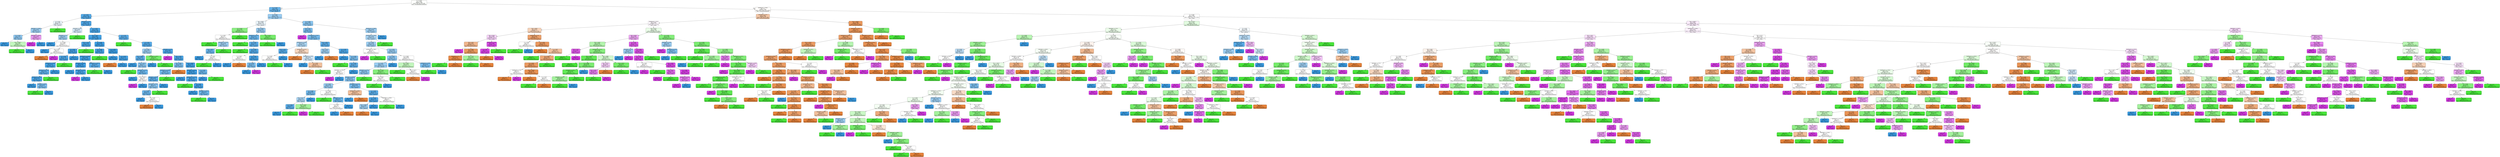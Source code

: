 digraph Tree {
node [shape=box, style="filled, rounded", color="black", fontname="helvetica"] ;
edge [fontname="helvetica"] ;
0 [label="IC <= 0.048\ngini = 0.749\nsamples = 2087\nvalue = [541, 562, 479, 505]\nclass = MonoalphabeticSubstitution", fillcolor="#fdfffc"] ;
1 [label="IC <= 0.043\ngini = 0.34\nsamples = 487\nvalue = [18, 68, 389, 12]\nclass = Vigenere", fillcolor="#67b4eb"] ;
0 -> 1 [labeldistance=2.5, labelangle=45, headlabel="True"] ;
2 [label="IC <= 0.03\ngini = 0.215\nsamples = 328\nvalue = [4, 29, 289, 6]\nclass = Vigenere", fillcolor="#53aae8"] ;
1 -> 2 ;
3 [label="IC <= 0.03\ngini = 0.595\nsamples = 17\nvalue = [0, 7, 8, 2]\nclass = Vigenere", fillcolor="#ebf5fc"] ;
2 -> 3 ;
4 [label="Top9Letters <= 1499.5\ngini = 0.544\nsamples = 13\nvalue = [0, 3, 8, 2]\nclass = Vigenere", fillcolor="#9ccef2"] ;
3 -> 4 ;
5 [label="IC <= 0.024\ngini = 0.42\nsamples = 10\nvalue = [0, 3, 7, 0]\nclass = Vigenere", fillcolor="#8ec7f0"] ;
4 -> 5 ;
6 [label="gini = 0.0\nsamples = 5\nvalue = [0, 0, 5, 0]\nclass = Vigenere", fillcolor="#399de5"] ;
5 -> 6 ;
7 [label="Text <= 1687.5\ngini = 0.48\nsamples = 5\nvalue = [0, 3, 2, 0]\nclass = MonoalphabeticSubstitution", fillcolor="#c2f6bd"] ;
5 -> 7 ;
8 [label="gini = 0.0\nsamples = 3\nvalue = [0, 3, 0, 0]\nclass = MonoalphabeticSubstitution", fillcolor="#47e539"] ;
7 -> 8 ;
9 [label="gini = 0.0\nsamples = 2\nvalue = [0, 0, 2, 0]\nclass = Vigenere", fillcolor="#399de5"] ;
7 -> 9 ;
10 [label="Top9Letters <= 2002.0\ngini = 0.444\nsamples = 3\nvalue = [0, 0, 1, 2]\nclass = ceaser", fillcolor="#eb9cf2"] ;
4 -> 10 ;
11 [label="gini = 0.0\nsamples = 2\nvalue = [0, 0, 0, 2]\nclass = ceaser", fillcolor="#d739e5"] ;
10 -> 11 ;
12 [label="gini = 0.0\nsamples = 1\nvalue = [0, 0, 1, 0]\nclass = Vigenere", fillcolor="#399de5"] ;
10 -> 12 ;
13 [label="gini = 0.0\nsamples = 4\nvalue = [0, 4, 0, 0]\nclass = MonoalphabeticSubstitution", fillcolor="#47e539"] ;
3 -> 13 ;
14 [label="Top9Letters <= 44.5\ngini = 0.178\nsamples = 311\nvalue = [4, 22, 281, 4]\nclass = Vigenere", fillcolor="#4ea7e8"] ;
2 -> 14 ;
15 [label="Top9Letters <= 32.0\ngini = 0.694\nsamples = 7\nvalue = [1, 2, 3, 1]\nclass = Vigenere", fillcolor="#d7ebfa"] ;
14 -> 15 ;
16 [label="Top9Letters <= 4.0\ngini = 0.56\nsamples = 5\nvalue = [1, 0, 3, 1]\nclass = Vigenere", fillcolor="#9ccef2"] ;
15 -> 16 ;
17 [label="gini = 0.0\nsamples = 2\nvalue = [0, 0, 2, 0]\nclass = Vigenere", fillcolor="#399de5"] ;
16 -> 17 ;
18 [label="IC <= 0.038\ngini = 0.667\nsamples = 3\nvalue = [1, 0, 1, 1]\nclass = ColumnarTransposition", fillcolor="#ffffff"] ;
16 -> 18 ;
19 [label="gini = 0.0\nsamples = 1\nvalue = [0, 0, 1, 0]\nclass = Vigenere", fillcolor="#399de5"] ;
18 -> 19 ;
20 [label="Text <= 243.0\ngini = 0.5\nsamples = 2\nvalue = [1, 0, 0, 1]\nclass = ColumnarTransposition", fillcolor="#ffffff"] ;
18 -> 20 ;
21 [label="gini = 0.0\nsamples = 1\nvalue = [1, 0, 0, 0]\nclass = ColumnarTransposition", fillcolor="#e58139"] ;
20 -> 21 ;
22 [label="gini = 0.0\nsamples = 1\nvalue = [0, 0, 0, 1]\nclass = ceaser", fillcolor="#d739e5"] ;
20 -> 22 ;
23 [label="gini = 0.0\nsamples = 2\nvalue = [0, 2, 0, 0]\nclass = MonoalphabeticSubstitution", fillcolor="#47e539"] ;
15 -> 23 ;
24 [label="IC <= 0.039\ngini = 0.159\nsamples = 304\nvalue = [3, 20, 278, 3]\nclass = Vigenere", fillcolor="#4ba6e7"] ;
14 -> 24 ;
25 [label="Text <= 778.0\ngini = 0.089\nsamples = 195\nvalue = [1.0, 7.0, 186.0, 1.0]\nclass = Vigenere", fillcolor="#42a2e6"] ;
24 -> 25 ;
26 [label="Text <= 770.5\ngini = 0.148\nsamples = 62\nvalue = [0, 5, 57, 0]\nclass = Vigenere", fillcolor="#4aa6e7"] ;
25 -> 26 ;
27 [label="IC <= 0.037\ngini = 0.095\nsamples = 60\nvalue = [0, 3, 57, 0]\nclass = Vigenere", fillcolor="#43a2e6"] ;
26 -> 27 ;
28 [label="IC <= 0.037\ngini = 0.165\nsamples = 33\nvalue = [0, 3, 30, 0]\nclass = Vigenere", fillcolor="#4da7e8"] ;
27 -> 28 ;
29 [label="Top5Bigrams <= 816.0\ngini = 0.117\nsamples = 32\nvalue = [0, 2, 30, 0]\nclass = Vigenere", fillcolor="#46a4e7"] ;
28 -> 29 ;
30 [label="Top5Bigrams <= 762.0\ngini = 0.26\nsamples = 13\nvalue = [0, 2, 11, 0]\nclass = Vigenere", fillcolor="#5dafea"] ;
29 -> 30 ;
31 [label="Top5Bigrams <= 642.0\ngini = 0.153\nsamples = 12\nvalue = [0, 1, 11, 0]\nclass = Vigenere", fillcolor="#4ba6e7"] ;
30 -> 31 ;
32 [label="gini = 0.0\nsamples = 8\nvalue = [0, 0, 8, 0]\nclass = Vigenere", fillcolor="#399de5"] ;
31 -> 32 ;
33 [label="Top9Letters <= 669.5\ngini = 0.375\nsamples = 4\nvalue = [0, 1, 3, 0]\nclass = Vigenere", fillcolor="#7bbeee"] ;
31 -> 33 ;
34 [label="gini = 0.0\nsamples = 1\nvalue = [0, 1, 0, 0]\nclass = MonoalphabeticSubstitution", fillcolor="#47e539"] ;
33 -> 34 ;
35 [label="gini = 0.0\nsamples = 3\nvalue = [0, 0, 3, 0]\nclass = Vigenere", fillcolor="#399de5"] ;
33 -> 35 ;
36 [label="gini = 0.0\nsamples = 1\nvalue = [0, 1, 0, 0]\nclass = MonoalphabeticSubstitution", fillcolor="#47e539"] ;
30 -> 36 ;
37 [label="gini = 0.0\nsamples = 19\nvalue = [0, 0, 19, 0]\nclass = Vigenere", fillcolor="#399de5"] ;
29 -> 37 ;
38 [label="gini = 0.0\nsamples = 1\nvalue = [0, 1, 0, 0]\nclass = MonoalphabeticSubstitution", fillcolor="#47e539"] ;
28 -> 38 ;
39 [label="gini = 0.0\nsamples = 27\nvalue = [0, 0, 27, 0]\nclass = Vigenere", fillcolor="#399de5"] ;
27 -> 39 ;
40 [label="gini = 0.0\nsamples = 2\nvalue = [0, 2, 0, 0]\nclass = MonoalphabeticSubstitution", fillcolor="#47e539"] ;
26 -> 40 ;
41 [label="IC <= 0.036\ngini = 0.059\nsamples = 133\nvalue = [1, 2, 129, 1]\nclass = Vigenere", fillcolor="#3fa0e6"] ;
25 -> 41 ;
42 [label="IC <= 0.036\ngini = 0.096\nsamples = 60\nvalue = [0, 2, 57, 1]\nclass = Vigenere", fillcolor="#43a2e6"] ;
41 -> 42 ;
43 [label="Top5Bigrams <= 1805.0\ngini = 0.066\nsamples = 59\nvalue = [0, 1, 57, 1]\nclass = Vigenere", fillcolor="#40a0e6"] ;
42 -> 43 ;
44 [label="Top9Letters <= 1426.5\ngini = 0.038\nsamples = 52\nvalue = [0, 0, 51, 1]\nclass = Vigenere", fillcolor="#3d9fe6"] ;
43 -> 44 ;
45 [label="gini = 0.0\nsamples = 36\nvalue = [0, 0, 36, 0]\nclass = Vigenere", fillcolor="#399de5"] ;
44 -> 45 ;
46 [label="Top9Letters <= 1438.0\ngini = 0.117\nsamples = 16\nvalue = [0, 0, 15, 1]\nclass = Vigenere", fillcolor="#46a4e7"] ;
44 -> 46 ;
47 [label="gini = 0.0\nsamples = 1\nvalue = [0, 0, 0, 1]\nclass = ceaser", fillcolor="#d739e5"] ;
46 -> 47 ;
48 [label="gini = 0.0\nsamples = 15\nvalue = [0, 0, 15, 0]\nclass = Vigenere", fillcolor="#399de5"] ;
46 -> 48 ;
49 [label="Top5Bigrams <= 1817.0\ngini = 0.245\nsamples = 7\nvalue = [0, 1, 6, 0]\nclass = Vigenere", fillcolor="#5aade9"] ;
43 -> 49 ;
50 [label="gini = 0.0\nsamples = 1\nvalue = [0, 1, 0, 0]\nclass = MonoalphabeticSubstitution", fillcolor="#47e539"] ;
49 -> 50 ;
51 [label="gini = 0.0\nsamples = 6\nvalue = [0, 0, 6, 0]\nclass = Vigenere", fillcolor="#399de5"] ;
49 -> 51 ;
52 [label="gini = 0.0\nsamples = 1\nvalue = [0, 1, 0, 0]\nclass = MonoalphabeticSubstitution", fillcolor="#47e539"] ;
42 -> 52 ;
53 [label="IC <= 0.039\ngini = 0.027\nsamples = 73\nvalue = [1, 0, 72, 0]\nclass = Vigenere", fillcolor="#3c9ee5"] ;
41 -> 53 ;
54 [label="gini = 0.0\nsamples = 56\nvalue = [0, 0, 56, 0]\nclass = Vigenere", fillcolor="#399de5"] ;
53 -> 54 ;
55 [label="IC <= 0.039\ngini = 0.111\nsamples = 17\nvalue = [1, 0, 16, 0]\nclass = Vigenere", fillcolor="#45a3e7"] ;
53 -> 55 ;
56 [label="gini = 0.0\nsamples = 1\nvalue = [1, 0, 0, 0]\nclass = ColumnarTransposition", fillcolor="#e58139"] ;
55 -> 56 ;
57 [label="gini = 0.0\nsamples = 16\nvalue = [0, 0, 16, 0]\nclass = Vigenere", fillcolor="#399de5"] ;
55 -> 57 ;
58 [label="IC <= 0.04\ngini = 0.273\nsamples = 109\nvalue = [2, 13, 92, 2]\nclass = Vigenere", fillcolor="#5caeea"] ;
24 -> 58 ;
59 [label="gini = 0.0\nsamples = 3\nvalue = [0, 3, 0, 0]\nclass = MonoalphabeticSubstitution", fillcolor="#47e539"] ;
58 -> 59 ;
60 [label="IC <= 0.04\ngini = 0.237\nsamples = 106\nvalue = [2, 10, 92, 2]\nclass = Vigenere", fillcolor="#56abe9"] ;
58 -> 60 ;
61 [label="IC <= 0.04\ngini = 0.491\nsamples = 17\nvalue = [0, 5, 11, 1]\nclass = Vigenere", fillcolor="#9ccef2"] ;
60 -> 61 ;
62 [label="Text <= 1289.0\ngini = 0.292\nsamples = 12\nvalue = [0, 1, 10, 1]\nclass = Vigenere", fillcolor="#5dafea"] ;
61 -> 62 ;
63 [label="gini = 0.0\nsamples = 6\nvalue = [0, 0, 6, 0]\nclass = Vigenere", fillcolor="#399de5"] ;
62 -> 63 ;
64 [label="Text <= 1319.5\ngini = 0.5\nsamples = 6\nvalue = [0, 1, 4, 1]\nclass = Vigenere", fillcolor="#88c4ef"] ;
62 -> 64 ;
65 [label="gini = 0.0\nsamples = 1\nvalue = [0, 1, 0, 0]\nclass = MonoalphabeticSubstitution", fillcolor="#47e539"] ;
64 -> 65 ;
66 [label="Top9Letters <= 1276.5\ngini = 0.32\nsamples = 5\nvalue = [0, 0, 4, 1]\nclass = Vigenere", fillcolor="#6ab6ec"] ;
64 -> 66 ;
67 [label="gini = 0.0\nsamples = 3\nvalue = [0, 0, 3, 0]\nclass = Vigenere", fillcolor="#399de5"] ;
66 -> 67 ;
68 [label="Text <= 1549.0\ngini = 0.5\nsamples = 2\nvalue = [0, 0, 1, 1]\nclass = Vigenere", fillcolor="#ffffff"] ;
66 -> 68 ;
69 [label="gini = 0.0\nsamples = 1\nvalue = [0, 0, 0, 1]\nclass = ceaser", fillcolor="#d739e5"] ;
68 -> 69 ;
70 [label="gini = 0.0\nsamples = 1\nvalue = [0, 0, 1, 0]\nclass = Vigenere", fillcolor="#399de5"] ;
68 -> 70 ;
71 [label="Top9Letters <= 464.5\ngini = 0.32\nsamples = 5\nvalue = [0, 4, 1, 0]\nclass = MonoalphabeticSubstitution", fillcolor="#75ec6a"] ;
61 -> 71 ;
72 [label="gini = 0.0\nsamples = 1\nvalue = [0, 0, 1, 0]\nclass = Vigenere", fillcolor="#399de5"] ;
71 -> 72 ;
73 [label="gini = 0.0\nsamples = 4\nvalue = [0, 4, 0, 0]\nclass = MonoalphabeticSubstitution", fillcolor="#47e539"] ;
71 -> 73 ;
74 [label="Top9Letters <= 112.5\ngini = 0.168\nsamples = 89\nvalue = [2, 5, 81, 1]\nclass = Vigenere", fillcolor="#4ca6e7"] ;
60 -> 74 ;
75 [label="gini = 0.0\nsamples = 1\nvalue = [0, 0, 0, 1]\nclass = ceaser", fillcolor="#d739e5"] ;
74 -> 75 ;
76 [label="Text <= 436.0\ngini = 0.149\nsamples = 88\nvalue = [2, 5, 81, 0]\nclass = Vigenere", fillcolor="#4aa5e7"] ;
74 -> 76 ;
77 [label="Text <= 390.0\ngini = 0.449\nsamples = 14\nvalue = [2, 2, 10, 0]\nclass = Vigenere", fillcolor="#7bbeee"] ;
76 -> 77 ;
78 [label="Top5Bigrams <= 1658.0\ngini = 0.379\nsamples = 13\nvalue = [1, 2, 10, 0]\nclass = Vigenere", fillcolor="#6fb8ec"] ;
77 -> 78 ;
79 [label="Top9Letters <= 691.0\ngini = 0.292\nsamples = 12\nvalue = [1, 1, 10, 0]\nclass = Vigenere", fillcolor="#5dafea"] ;
78 -> 79 ;
80 [label="Top9Letters <= 485.5\ngini = 0.5\nsamples = 6\nvalue = [1, 1, 4, 0]\nclass = Vigenere", fillcolor="#88c4ef"] ;
79 -> 80 ;
81 [label="IC <= 0.041\ngini = 0.32\nsamples = 5\nvalue = [1, 0, 4, 0]\nclass = Vigenere", fillcolor="#6ab6ec"] ;
80 -> 81 ;
82 [label="gini = 0.0\nsamples = 3\nvalue = [0, 0, 3, 0]\nclass = Vigenere", fillcolor="#399de5"] ;
81 -> 82 ;
83 [label="IC <= 0.042\ngini = 0.5\nsamples = 2\nvalue = [1, 0, 1, 0]\nclass = ColumnarTransposition", fillcolor="#ffffff"] ;
81 -> 83 ;
84 [label="gini = 0.0\nsamples = 1\nvalue = [1, 0, 0, 0]\nclass = ColumnarTransposition", fillcolor="#e58139"] ;
83 -> 84 ;
85 [label="gini = 0.0\nsamples = 1\nvalue = [0, 0, 1, 0]\nclass = Vigenere", fillcolor="#399de5"] ;
83 -> 85 ;
86 [label="gini = 0.0\nsamples = 1\nvalue = [0, 1, 0, 0]\nclass = MonoalphabeticSubstitution", fillcolor="#47e539"] ;
80 -> 86 ;
87 [label="gini = 0.0\nsamples = 6\nvalue = [0, 0, 6, 0]\nclass = Vigenere", fillcolor="#399de5"] ;
79 -> 87 ;
88 [label="gini = 0.0\nsamples = 1\nvalue = [0, 1, 0, 0]\nclass = MonoalphabeticSubstitution", fillcolor="#47e539"] ;
78 -> 88 ;
89 [label="gini = 0.0\nsamples = 1\nvalue = [1, 0, 0, 0]\nclass = ColumnarTransposition", fillcolor="#e58139"] ;
77 -> 89 ;
90 [label="Text <= 1948.0\ngini = 0.078\nsamples = 74\nvalue = [0, 3, 71, 0]\nclass = Vigenere", fillcolor="#41a1e6"] ;
76 -> 90 ;
91 [label="Top9Letters <= 1356.5\ngini = 0.056\nsamples = 69\nvalue = [0, 2, 67, 0]\nclass = Vigenere", fillcolor="#3fa0e6"] ;
90 -> 91 ;
92 [label="gini = 0.0\nsamples = 44\nvalue = [0, 0, 44, 0]\nclass = Vigenere", fillcolor="#399de5"] ;
91 -> 92 ;
93 [label="Top5Bigrams <= 1374.5\ngini = 0.147\nsamples = 25\nvalue = [0, 2, 23, 0]\nclass = Vigenere", fillcolor="#4aa6e7"] ;
91 -> 93 ;
94 [label="gini = 0.0\nsamples = 1\nvalue = [0, 1, 0, 0]\nclass = MonoalphabeticSubstitution", fillcolor="#47e539"] ;
93 -> 94 ;
95 [label="IC <= 0.042\ngini = 0.08\nsamples = 24\nvalue = [0, 1, 23, 0]\nclass = Vigenere", fillcolor="#42a1e6"] ;
93 -> 95 ;
96 [label="gini = 0.0\nsamples = 19\nvalue = [0, 0, 19, 0]\nclass = Vigenere", fillcolor="#399de5"] ;
95 -> 96 ;
97 [label="Top9Letters <= 1631.5\ngini = 0.32\nsamples = 5\nvalue = [0, 1, 4, 0]\nclass = Vigenere", fillcolor="#6ab6ec"] ;
95 -> 97 ;
98 [label="gini = 0.0\nsamples = 1\nvalue = [0, 1, 0, 0]\nclass = MonoalphabeticSubstitution", fillcolor="#47e539"] ;
97 -> 98 ;
99 [label="gini = 0.0\nsamples = 4\nvalue = [0, 0, 4, 0]\nclass = Vigenere", fillcolor="#399de5"] ;
97 -> 99 ;
100 [label="IC <= 0.042\ngini = 0.32\nsamples = 5\nvalue = [0, 1, 4, 0]\nclass = Vigenere", fillcolor="#6ab6ec"] ;
90 -> 100 ;
101 [label="gini = 0.0\nsamples = 4\nvalue = [0, 0, 4, 0]\nclass = Vigenere", fillcolor="#399de5"] ;
100 -> 101 ;
102 [label="gini = 0.0\nsamples = 1\nvalue = [0, 1, 0, 0]\nclass = MonoalphabeticSubstitution", fillcolor="#47e539"] ;
100 -> 102 ;
103 [label="IC <= 0.043\ngini = 0.535\nsamples = 159\nvalue = [14.0, 39.0, 100.0, 6.0]\nclass = Vigenere", fillcolor="#9acdf2"] ;
1 -> 103 ;
104 [label="Text <= 830.5\ngini = 0.548\nsamples = 38\nvalue = [1, 17, 19, 1]\nclass = Vigenere", fillcolor="#ecf6fd"] ;
103 -> 104 ;
105 [label="IC <= 0.043\ngini = 0.391\nsamples = 15\nvalue = [0, 11, 4, 0]\nclass = MonoalphabeticSubstitution", fillcolor="#8aee81"] ;
104 -> 105 ;
106 [label="IC <= 0.043\ngini = 0.5\nsamples = 8\nvalue = [0, 4, 4, 0]\nclass = MonoalphabeticSubstitution", fillcolor="#ffffff"] ;
105 -> 106 ;
107 [label="gini = 0.0\nsamples = 2\nvalue = [0, 2, 0, 0]\nclass = MonoalphabeticSubstitution", fillcolor="#47e539"] ;
106 -> 107 ;
108 [label="Top9Letters <= 1713.5\ngini = 0.444\nsamples = 6\nvalue = [0, 2, 4, 0]\nclass = Vigenere", fillcolor="#9ccef2"] ;
106 -> 108 ;
109 [label="Text <= 496.0\ngini = 0.32\nsamples = 5\nvalue = [0, 1, 4, 0]\nclass = Vigenere", fillcolor="#6ab6ec"] ;
108 -> 109 ;
110 [label="gini = 0.0\nsamples = 3\nvalue = [0, 0, 3, 0]\nclass = Vigenere", fillcolor="#399de5"] ;
109 -> 110 ;
111 [label="IC <= 0.043\ngini = 0.5\nsamples = 2\nvalue = [0, 1, 1, 0]\nclass = MonoalphabeticSubstitution", fillcolor="#ffffff"] ;
109 -> 111 ;
112 [label="gini = 0.0\nsamples = 1\nvalue = [0, 1, 0, 0]\nclass = MonoalphabeticSubstitution", fillcolor="#47e539"] ;
111 -> 112 ;
113 [label="gini = 0.0\nsamples = 1\nvalue = [0, 0, 1, 0]\nclass = Vigenere", fillcolor="#399de5"] ;
111 -> 113 ;
114 [label="gini = 0.0\nsamples = 1\nvalue = [0, 1, 0, 0]\nclass = MonoalphabeticSubstitution", fillcolor="#47e539"] ;
108 -> 114 ;
115 [label="gini = 0.0\nsamples = 7\nvalue = [0, 7, 0, 0]\nclass = MonoalphabeticSubstitution", fillcolor="#47e539"] ;
105 -> 115 ;
116 [label="Text <= 1687.0\ngini = 0.503\nsamples = 23\nvalue = [1, 6, 15, 1]\nclass = Vigenere", fillcolor="#96cbf1"] ;
104 -> 116 ;
117 [label="Top5Bigrams <= 125.5\ngini = 0.377\nsamples = 18\nvalue = [1, 2, 14, 1]\nclass = Vigenere", fillcolor="#6ab6ec"] ;
116 -> 117 ;
118 [label="gini = 0.0\nsamples = 1\nvalue = [0, 1, 0, 0]\nclass = MonoalphabeticSubstitution", fillcolor="#47e539"] ;
117 -> 118 ;
119 [label="IC <= 0.043\ngini = 0.311\nsamples = 17\nvalue = [1, 1, 14, 1]\nclass = Vigenere", fillcolor="#5eafea"] ;
117 -> 119 ;
120 [label="gini = 0.0\nsamples = 1\nvalue = [0, 1, 0, 0]\nclass = MonoalphabeticSubstitution", fillcolor="#47e539"] ;
119 -> 120 ;
121 [label="IC <= 0.043\ngini = 0.227\nsamples = 16\nvalue = [1, 0, 14, 1]\nclass = Vigenere", fillcolor="#53aae8"] ;
119 -> 121 ;
122 [label="IC <= 0.043\ngini = 0.5\nsamples = 2\nvalue = [1, 0, 1, 0]\nclass = ColumnarTransposition", fillcolor="#ffffff"] ;
121 -> 122 ;
123 [label="gini = 0.0\nsamples = 1\nvalue = [0, 0, 1, 0]\nclass = Vigenere", fillcolor="#399de5"] ;
122 -> 123 ;
124 [label="gini = 0.0\nsamples = 1\nvalue = [1, 0, 0, 0]\nclass = ColumnarTransposition", fillcolor="#e58139"] ;
122 -> 124 ;
125 [label="IC <= 0.043\ngini = 0.133\nsamples = 14\nvalue = [0, 0, 13, 1]\nclass = Vigenere", fillcolor="#48a5e7"] ;
121 -> 125 ;
126 [label="IC <= 0.043\ngini = 0.375\nsamples = 4\nvalue = [0, 0, 3, 1]\nclass = Vigenere", fillcolor="#7bbeee"] ;
125 -> 126 ;
127 [label="gini = 0.0\nsamples = 3\nvalue = [0, 0, 3, 0]\nclass = Vigenere", fillcolor="#399de5"] ;
126 -> 127 ;
128 [label="gini = 0.0\nsamples = 1\nvalue = [0, 0, 0, 1]\nclass = ceaser", fillcolor="#d739e5"] ;
126 -> 128 ;
129 [label="gini = 0.0\nsamples = 10\nvalue = [0, 0, 10, 0]\nclass = Vigenere", fillcolor="#399de5"] ;
125 -> 129 ;
130 [label="Text <= 1973.5\ngini = 0.32\nsamples = 5\nvalue = [0, 4, 1, 0]\nclass = MonoalphabeticSubstitution", fillcolor="#75ec6a"] ;
116 -> 130 ;
131 [label="gini = 0.0\nsamples = 4\nvalue = [0, 4, 0, 0]\nclass = MonoalphabeticSubstitution", fillcolor="#47e539"] ;
130 -> 131 ;
132 [label="gini = 0.0\nsamples = 1\nvalue = [0, 0, 1, 0]\nclass = Vigenere", fillcolor="#399de5"] ;
130 -> 132 ;
133 [label="IC <= 0.046\ngini = 0.506\nsamples = 121\nvalue = [13, 22, 81, 5]\nclass = Vigenere", fillcolor="#89c5f0"] ;
103 -> 133 ;
134 [label="Text <= 20.5\ngini = 0.435\nsamples = 48\nvalue = [8, 3, 35, 2]\nclass = Vigenere", fillcolor="#79bded"] ;
133 -> 134 ;
135 [label="gini = 0.0\nsamples = 1\nvalue = [0, 0, 0, 1]\nclass = ceaser", fillcolor="#d739e5"] ;
134 -> 135 ;
136 [label="Top5Bigrams <= 793.0\ngini = 0.412\nsamples = 47\nvalue = [8.0, 3.0, 35.0, 1.0]\nclass = Vigenere", fillcolor="#76bbed"] ;
134 -> 136 ;
137 [label="Top5Bigrams <= 349.5\ngini = 0.554\nsamples = 17\nvalue = [5, 2, 10, 0]\nclass = Vigenere", fillcolor="#acd6f4"] ;
136 -> 137 ;
138 [label="Text <= 122.5\ngini = 0.219\nsamples = 8\nvalue = [0, 1, 7, 0]\nclass = Vigenere", fillcolor="#55abe9"] ;
137 -> 138 ;
139 [label="IC <= 0.045\ngini = 0.5\nsamples = 2\nvalue = [0, 1, 1, 0]\nclass = MonoalphabeticSubstitution", fillcolor="#ffffff"] ;
138 -> 139 ;
140 [label="gini = 0.0\nsamples = 1\nvalue = [0, 1, 0, 0]\nclass = MonoalphabeticSubstitution", fillcolor="#47e539"] ;
139 -> 140 ;
141 [label="gini = 0.0\nsamples = 1\nvalue = [0, 0, 1, 0]\nclass = Vigenere", fillcolor="#399de5"] ;
139 -> 141 ;
142 [label="gini = 0.0\nsamples = 6\nvalue = [0, 0, 6, 0]\nclass = Vigenere", fillcolor="#399de5"] ;
138 -> 142 ;
143 [label="Top5Bigrams <= 524.0\ngini = 0.568\nsamples = 9\nvalue = [5, 1, 3, 0]\nclass = ColumnarTransposition", fillcolor="#f6d5bd"] ;
137 -> 143 ;
144 [label="gini = 0.0\nsamples = 3\nvalue = [3, 0, 0, 0]\nclass = ColumnarTransposition", fillcolor="#e58139"] ;
143 -> 144 ;
145 [label="Top5Bigrams <= 704.0\ngini = 0.611\nsamples = 6\nvalue = [2, 1, 3, 0]\nclass = Vigenere", fillcolor="#cee6f8"] ;
143 -> 145 ;
146 [label="gini = 0.0\nsamples = 3\nvalue = [0, 0, 3, 0]\nclass = Vigenere", fillcolor="#399de5"] ;
145 -> 146 ;
147 [label="IC <= 0.045\ngini = 0.444\nsamples = 3\nvalue = [2, 1, 0, 0]\nclass = ColumnarTransposition", fillcolor="#f2c09c"] ;
145 -> 147 ;
148 [label="gini = 0.0\nsamples = 2\nvalue = [2, 0, 0, 0]\nclass = ColumnarTransposition", fillcolor="#e58139"] ;
147 -> 148 ;
149 [label="gini = 0.0\nsamples = 1\nvalue = [0, 1, 0, 0]\nclass = MonoalphabeticSubstitution", fillcolor="#47e539"] ;
147 -> 149 ;
150 [label="Text <= 695.5\ngini = 0.293\nsamples = 30\nvalue = [3, 1, 25, 1]\nclass = Vigenere", fillcolor="#5eafea"] ;
136 -> 150 ;
151 [label="Text <= 574.0\ngini = 0.444\nsamples = 9\nvalue = [3, 0, 6, 0]\nclass = Vigenere", fillcolor="#9ccef2"] ;
150 -> 151 ;
152 [label="gini = 0.0\nsamples = 6\nvalue = [0, 0, 6, 0]\nclass = Vigenere", fillcolor="#399de5"] ;
151 -> 152 ;
153 [label="gini = 0.0\nsamples = 3\nvalue = [3, 0, 0, 0]\nclass = ColumnarTransposition", fillcolor="#e58139"] ;
151 -> 153 ;
154 [label="IC <= 0.045\ngini = 0.177\nsamples = 21\nvalue = [0, 1, 19, 1]\nclass = Vigenere", fillcolor="#4da7e8"] ;
150 -> 154 ;
155 [label="gini = 0.0\nsamples = 14\nvalue = [0, 0, 14, 0]\nclass = Vigenere", fillcolor="#399de5"] ;
154 -> 155 ;
156 [label="IC <= 0.045\ngini = 0.449\nsamples = 7\nvalue = [0, 1, 5, 1]\nclass = Vigenere", fillcolor="#7bbeee"] ;
154 -> 156 ;
157 [label="gini = 0.0\nsamples = 1\nvalue = [0, 1, 0, 0]\nclass = MonoalphabeticSubstitution", fillcolor="#47e539"] ;
156 -> 157 ;
158 [label="IC <= 0.045\ngini = 0.278\nsamples = 6\nvalue = [0, 0, 5, 1]\nclass = Vigenere", fillcolor="#61b1ea"] ;
156 -> 158 ;
159 [label="Top9Letters <= 1703.5\ngini = 0.5\nsamples = 2\nvalue = [0, 0, 1, 1]\nclass = Vigenere", fillcolor="#ffffff"] ;
158 -> 159 ;
160 [label="gini = 0.0\nsamples = 1\nvalue = [0, 0, 0, 1]\nclass = ceaser", fillcolor="#d739e5"] ;
159 -> 160 ;
161 [label="gini = 0.0\nsamples = 1\nvalue = [0, 0, 1, 0]\nclass = Vigenere", fillcolor="#399de5"] ;
159 -> 161 ;
162 [label="gini = 0.0\nsamples = 4\nvalue = [0, 0, 4, 0]\nclass = Vigenere", fillcolor="#399de5"] ;
158 -> 162 ;
163 [label="Top5Bigrams <= 1906.5\ngini = 0.529\nsamples = 73\nvalue = [5, 19, 46, 3]\nclass = Vigenere", fillcolor="#9ccef2"] ;
133 -> 163 ;
164 [label="Top5Bigrams <= 1798.5\ngini = 0.556\nsamples = 67\nvalue = [5, 19, 40, 3]\nclass = Vigenere", fillcolor="#a8d4f4"] ;
163 -> 164 ;
165 [label="IC <= 0.046\ngini = 0.539\nsamples = 64\nvalue = [5, 16, 40, 3]\nclass = Vigenere", fillcolor="#9ccef2"] ;
164 -> 165 ;
166 [label="Top5Bigrams <= 1380.0\ngini = 0.5\nsamples = 2\nvalue = [0, 1, 0, 1]\nclass = MonoalphabeticSubstitution", fillcolor="#ffffff"] ;
165 -> 166 ;
167 [label="gini = 0.0\nsamples = 1\nvalue = [0, 0, 0, 1]\nclass = ceaser", fillcolor="#d739e5"] ;
166 -> 167 ;
168 [label="gini = 0.0\nsamples = 1\nvalue = [0, 1, 0, 0]\nclass = MonoalphabeticSubstitution", fillcolor="#47e539"] ;
166 -> 168 ;
169 [label="IC <= 0.047\ngini = 0.518\nsamples = 62\nvalue = [5, 15, 40, 2]\nclass = Vigenere", fillcolor="#96cbf1"] ;
165 -> 169 ;
170 [label="IC <= 0.047\ngini = 0.475\nsamples = 54\nvalue = [4, 12, 37, 1]\nclass = Vigenere", fillcolor="#89c5f0"] ;
169 -> 170 ;
171 [label="IC <= 0.047\ngini = 0.52\nsamples = 47\nvalue = [4.0, 12.0, 30.0, 1.0]\nclass = Vigenere", fillcolor="#99cdf2"] ;
170 -> 171 ;
172 [label="Top9Letters <= 1773.5\ngini = 0.492\nsamples = 43\nvalue = [4, 9, 29, 1]\nclass = Vigenere", fillcolor="#8bc5f0"] ;
171 -> 172 ;
173 [label="Top9Letters <= 1066.0\ngini = 0.477\nsamples = 42\nvalue = [4, 8, 29, 1]\nclass = Vigenere", fillcolor="#85c2ef"] ;
172 -> 173 ;
174 [label="IC <= 0.047\ngini = 0.497\nsamples = 26\nvalue = [1, 7, 17, 1]\nclass = Vigenere", fillcolor="#97cbf1"] ;
173 -> 174 ;
175 [label="IC <= 0.046\ngini = 0.381\nsamples = 17\nvalue = [0, 3, 13, 1]\nclass = Vigenere", fillcolor="#72b9ec"] ;
174 -> 175 ;
176 [label="Text <= 917.5\ngini = 0.54\nsamples = 10\nvalue = [0, 3, 6, 1]\nclass = Vigenere", fillcolor="#aad5f4"] ;
175 -> 176 ;
177 [label="IC <= 0.046\ngini = 0.245\nsamples = 7\nvalue = [0, 1, 6, 0]\nclass = Vigenere", fillcolor="#5aade9"] ;
176 -> 177 ;
178 [label="gini = 0.0\nsamples = 6\nvalue = [0, 0, 6, 0]\nclass = Vigenere", fillcolor="#399de5"] ;
177 -> 178 ;
179 [label="gini = 0.0\nsamples = 1\nvalue = [0, 1, 0, 0]\nclass = MonoalphabeticSubstitution", fillcolor="#47e539"] ;
177 -> 179 ;
180 [label="Text <= 1129.5\ngini = 0.444\nsamples = 3\nvalue = [0, 2, 0, 1]\nclass = MonoalphabeticSubstitution", fillcolor="#a3f29c"] ;
176 -> 180 ;
181 [label="gini = 0.0\nsamples = 1\nvalue = [0, 0, 0, 1]\nclass = ceaser", fillcolor="#d739e5"] ;
180 -> 181 ;
182 [label="gini = 0.0\nsamples = 2\nvalue = [0, 2, 0, 0]\nclass = MonoalphabeticSubstitution", fillcolor="#47e539"] ;
180 -> 182 ;
183 [label="gini = 0.0\nsamples = 7\nvalue = [0, 0, 7, 0]\nclass = Vigenere", fillcolor="#399de5"] ;
175 -> 183 ;
184 [label="IC <= 0.047\ngini = 0.593\nsamples = 9\nvalue = [1, 4, 4, 0]\nclass = MonoalphabeticSubstitution", fillcolor="#ffffff"] ;
174 -> 184 ;
185 [label="gini = 0.0\nsamples = 4\nvalue = [0, 4, 0, 0]\nclass = MonoalphabeticSubstitution", fillcolor="#47e539"] ;
184 -> 185 ;
186 [label="Top5Bigrams <= 486.5\ngini = 0.32\nsamples = 5\nvalue = [1, 0, 4, 0]\nclass = Vigenere", fillcolor="#6ab6ec"] ;
184 -> 186 ;
187 [label="IC <= 0.047\ngini = 0.5\nsamples = 2\nvalue = [1, 0, 1, 0]\nclass = ColumnarTransposition", fillcolor="#ffffff"] ;
186 -> 187 ;
188 [label="gini = 0.0\nsamples = 1\nvalue = [0, 0, 1, 0]\nclass = Vigenere", fillcolor="#399de5"] ;
187 -> 188 ;
189 [label="gini = 0.0\nsamples = 1\nvalue = [1, 0, 0, 0]\nclass = ColumnarTransposition", fillcolor="#e58139"] ;
187 -> 189 ;
190 [label="gini = 0.0\nsamples = 3\nvalue = [0, 0, 3, 0]\nclass = Vigenere", fillcolor="#399de5"] ;
186 -> 190 ;
191 [label="Top5Bigrams <= 1171.5\ngini = 0.398\nsamples = 16\nvalue = [3, 1, 12, 0]\nclass = Vigenere", fillcolor="#76bbed"] ;
173 -> 191 ;
192 [label="Top5Bigrams <= 1086.0\ngini = 0.444\nsamples = 3\nvalue = [2, 0, 1, 0]\nclass = ColumnarTransposition", fillcolor="#f2c09c"] ;
191 -> 192 ;
193 [label="gini = 0.0\nsamples = 1\nvalue = [0, 0, 1, 0]\nclass = Vigenere", fillcolor="#399de5"] ;
192 -> 193 ;
194 [label="gini = 0.0\nsamples = 2\nvalue = [2, 0, 0, 0]\nclass = ColumnarTransposition", fillcolor="#e58139"] ;
192 -> 194 ;
195 [label="IC <= 0.047\ngini = 0.272\nsamples = 13\nvalue = [1, 1, 11, 0]\nclass = Vigenere", fillcolor="#5aade9"] ;
191 -> 195 ;
196 [label="IC <= 0.046\ngini = 0.165\nsamples = 11\nvalue = [1, 0, 10, 0]\nclass = Vigenere", fillcolor="#4da7e8"] ;
195 -> 196 ;
197 [label="Text <= 1430.5\ngini = 0.444\nsamples = 3\nvalue = [1, 0, 2, 0]\nclass = Vigenere", fillcolor="#9ccef2"] ;
196 -> 197 ;
198 [label="gini = 0.0\nsamples = 1\nvalue = [1, 0, 0, 0]\nclass = ColumnarTransposition", fillcolor="#e58139"] ;
197 -> 198 ;
199 [label="gini = 0.0\nsamples = 2\nvalue = [0, 0, 2, 0]\nclass = Vigenere", fillcolor="#399de5"] ;
197 -> 199 ;
200 [label="gini = 0.0\nsamples = 8\nvalue = [0, 0, 8, 0]\nclass = Vigenere", fillcolor="#399de5"] ;
196 -> 200 ;
201 [label="Top9Letters <= 1590.0\ngini = 0.5\nsamples = 2\nvalue = [0, 1, 1, 0]\nclass = MonoalphabeticSubstitution", fillcolor="#ffffff"] ;
195 -> 201 ;
202 [label="gini = 0.0\nsamples = 1\nvalue = [0, 1, 0, 0]\nclass = MonoalphabeticSubstitution", fillcolor="#47e539"] ;
201 -> 202 ;
203 [label="gini = 0.0\nsamples = 1\nvalue = [0, 0, 1, 0]\nclass = Vigenere", fillcolor="#399de5"] ;
201 -> 203 ;
204 [label="gini = 0.0\nsamples = 1\nvalue = [0, 1, 0, 0]\nclass = MonoalphabeticSubstitution", fillcolor="#47e539"] ;
172 -> 204 ;
205 [label="Text <= 714.5\ngini = 0.375\nsamples = 4\nvalue = [0, 3, 1, 0]\nclass = MonoalphabeticSubstitution", fillcolor="#84ee7b"] ;
171 -> 205 ;
206 [label="Text <= 608.0\ngini = 0.5\nsamples = 2\nvalue = [0, 1, 1, 0]\nclass = MonoalphabeticSubstitution", fillcolor="#ffffff"] ;
205 -> 206 ;
207 [label="gini = 0.0\nsamples = 1\nvalue = [0, 1, 0, 0]\nclass = MonoalphabeticSubstitution", fillcolor="#47e539"] ;
206 -> 207 ;
208 [label="gini = 0.0\nsamples = 1\nvalue = [0, 0, 1, 0]\nclass = Vigenere", fillcolor="#399de5"] ;
206 -> 208 ;
209 [label="gini = 0.0\nsamples = 2\nvalue = [0, 2, 0, 0]\nclass = MonoalphabeticSubstitution", fillcolor="#47e539"] ;
205 -> 209 ;
210 [label="gini = 0.0\nsamples = 7\nvalue = [0, 0, 7, 0]\nclass = Vigenere", fillcolor="#399de5"] ;
170 -> 210 ;
211 [label="IC <= 0.047\ngini = 0.688\nsamples = 8\nvalue = [1, 3, 3, 1]\nclass = MonoalphabeticSubstitution", fillcolor="#ffffff"] ;
169 -> 211 ;
212 [label="Text <= 887.0\ngini = 0.625\nsamples = 4\nvalue = [1, 2, 0, 1]\nclass = MonoalphabeticSubstitution", fillcolor="#c2f6bd"] ;
211 -> 212 ;
213 [label="gini = 0.0\nsamples = 2\nvalue = [0, 2, 0, 0]\nclass = MonoalphabeticSubstitution", fillcolor="#47e539"] ;
212 -> 213 ;
214 [label="Text <= 1715.0\ngini = 0.5\nsamples = 2\nvalue = [1, 0, 0, 1]\nclass = ColumnarTransposition", fillcolor="#ffffff"] ;
212 -> 214 ;
215 [label="gini = 0.0\nsamples = 1\nvalue = [1, 0, 0, 0]\nclass = ColumnarTransposition", fillcolor="#e58139"] ;
214 -> 215 ;
216 [label="gini = 0.0\nsamples = 1\nvalue = [0, 0, 0, 1]\nclass = ceaser", fillcolor="#d739e5"] ;
214 -> 216 ;
217 [label="Top5Bigrams <= 436.5\ngini = 0.375\nsamples = 4\nvalue = [0, 1, 3, 0]\nclass = Vigenere", fillcolor="#7bbeee"] ;
211 -> 217 ;
218 [label="gini = 0.0\nsamples = 1\nvalue = [0, 1, 0, 0]\nclass = MonoalphabeticSubstitution", fillcolor="#47e539"] ;
217 -> 218 ;
219 [label="gini = 0.0\nsamples = 3\nvalue = [0, 0, 3, 0]\nclass = Vigenere", fillcolor="#399de5"] ;
217 -> 219 ;
220 [label="gini = 0.0\nsamples = 3\nvalue = [0, 3, 0, 0]\nclass = MonoalphabeticSubstitution", fillcolor="#47e539"] ;
164 -> 220 ;
221 [label="gini = 0.0\nsamples = 6\nvalue = [0, 0, 6, 0]\nclass = Vigenere", fillcolor="#399de5"] ;
163 -> 221 ;
222 [label="Top5Bigrams <= 580.0\ngini = 0.7\nsamples = 1600\nvalue = [523.0, 494.0, 90.0, 493.0]\nclass = ColumnarTransposition", fillcolor="#fefcfa"] ;
0 -> 222 [labeldistance=2.5, labelangle=-45, headlabel="False"] ;
223 [label="Top9Letters <= 279.5\ngini = 0.598\nsamples = 499\nvalue = [282, 102, 15, 100]\nclass = ColumnarTransposition", fillcolor="#f3c6a5"] ;
222 -> 223 ;
224 [label="Top5Bigrams <= 94.5\ngini = 0.683\nsamples = 217\nvalue = [46, 77, 12, 82]\nclass = ceaser", fillcolor="#fef8fe"] ;
223 -> 224 ;
225 [label="Text <= 499.5\ngini = 0.577\nsamples = 77\nvalue = [43, 9, 1, 24]\nclass = ColumnarTransposition", fillcolor="#f6d2b8"] ;
224 -> 225 ;
226 [label="Text <= 310.0\ngini = 0.569\nsamples = 44\nvalue = [17, 4, 0, 23]\nclass = ceaser", fillcolor="#f6d3f9"] ;
225 -> 226 ;
227 [label="Text <= 29.5\ngini = 0.497\nsamples = 24\nvalue = [16, 3, 0, 5]\nclass = ColumnarTransposition", fillcolor="#f0b68c"] ;
226 -> 227 ;
228 [label="gini = 0.0\nsamples = 5\nvalue = [0, 0, 0, 5]\nclass = ceaser", fillcolor="#d739e5"] ;
227 -> 228 ;
229 [label="IC <= 0.069\ngini = 0.266\nsamples = 19\nvalue = [16, 3, 0, 0]\nclass = ColumnarTransposition", fillcolor="#ea995e"] ;
227 -> 229 ;
230 [label="Top9Letters <= 7.5\ngini = 0.117\nsamples = 16\nvalue = [15, 1, 0, 0]\nclass = ColumnarTransposition", fillcolor="#e78946"] ;
229 -> 230 ;
231 [label="gini = 0.0\nsamples = 1\nvalue = [0, 1, 0, 0]\nclass = MonoalphabeticSubstitution", fillcolor="#47e539"] ;
230 -> 231 ;
232 [label="gini = 0.0\nsamples = 15\nvalue = [15, 0, 0, 0]\nclass = ColumnarTransposition", fillcolor="#e58139"] ;
230 -> 232 ;
233 [label="Text <= 74.5\ngini = 0.444\nsamples = 3\nvalue = [1, 2, 0, 0]\nclass = MonoalphabeticSubstitution", fillcolor="#a3f29c"] ;
229 -> 233 ;
234 [label="gini = 0.0\nsamples = 2\nvalue = [0, 2, 0, 0]\nclass = MonoalphabeticSubstitution", fillcolor="#47e539"] ;
233 -> 234 ;
235 [label="gini = 0.0\nsamples = 1\nvalue = [1, 0, 0, 0]\nclass = ColumnarTransposition", fillcolor="#e58139"] ;
233 -> 235 ;
236 [label="Top5Bigrams <= 84.5\ngini = 0.185\nsamples = 20\nvalue = [1, 1, 0, 18]\nclass = ceaser", fillcolor="#db4ee8"] ;
226 -> 236 ;
237 [label="IC <= 0.05\ngini = 0.1\nsamples = 19\nvalue = [1, 0, 0, 18]\nclass = ceaser", fillcolor="#d944e6"] ;
236 -> 237 ;
238 [label="gini = 0.0\nsamples = 1\nvalue = [1, 0, 0, 0]\nclass = ColumnarTransposition", fillcolor="#e58139"] ;
237 -> 238 ;
239 [label="gini = 0.0\nsamples = 18\nvalue = [0, 0, 0, 18]\nclass = ceaser", fillcolor="#d739e5"] ;
237 -> 239 ;
240 [label="gini = 0.0\nsamples = 1\nvalue = [0, 1, 0, 0]\nclass = MonoalphabeticSubstitution", fillcolor="#47e539"] ;
236 -> 240 ;
241 [label="Top5Bigrams <= 4.0\ngini = 0.354\nsamples = 33\nvalue = [26, 5, 1, 1]\nclass = ColumnarTransposition", fillcolor="#eca06a"] ;
225 -> 241 ;
242 [label="IC <= 0.051\ngini = 0.5\nsamples = 2\nvalue = [0, 1, 1, 0]\nclass = MonoalphabeticSubstitution", fillcolor="#ffffff"] ;
241 -> 242 ;
243 [label="gini = 0.0\nsamples = 1\nvalue = [0, 1, 0, 0]\nclass = MonoalphabeticSubstitution", fillcolor="#47e539"] ;
242 -> 243 ;
244 [label="gini = 0.0\nsamples = 1\nvalue = [0, 0, 1, 0]\nclass = Vigenere", fillcolor="#399de5"] ;
242 -> 244 ;
245 [label="IC <= 0.061\ngini = 0.279\nsamples = 31\nvalue = [26, 4, 0, 1]\nclass = ColumnarTransposition", fillcolor="#ea985e"] ;
241 -> 245 ;
246 [label="gini = 0.0\nsamples = 17\nvalue = [17, 0, 0, 0]\nclass = ColumnarTransposition", fillcolor="#e58139"] ;
245 -> 246 ;
247 [label="IC <= 0.062\ngini = 0.5\nsamples = 14\nvalue = [9, 4, 0, 1]\nclass = ColumnarTransposition", fillcolor="#f2c09c"] ;
245 -> 247 ;
248 [label="gini = 0.0\nsamples = 2\nvalue = [0, 2, 0, 0]\nclass = MonoalphabeticSubstitution", fillcolor="#47e539"] ;
247 -> 248 ;
249 [label="IC <= 0.078\ngini = 0.403\nsamples = 12\nvalue = [9, 2, 0, 1]\nclass = ColumnarTransposition", fillcolor="#eda774"] ;
247 -> 249 ;
250 [label="IC <= 0.063\ngini = 0.314\nsamples = 11\nvalue = [9, 1, 0, 1]\nclass = ColumnarTransposition", fillcolor="#ea9a61"] ;
249 -> 250 ;
251 [label="Top5Bigrams <= 34.0\ngini = 0.5\nsamples = 2\nvalue = [1, 0, 0, 1]\nclass = ColumnarTransposition", fillcolor="#ffffff"] ;
250 -> 251 ;
252 [label="gini = 0.0\nsamples = 1\nvalue = [1, 0, 0, 0]\nclass = ColumnarTransposition", fillcolor="#e58139"] ;
251 -> 252 ;
253 [label="gini = 0.0\nsamples = 1\nvalue = [0, 0, 0, 1]\nclass = ceaser", fillcolor="#d739e5"] ;
251 -> 253 ;
254 [label="Text <= 1591.0\ngini = 0.198\nsamples = 9\nvalue = [8, 1, 0, 0]\nclass = ColumnarTransposition", fillcolor="#e89152"] ;
250 -> 254 ;
255 [label="gini = 0.0\nsamples = 7\nvalue = [7, 0, 0, 0]\nclass = ColumnarTransposition", fillcolor="#e58139"] ;
254 -> 255 ;
256 [label="IC <= 0.072\ngini = 0.5\nsamples = 2\nvalue = [1, 1, 0, 0]\nclass = ColumnarTransposition", fillcolor="#ffffff"] ;
254 -> 256 ;
257 [label="gini = 0.0\nsamples = 1\nvalue = [0, 1, 0, 0]\nclass = MonoalphabeticSubstitution", fillcolor="#47e539"] ;
256 -> 257 ;
258 [label="gini = 0.0\nsamples = 1\nvalue = [1, 0, 0, 0]\nclass = ColumnarTransposition", fillcolor="#e58139"] ;
256 -> 258 ;
259 [label="gini = 0.0\nsamples = 1\nvalue = [0, 1, 0, 0]\nclass = MonoalphabeticSubstitution", fillcolor="#47e539"] ;
249 -> 259 ;
260 [label="Text <= 672.5\ngini = 0.586\nsamples = 140\nvalue = [3.0, 68.0, 11.0, 58.0]\nclass = MonoalphabeticSubstitution", fillcolor="#e9fce7"] ;
224 -> 260 ;
261 [label="Text <= 444.0\ngini = 0.543\nsamples = 78\nvalue = [2, 23, 6, 47]\nclass = ceaser", fillcolor="#eea9f4"] ;
260 -> 261 ;
262 [label="Text <= 128.5\ngini = 0.582\nsamples = 33\nvalue = [2, 19, 3, 9]\nclass = MonoalphabeticSubstitution", fillcolor="#b2f4ac"] ;
261 -> 262 ;
263 [label="Text <= 70.0\ngini = 0.245\nsamples = 7\nvalue = [0, 1, 0, 6]\nclass = ceaser", fillcolor="#de5ae9"] ;
262 -> 263 ;
264 [label="gini = 0.0\nsamples = 1\nvalue = [0, 1, 0, 0]\nclass = MonoalphabeticSubstitution", fillcolor="#47e539"] ;
263 -> 264 ;
265 [label="gini = 0.0\nsamples = 6\nvalue = [0, 0, 0, 6]\nclass = ceaser", fillcolor="#d739e5"] ;
263 -> 265 ;
266 [label="Top5Bigrams <= 210.0\ngini = 0.488\nsamples = 26\nvalue = [2, 18, 3, 3]\nclass = MonoalphabeticSubstitution", fillcolor="#87ee7e"] ;
262 -> 266 ;
267 [label="Text <= 214.5\ngini = 0.231\nsamples = 15\nvalue = [0, 13, 2, 0]\nclass = MonoalphabeticSubstitution", fillcolor="#63e957"] ;
266 -> 267 ;
268 [label="gini = 0.0\nsamples = 6\nvalue = [0, 6, 0, 0]\nclass = MonoalphabeticSubstitution", fillcolor="#47e539"] ;
267 -> 268 ;
269 [label="IC <= 0.066\ngini = 0.346\nsamples = 9\nvalue = [0, 7, 2, 0]\nclass = MonoalphabeticSubstitution", fillcolor="#7cec72"] ;
267 -> 269 ;
270 [label="Top9Letters <= 146.5\ngini = 0.219\nsamples = 8\nvalue = [0, 7, 1, 0]\nclass = MonoalphabeticSubstitution", fillcolor="#61e955"] ;
269 -> 270 ;
271 [label="Top9Letters <= 132.5\ngini = 0.444\nsamples = 3\nvalue = [0, 2, 1, 0]\nclass = MonoalphabeticSubstitution", fillcolor="#a3f29c"] ;
270 -> 271 ;
272 [label="gini = 0.0\nsamples = 2\nvalue = [0, 2, 0, 0]\nclass = MonoalphabeticSubstitution", fillcolor="#47e539"] ;
271 -> 272 ;
273 [label="gini = 0.0\nsamples = 1\nvalue = [0, 0, 1, 0]\nclass = Vigenere", fillcolor="#399de5"] ;
271 -> 273 ;
274 [label="gini = 0.0\nsamples = 5\nvalue = [0, 5, 0, 0]\nclass = MonoalphabeticSubstitution", fillcolor="#47e539"] ;
270 -> 274 ;
275 [label="gini = 0.0\nsamples = 1\nvalue = [0, 0, 1, 0]\nclass = Vigenere", fillcolor="#399de5"] ;
269 -> 275 ;
276 [label="Text <= 288.5\ngini = 0.678\nsamples = 11\nvalue = [2, 5, 1, 3]\nclass = MonoalphabeticSubstitution", fillcolor="#d1f8ce"] ;
266 -> 276 ;
277 [label="Text <= 257.0\ngini = 0.611\nsamples = 6\nvalue = [2, 1, 0, 3]\nclass = ceaser", fillcolor="#f5cef8"] ;
276 -> 277 ;
278 [label="Text <= 178.5\ngini = 0.375\nsamples = 4\nvalue = [0, 1, 0, 3]\nclass = ceaser", fillcolor="#e47bee"] ;
277 -> 278 ;
279 [label="gini = 0.0\nsamples = 1\nvalue = [0, 1, 0, 0]\nclass = MonoalphabeticSubstitution", fillcolor="#47e539"] ;
278 -> 279 ;
280 [label="gini = 0.0\nsamples = 3\nvalue = [0, 0, 0, 3]\nclass = ceaser", fillcolor="#d739e5"] ;
278 -> 280 ;
281 [label="gini = 0.0\nsamples = 2\nvalue = [2, 0, 0, 0]\nclass = ColumnarTransposition", fillcolor="#e58139"] ;
277 -> 281 ;
282 [label="Text <= 319.0\ngini = 0.32\nsamples = 5\nvalue = [0, 4, 1, 0]\nclass = MonoalphabeticSubstitution", fillcolor="#75ec6a"] ;
276 -> 282 ;
283 [label="gini = 0.0\nsamples = 4\nvalue = [0, 4, 0, 0]\nclass = MonoalphabeticSubstitution", fillcolor="#47e539"] ;
282 -> 283 ;
284 [label="gini = 0.0\nsamples = 1\nvalue = [0, 0, 1, 0]\nclass = Vigenere", fillcolor="#399de5"] ;
282 -> 284 ;
285 [label="IC <= 0.05\ngini = 0.275\nsamples = 45\nvalue = [0, 4, 3, 38]\nclass = ceaser", fillcolor="#de5be9"] ;
261 -> 285 ;
286 [label="Top9Letters <= 245.0\ngini = 0.444\nsamples = 3\nvalue = [0, 0, 2, 1]\nclass = Vigenere", fillcolor="#9ccef2"] ;
285 -> 286 ;
287 [label="gini = 0.0\nsamples = 2\nvalue = [0, 0, 2, 0]\nclass = Vigenere", fillcolor="#399de5"] ;
286 -> 287 ;
288 [label="gini = 0.0\nsamples = 1\nvalue = [0, 0, 0, 1]\nclass = ceaser", fillcolor="#d739e5"] ;
286 -> 288 ;
289 [label="IC <= 0.084\ngini = 0.214\nsamples = 42\nvalue = [0, 4, 1, 37]\nclass = ceaser", fillcolor="#dc53e8"] ;
285 -> 289 ;
290 [label="IC <= 0.052\ngini = 0.18\nsamples = 41\nvalue = [0, 3, 1, 37]\nclass = ceaser", fillcolor="#db4ee8"] ;
289 -> 290 ;
291 [label="IC <= 0.052\ngini = 0.5\nsamples = 2\nvalue = [0, 1, 0, 1]\nclass = MonoalphabeticSubstitution", fillcolor="#ffffff"] ;
290 -> 291 ;
292 [label="gini = 0.0\nsamples = 1\nvalue = [0, 0, 0, 1]\nclass = ceaser", fillcolor="#d739e5"] ;
291 -> 292 ;
293 [label="gini = 0.0\nsamples = 1\nvalue = [0, 1, 0, 0]\nclass = MonoalphabeticSubstitution", fillcolor="#47e539"] ;
291 -> 293 ;
294 [label="Text <= 489.0\ngini = 0.145\nsamples = 39\nvalue = [0, 2, 1, 36]\nclass = ceaser", fillcolor="#da49e7"] ;
290 -> 294 ;
295 [label="Text <= 464.0\ngini = 0.32\nsamples = 10\nvalue = [0, 2, 0, 8]\nclass = ceaser", fillcolor="#e16aec"] ;
294 -> 295 ;
296 [label="gini = 0.0\nsamples = 8\nvalue = [0, 0, 0, 8]\nclass = ceaser", fillcolor="#d739e5"] ;
295 -> 296 ;
297 [label="gini = 0.0\nsamples = 2\nvalue = [0, 2, 0, 0]\nclass = MonoalphabeticSubstitution", fillcolor="#47e539"] ;
295 -> 297 ;
298 [label="IC <= 0.057\ngini = 0.067\nsamples = 29\nvalue = [0, 0, 1, 28]\nclass = ceaser", fillcolor="#d840e6"] ;
294 -> 298 ;
299 [label="Top5Bigrams <= 243.5\ngini = 0.375\nsamples = 4\nvalue = [0, 0, 1, 3]\nclass = ceaser", fillcolor="#e47bee"] ;
298 -> 299 ;
300 [label="gini = 0.0\nsamples = 3\nvalue = [0, 0, 0, 3]\nclass = ceaser", fillcolor="#d739e5"] ;
299 -> 300 ;
301 [label="gini = 0.0\nsamples = 1\nvalue = [0, 0, 1, 0]\nclass = Vigenere", fillcolor="#399de5"] ;
299 -> 301 ;
302 [label="gini = 0.0\nsamples = 25\nvalue = [0, 0, 0, 25]\nclass = ceaser", fillcolor="#d739e5"] ;
298 -> 302 ;
303 [label="gini = 0.0\nsamples = 1\nvalue = [0, 1, 0, 0]\nclass = MonoalphabeticSubstitution", fillcolor="#47e539"] ;
289 -> 303 ;
304 [label="IC <= 0.05\ngini = 0.435\nsamples = 62\nvalue = [1, 45, 5, 11]\nclass = MonoalphabeticSubstitution", fillcolor="#84ee7b"] ;
260 -> 304 ;
305 [label="Top9Letters <= 119.0\ngini = 0.56\nsamples = 5\nvalue = [0, 1, 3, 1]\nclass = Vigenere", fillcolor="#9ccef2"] ;
304 -> 305 ;
306 [label="gini = 0.0\nsamples = 1\nvalue = [0, 0, 0, 1]\nclass = ceaser", fillcolor="#d739e5"] ;
305 -> 306 ;
307 [label="Top5Bigrams <= 219.0\ngini = 0.375\nsamples = 4\nvalue = [0, 1, 3, 0]\nclass = Vigenere", fillcolor="#7bbeee"] ;
305 -> 307 ;
308 [label="gini = 0.0\nsamples = 3\nvalue = [0, 0, 3, 0]\nclass = Vigenere", fillcolor="#399de5"] ;
307 -> 308 ;
309 [label="gini = 0.0\nsamples = 1\nvalue = [0, 1, 0, 0]\nclass = MonoalphabeticSubstitution", fillcolor="#47e539"] ;
307 -> 309 ;
310 [label="IC <= 0.061\ngini = 0.372\nsamples = 57\nvalue = [1, 44, 2, 10]\nclass = MonoalphabeticSubstitution", fillcolor="#7aec70"] ;
304 -> 310 ;
311 [label="IC <= 0.058\ngini = 0.18\nsamples = 20\nvalue = [0, 18, 2, 0]\nclass = MonoalphabeticSubstitution", fillcolor="#5be84f"] ;
310 -> 311 ;
312 [label="gini = 0.0\nsamples = 14\nvalue = [0, 14, 0, 0]\nclass = MonoalphabeticSubstitution", fillcolor="#47e539"] ;
311 -> 312 ;
313 [label="IC <= 0.059\ngini = 0.444\nsamples = 6\nvalue = [0, 4, 2, 0]\nclass = MonoalphabeticSubstitution", fillcolor="#a3f29c"] ;
311 -> 313 ;
314 [label="gini = 0.0\nsamples = 2\nvalue = [0, 0, 2, 0]\nclass = Vigenere", fillcolor="#399de5"] ;
313 -> 314 ;
315 [label="gini = 0.0\nsamples = 4\nvalue = [0, 4, 0, 0]\nclass = MonoalphabeticSubstitution", fillcolor="#47e539"] ;
313 -> 315 ;
316 [label="IC <= 0.062\ngini = 0.432\nsamples = 37\nvalue = [1, 26, 0, 10]\nclass = MonoalphabeticSubstitution", fillcolor="#92f08a"] ;
310 -> 316 ;
317 [label="Text <= 1421.5\ngini = 0.375\nsamples = 4\nvalue = [0, 1, 0, 3]\nclass = ceaser", fillcolor="#e47bee"] ;
316 -> 317 ;
318 [label="gini = 0.0\nsamples = 1\nvalue = [0, 1, 0, 0]\nclass = MonoalphabeticSubstitution", fillcolor="#47e539"] ;
317 -> 318 ;
319 [label="gini = 0.0\nsamples = 3\nvalue = [0, 0, 0, 3]\nclass = ceaser", fillcolor="#d739e5"] ;
317 -> 319 ;
320 [label="Top5Bigrams <= 247.5\ngini = 0.38\nsamples = 33\nvalue = [1, 25, 0, 7]\nclass = MonoalphabeticSubstitution", fillcolor="#80ed76"] ;
316 -> 320 ;
321 [label="Text <= 827.5\ngini = 0.269\nsamples = 26\nvalue = [1, 22, 0, 3]\nclass = MonoalphabeticSubstitution", fillcolor="#67ea5b"] ;
320 -> 321 ;
322 [label="gini = 0.0\nsamples = 1\nvalue = [0, 0, 0, 1]\nclass = ceaser", fillcolor="#d739e5"] ;
321 -> 322 ;
323 [label="Text <= 2018.0\ngini = 0.218\nsamples = 25\nvalue = [1, 22, 0, 2]\nclass = MonoalphabeticSubstitution", fillcolor="#5fe853"] ;
321 -> 323 ;
324 [label="Top5Bigrams <= 180.5\ngini = 0.163\nsamples = 23\nvalue = [1, 21, 0, 1]\nclass = MonoalphabeticSubstitution", fillcolor="#58e74b"] ;
323 -> 324 ;
325 [label="gini = 0.0\nsamples = 13\nvalue = [0, 13, 0, 0]\nclass = MonoalphabeticSubstitution", fillcolor="#47e539"] ;
324 -> 325 ;
326 [label="Top5Bigrams <= 189.5\ngini = 0.34\nsamples = 10\nvalue = [1, 8, 0, 1]\nclass = MonoalphabeticSubstitution", fillcolor="#70eb65"] ;
324 -> 326 ;
327 [label="gini = 0.0\nsamples = 1\nvalue = [0, 0, 0, 1]\nclass = ceaser", fillcolor="#d739e5"] ;
326 -> 327 ;
328 [label="Text <= 1483.0\ngini = 0.198\nsamples = 9\nvalue = [1, 8, 0, 0]\nclass = MonoalphabeticSubstitution", fillcolor="#5ee852"] ;
326 -> 328 ;
329 [label="gini = 0.0\nsamples = 5\nvalue = [0, 5, 0, 0]\nclass = MonoalphabeticSubstitution", fillcolor="#47e539"] ;
328 -> 329 ;
330 [label="Text <= 1571.5\ngini = 0.375\nsamples = 4\nvalue = [1, 3, 0, 0]\nclass = MonoalphabeticSubstitution", fillcolor="#84ee7b"] ;
328 -> 330 ;
331 [label="gini = 0.0\nsamples = 1\nvalue = [1, 0, 0, 0]\nclass = ColumnarTransposition", fillcolor="#e58139"] ;
330 -> 331 ;
332 [label="gini = 0.0\nsamples = 3\nvalue = [0, 3, 0, 0]\nclass = MonoalphabeticSubstitution", fillcolor="#47e539"] ;
330 -> 332 ;
333 [label="Top5Bigrams <= 184.5\ngini = 0.5\nsamples = 2\nvalue = [0, 1, 0, 1]\nclass = MonoalphabeticSubstitution", fillcolor="#ffffff"] ;
323 -> 333 ;
334 [label="gini = 0.0\nsamples = 1\nvalue = [0, 0, 0, 1]\nclass = ceaser", fillcolor="#d739e5"] ;
333 -> 334 ;
335 [label="gini = 0.0\nsamples = 1\nvalue = [0, 1, 0, 0]\nclass = MonoalphabeticSubstitution", fillcolor="#47e539"] ;
333 -> 335 ;
336 [label="Top9Letters <= 265.5\ngini = 0.49\nsamples = 7\nvalue = [0, 3, 0, 4]\nclass = ceaser", fillcolor="#f5cef8"] ;
320 -> 336 ;
337 [label="gini = 0.0\nsamples = 4\nvalue = [0, 0, 0, 4]\nclass = ceaser", fillcolor="#d739e5"] ;
336 -> 337 ;
338 [label="gini = 0.0\nsamples = 3\nvalue = [0, 3, 0, 0]\nclass = MonoalphabeticSubstitution", fillcolor="#47e539"] ;
336 -> 338 ;
339 [label="Text <= 1963.5\ngini = 0.288\nsamples = 282\nvalue = [236, 25, 3, 18]\nclass = ColumnarTransposition", fillcolor="#ea985c"] ;
223 -> 339 ;
340 [label="Top9Letters <= 433.5\ngini = 0.27\nsamples = 277\nvalue = [235, 21, 3, 18]\nclass = ColumnarTransposition", fillcolor="#e99659"] ;
339 -> 340 ;
341 [label="Top5Bigrams <= 424.5\ngini = 0.362\nsamples = 135\nvalue = [106, 17, 2, 10]\nclass = ColumnarTransposition", fillcolor="#eba06a"] ;
340 -> 341 ;
342 [label="Text <= 1749.5\ngini = 0.313\nsamples = 128\nvalue = [105, 13, 2, 8]\nclass = ColumnarTransposition", fillcolor="#ea9a61"] ;
341 -> 342 ;
343 [label="Top5Bigrams <= 395.0\ngini = 0.288\nsamples = 123\nvalue = [103, 10, 2, 8]\nclass = ColumnarTransposition", fillcolor="#ea975c"] ;
342 -> 343 ;
344 [label="Top5Bigrams <= 390.5\ngini = 0.355\nsamples = 96\nvalue = [76, 10, 2, 8]\nclass = ColumnarTransposition", fillcolor="#eb9e67"] ;
343 -> 344 ;
345 [label="Text <= 649.0\ngini = 0.331\nsamples = 94\nvalue = [76, 9, 2, 7]\nclass = ColumnarTransposition", fillcolor="#eb9c63"] ;
344 -> 345 ;
346 [label="IC <= 0.065\ngini = 0.142\nsamples = 39\nvalue = [36, 3, 0, 0]\nclass = ColumnarTransposition", fillcolor="#e78c49"] ;
345 -> 346 ;
347 [label="gini = 0.0\nsamples = 21\nvalue = [21, 0, 0, 0]\nclass = ColumnarTransposition", fillcolor="#e58139"] ;
346 -> 347 ;
348 [label="IC <= 0.065\ngini = 0.278\nsamples = 18\nvalue = [15, 3, 0, 0]\nclass = ColumnarTransposition", fillcolor="#ea9a61"] ;
346 -> 348 ;
349 [label="gini = 0.0\nsamples = 1\nvalue = [0, 1, 0, 0]\nclass = MonoalphabeticSubstitution", fillcolor="#47e539"] ;
348 -> 349 ;
350 [label="Text <= 239.5\ngini = 0.208\nsamples = 17\nvalue = [15, 2, 0, 0]\nclass = ColumnarTransposition", fillcolor="#e89253"] ;
348 -> 350 ;
351 [label="Text <= 123.5\ngini = 0.5\nsamples = 4\nvalue = [2, 2, 0, 0]\nclass = ColumnarTransposition", fillcolor="#ffffff"] ;
350 -> 351 ;
352 [label="gini = 0.0\nsamples = 2\nvalue = [2, 0, 0, 0]\nclass = ColumnarTransposition", fillcolor="#e58139"] ;
351 -> 352 ;
353 [label="gini = 0.0\nsamples = 2\nvalue = [0, 2, 0, 0]\nclass = MonoalphabeticSubstitution", fillcolor="#47e539"] ;
351 -> 353 ;
354 [label="gini = 0.0\nsamples = 13\nvalue = [13, 0, 0, 0]\nclass = ColumnarTransposition", fillcolor="#e58139"] ;
350 -> 354 ;
355 [label="Text <= 686.0\ngini = 0.442\nsamples = 55\nvalue = [40.0, 6.0, 2.0, 7.0]\nclass = ColumnarTransposition", fillcolor="#eda877"] ;
345 -> 355 ;
356 [label="gini = 0.0\nsamples = 6\nvalue = [0, 0, 0, 6]\nclass = ceaser", fillcolor="#d739e5"] ;
355 -> 356 ;
357 [label="Top9Letters <= 326.0\ngini = 0.317\nsamples = 49\nvalue = [40.0, 6.0, 2.0, 1.0]\nclass = ColumnarTransposition", fillcolor="#ea9b62"] ;
355 -> 357 ;
358 [label="Top5Bigrams <= 319.0\ngini = 0.46\nsamples = 19\nvalue = [13, 5, 1, 0]\nclass = ColumnarTransposition", fillcolor="#f0b78e"] ;
357 -> 358 ;
359 [label="IC <= 0.052\ngini = 0.32\nsamples = 16\nvalue = [13, 2, 1, 0]\nclass = ColumnarTransposition", fillcolor="#eb9c63"] ;
358 -> 359 ;
360 [label="gini = 0.0\nsamples = 1\nvalue = [0, 0, 1, 0]\nclass = Vigenere", fillcolor="#399de5"] ;
359 -> 360 ;
361 [label="Text <= 924.5\ngini = 0.231\nsamples = 15\nvalue = [13, 2, 0, 0]\nclass = ColumnarTransposition", fillcolor="#e99457"] ;
359 -> 361 ;
362 [label="gini = 0.0\nsamples = 1\nvalue = [0, 1, 0, 0]\nclass = MonoalphabeticSubstitution", fillcolor="#47e539"] ;
361 -> 362 ;
363 [label="IC <= 0.07\ngini = 0.133\nsamples = 14\nvalue = [13, 1, 0, 0]\nclass = ColumnarTransposition", fillcolor="#e78b48"] ;
361 -> 363 ;
364 [label="gini = 0.0\nsamples = 9\nvalue = [9, 0, 0, 0]\nclass = ColumnarTransposition", fillcolor="#e58139"] ;
363 -> 364 ;
365 [label="IC <= 0.073\ngini = 0.32\nsamples = 5\nvalue = [4, 1, 0, 0]\nclass = ColumnarTransposition", fillcolor="#eca06a"] ;
363 -> 365 ;
366 [label="gini = 0.0\nsamples = 1\nvalue = [0, 1, 0, 0]\nclass = MonoalphabeticSubstitution", fillcolor="#47e539"] ;
365 -> 366 ;
367 [label="gini = 0.0\nsamples = 4\nvalue = [4, 0, 0, 0]\nclass = ColumnarTransposition", fillcolor="#e58139"] ;
365 -> 367 ;
368 [label="gini = 0.0\nsamples = 3\nvalue = [0, 3, 0, 0]\nclass = MonoalphabeticSubstitution", fillcolor="#47e539"] ;
358 -> 368 ;
369 [label="Text <= 1517.5\ngini = 0.187\nsamples = 30\nvalue = [27, 1, 1, 1]\nclass = ColumnarTransposition", fillcolor="#e88e4d"] ;
357 -> 369 ;
370 [label="Top9Letters <= 358.0\ngini = 0.14\nsamples = 27\nvalue = [25, 1, 0, 1]\nclass = ColumnarTransposition", fillcolor="#e78b48"] ;
369 -> 370 ;
371 [label="gini = 0.0\nsamples = 13\nvalue = [13, 0, 0, 0]\nclass = ColumnarTransposition", fillcolor="#e58139"] ;
370 -> 371 ;
372 [label="Top9Letters <= 360.5\ngini = 0.255\nsamples = 14\nvalue = [12, 1, 0, 1]\nclass = ColumnarTransposition", fillcolor="#e99457"] ;
370 -> 372 ;
373 [label="gini = 0.0\nsamples = 1\nvalue = [0, 0, 0, 1]\nclass = ceaser", fillcolor="#d739e5"] ;
372 -> 373 ;
374 [label="Top5Bigrams <= 369.0\ngini = 0.142\nsamples = 13\nvalue = [12, 1, 0, 0]\nclass = ColumnarTransposition", fillcolor="#e78c49"] ;
372 -> 374 ;
375 [label="Top9Letters <= 366.5\ngini = 0.444\nsamples = 3\nvalue = [2, 1, 0, 0]\nclass = ColumnarTransposition", fillcolor="#f2c09c"] ;
374 -> 375 ;
376 [label="gini = 0.0\nsamples = 2\nvalue = [2, 0, 0, 0]\nclass = ColumnarTransposition", fillcolor="#e58139"] ;
375 -> 376 ;
377 [label="gini = 0.0\nsamples = 1\nvalue = [0, 1, 0, 0]\nclass = MonoalphabeticSubstitution", fillcolor="#47e539"] ;
375 -> 377 ;
378 [label="gini = 0.0\nsamples = 10\nvalue = [10, 0, 0, 0]\nclass = ColumnarTransposition", fillcolor="#e58139"] ;
374 -> 378 ;
379 [label="Top9Letters <= 375.5\ngini = 0.444\nsamples = 3\nvalue = [2, 0, 1, 0]\nclass = ColumnarTransposition", fillcolor="#f2c09c"] ;
369 -> 379 ;
380 [label="gini = 0.0\nsamples = 2\nvalue = [2, 0, 0, 0]\nclass = ColumnarTransposition", fillcolor="#e58139"] ;
379 -> 380 ;
381 [label="gini = 0.0\nsamples = 1\nvalue = [0, 0, 1, 0]\nclass = Vigenere", fillcolor="#399de5"] ;
379 -> 381 ;
382 [label="IC <= 0.06\ngini = 0.5\nsamples = 2\nvalue = [0, 1, 0, 1]\nclass = MonoalphabeticSubstitution", fillcolor="#ffffff"] ;
344 -> 382 ;
383 [label="gini = 0.0\nsamples = 1\nvalue = [0, 1, 0, 0]\nclass = MonoalphabeticSubstitution", fillcolor="#47e539"] ;
382 -> 383 ;
384 [label="gini = 0.0\nsamples = 1\nvalue = [0, 0, 0, 1]\nclass = ceaser", fillcolor="#d739e5"] ;
382 -> 384 ;
385 [label="gini = 0.0\nsamples = 27\nvalue = [27, 0, 0, 0]\nclass = ColumnarTransposition", fillcolor="#e58139"] ;
343 -> 385 ;
386 [label="Top5Bigrams <= 305.0\ngini = 0.48\nsamples = 5\nvalue = [2, 3, 0, 0]\nclass = MonoalphabeticSubstitution", fillcolor="#c2f6bd"] ;
342 -> 386 ;
387 [label="gini = 0.0\nsamples = 2\nvalue = [2, 0, 0, 0]\nclass = ColumnarTransposition", fillcolor="#e58139"] ;
386 -> 387 ;
388 [label="gini = 0.0\nsamples = 3\nvalue = [0, 3, 0, 0]\nclass = MonoalphabeticSubstitution", fillcolor="#47e539"] ;
386 -> 388 ;
389 [label="IC <= 0.066\ngini = 0.571\nsamples = 7\nvalue = [1, 4, 0, 2]\nclass = MonoalphabeticSubstitution", fillcolor="#b5f5b0"] ;
341 -> 389 ;
390 [label="Top9Letters <= 425.5\ngini = 0.32\nsamples = 5\nvalue = [0, 4, 0, 1]\nclass = MonoalphabeticSubstitution", fillcolor="#75ec6a"] ;
389 -> 390 ;
391 [label="gini = 0.0\nsamples = 1\nvalue = [0, 0, 0, 1]\nclass = ceaser", fillcolor="#d739e5"] ;
390 -> 391 ;
392 [label="gini = 0.0\nsamples = 4\nvalue = [0, 4, 0, 0]\nclass = MonoalphabeticSubstitution", fillcolor="#47e539"] ;
390 -> 392 ;
393 [label="Top5Bigrams <= 428.5\ngini = 0.5\nsamples = 2\nvalue = [1, 0, 0, 1]\nclass = ColumnarTransposition", fillcolor="#ffffff"] ;
389 -> 393 ;
394 [label="gini = 0.0\nsamples = 1\nvalue = [1, 0, 0, 0]\nclass = ColumnarTransposition", fillcolor="#e58139"] ;
393 -> 394 ;
395 [label="gini = 0.0\nsamples = 1\nvalue = [0, 0, 0, 1]\nclass = ceaser", fillcolor="#d739e5"] ;
393 -> 395 ;
396 [label="Top9Letters <= 541.5\ngini = 0.171\nsamples = 142\nvalue = [129, 4, 1, 8]\nclass = ColumnarTransposition", fillcolor="#e88d4c"] ;
340 -> 396 ;
397 [label="Top5Bigrams <= 537.0\ngini = 0.225\nsamples = 105\nvalue = [92, 4, 1, 8]\nclass = ColumnarTransposition", fillcolor="#e89254"] ;
396 -> 397 ;
398 [label="Text <= 714.0\ngini = 0.164\nsamples = 101\nvalue = [92, 1, 0, 8]\nclass = ColumnarTransposition", fillcolor="#e88d4c"] ;
397 -> 398 ;
399 [label="Text <= 660.5\ngini = 0.245\nsamples = 42\nvalue = [36, 0, 0, 6]\nclass = ColumnarTransposition", fillcolor="#e9965a"] ;
398 -> 399 ;
400 [label="IC <= 0.053\ngini = 0.054\nsamples = 36\nvalue = [35, 0, 0, 1]\nclass = ColumnarTransposition", fillcolor="#e6853f"] ;
399 -> 400 ;
401 [label="Text <= 266.5\ngini = 0.444\nsamples = 3\nvalue = [2, 0, 0, 1]\nclass = ColumnarTransposition", fillcolor="#f2c09c"] ;
400 -> 401 ;
402 [label="gini = 0.0\nsamples = 1\nvalue = [0, 0, 0, 1]\nclass = ceaser", fillcolor="#d739e5"] ;
401 -> 402 ;
403 [label="gini = 0.0\nsamples = 2\nvalue = [2, 0, 0, 0]\nclass = ColumnarTransposition", fillcolor="#e58139"] ;
401 -> 403 ;
404 [label="gini = 0.0\nsamples = 33\nvalue = [33, 0, 0, 0]\nclass = ColumnarTransposition", fillcolor="#e58139"] ;
400 -> 404 ;
405 [label="Top5Bigrams <= 522.5\ngini = 0.278\nsamples = 6\nvalue = [1, 0, 0, 5]\nclass = ceaser", fillcolor="#df61ea"] ;
399 -> 405 ;
406 [label="gini = 0.0\nsamples = 5\nvalue = [0, 0, 0, 5]\nclass = ceaser", fillcolor="#d739e5"] ;
405 -> 406 ;
407 [label="gini = 0.0\nsamples = 1\nvalue = [1, 0, 0, 0]\nclass = ColumnarTransposition", fillcolor="#e58139"] ;
405 -> 407 ;
408 [label="Top5Bigrams <= 517.0\ngini = 0.098\nsamples = 59\nvalue = [56, 1, 0, 2]\nclass = ColumnarTransposition", fillcolor="#e68843"] ;
398 -> 408 ;
409 [label="IC <= 0.059\ngini = 0.041\nsamples = 48\nvalue = [47, 1, 0, 0]\nclass = ColumnarTransposition", fillcolor="#e6843d"] ;
408 -> 409 ;
410 [label="IC <= 0.059\ngini = 0.111\nsamples = 17\nvalue = [16, 1, 0, 0]\nclass = ColumnarTransposition", fillcolor="#e78945"] ;
409 -> 410 ;
411 [label="gini = 0.0\nsamples = 16\nvalue = [16, 0, 0, 0]\nclass = ColumnarTransposition", fillcolor="#e58139"] ;
410 -> 411 ;
412 [label="gini = 0.0\nsamples = 1\nvalue = [0, 1, 0, 0]\nclass = MonoalphabeticSubstitution", fillcolor="#47e539"] ;
410 -> 412 ;
413 [label="gini = 0.0\nsamples = 31\nvalue = [31, 0, 0, 0]\nclass = ColumnarTransposition", fillcolor="#e58139"] ;
409 -> 413 ;
414 [label="Top5Bigrams <= 520.5\ngini = 0.298\nsamples = 11\nvalue = [9, 0, 0, 2]\nclass = ColumnarTransposition", fillcolor="#eb9d65"] ;
408 -> 414 ;
415 [label="gini = 0.0\nsamples = 2\nvalue = [0, 0, 0, 2]\nclass = ceaser", fillcolor="#d739e5"] ;
414 -> 415 ;
416 [label="gini = 0.0\nsamples = 9\nvalue = [9, 0, 0, 0]\nclass = ColumnarTransposition", fillcolor="#e58139"] ;
414 -> 416 ;
417 [label="IC <= 0.056\ngini = 0.375\nsamples = 4\nvalue = [0, 3, 1, 0]\nclass = MonoalphabeticSubstitution", fillcolor="#84ee7b"] ;
397 -> 417 ;
418 [label="gini = 0.0\nsamples = 1\nvalue = [0, 0, 1, 0]\nclass = Vigenere", fillcolor="#399de5"] ;
417 -> 418 ;
419 [label="gini = 0.0\nsamples = 3\nvalue = [0, 3, 0, 0]\nclass = MonoalphabeticSubstitution", fillcolor="#47e539"] ;
417 -> 419 ;
420 [label="gini = 0.0\nsamples = 37\nvalue = [37, 0, 0, 0]\nclass = ColumnarTransposition", fillcolor="#e58139"] ;
396 -> 420 ;
421 [label="IC <= 0.049\ngini = 0.32\nsamples = 5\nvalue = [1, 4, 0, 0]\nclass = MonoalphabeticSubstitution", fillcolor="#75ec6a"] ;
339 -> 421 ;
422 [label="gini = 0.0\nsamples = 1\nvalue = [1, 0, 0, 0]\nclass = ColumnarTransposition", fillcolor="#e58139"] ;
421 -> 422 ;
423 [label="gini = 0.0\nsamples = 4\nvalue = [0, 4, 0, 0]\nclass = MonoalphabeticSubstitution", fillcolor="#47e539"] ;
421 -> 423 ;
424 [label="IC <= 0.056\ngini = 0.693\nsamples = 1101\nvalue = [241.0, 392.0, 75.0, 393.0]\nclass = ceaser", fillcolor="#ffffff"] ;
222 -> 424 ;
425 [label="Text <= 1715.5\ngini = 0.729\nsamples = 263\nvalue = [64, 96, 59, 44]\nclass = MonoalphabeticSubstitution", fillcolor="#e1fbdf"] ;
424 -> 425 ;
426 [label="Top9Letters <= 723.5\ngini = 0.72\nsamples = 208\nvalue = [61, 77, 38, 32]\nclass = MonoalphabeticSubstitution", fillcolor="#ebfce9"] ;
425 -> 426 ;
427 [label="IC <= 0.056\ngini = 0.554\nsamples = 19\nvalue = [0, 11, 6, 2]\nclass = MonoalphabeticSubstitution", fillcolor="#b8f5b3"] ;
426 -> 427 ;
428 [label="Top9Letters <= 615.5\ngini = 0.512\nsamples = 17\nvalue = [0, 11, 4, 2]\nclass = MonoalphabeticSubstitution", fillcolor="#9cf194"] ;
427 -> 428 ;
429 [label="IC <= 0.051\ngini = 0.625\nsamples = 4\nvalue = [0, 1, 2, 1]\nclass = Vigenere", fillcolor="#bddef6"] ;
428 -> 429 ;
430 [label="Top9Letters <= 593.5\ngini = 0.5\nsamples = 2\nvalue = [0, 1, 0, 1]\nclass = MonoalphabeticSubstitution", fillcolor="#ffffff"] ;
429 -> 430 ;
431 [label="gini = 0.0\nsamples = 1\nvalue = [0, 1, 0, 0]\nclass = MonoalphabeticSubstitution", fillcolor="#47e539"] ;
430 -> 431 ;
432 [label="gini = 0.0\nsamples = 1\nvalue = [0, 0, 0, 1]\nclass = ceaser", fillcolor="#d739e5"] ;
430 -> 432 ;
433 [label="gini = 0.0\nsamples = 2\nvalue = [0, 0, 2, 0]\nclass = Vigenere", fillcolor="#399de5"] ;
429 -> 433 ;
434 [label="IC <= 0.048\ngini = 0.379\nsamples = 13\nvalue = [0, 10, 2, 1]\nclass = MonoalphabeticSubstitution", fillcolor="#79ec6f"] ;
428 -> 434 ;
435 [label="gini = 0.0\nsamples = 1\nvalue = [0, 0, 1, 0]\nclass = Vigenere", fillcolor="#399de5"] ;
434 -> 435 ;
436 [label="Top5Bigrams <= 718.0\ngini = 0.292\nsamples = 12\nvalue = [0, 10, 1, 1]\nclass = MonoalphabeticSubstitution", fillcolor="#68ea5d"] ;
434 -> 436 ;
437 [label="Top9Letters <= 674.5\ngini = 0.165\nsamples = 11\nvalue = [0, 10, 0, 1]\nclass = MonoalphabeticSubstitution", fillcolor="#59e84d"] ;
436 -> 437 ;
438 [label="Top5Bigrams <= 670.0\ngini = 0.32\nsamples = 5\nvalue = [0, 4, 0, 1]\nclass = MonoalphabeticSubstitution", fillcolor="#75ec6a"] ;
437 -> 438 ;
439 [label="gini = 0.0\nsamples = 4\nvalue = [0, 4, 0, 0]\nclass = MonoalphabeticSubstitution", fillcolor="#47e539"] ;
438 -> 439 ;
440 [label="gini = 0.0\nsamples = 1\nvalue = [0, 0, 0, 1]\nclass = ceaser", fillcolor="#d739e5"] ;
438 -> 440 ;
441 [label="gini = 0.0\nsamples = 6\nvalue = [0, 6, 0, 0]\nclass = MonoalphabeticSubstitution", fillcolor="#47e539"] ;
437 -> 441 ;
442 [label="gini = 0.0\nsamples = 1\nvalue = [0, 0, 1, 0]\nclass = Vigenere", fillcolor="#399de5"] ;
436 -> 442 ;
443 [label="gini = 0.0\nsamples = 2\nvalue = [0, 0, 2, 0]\nclass = Vigenere", fillcolor="#399de5"] ;
427 -> 443 ;
444 [label="IC <= 0.053\ngini = 0.72\nsamples = 189\nvalue = [61, 66, 32, 30]\nclass = MonoalphabeticSubstitution", fillcolor="#f8fef7"] ;
426 -> 444 ;
445 [label="IC <= 0.052\ngini = 0.724\nsamples = 104\nvalue = [36, 29, 26, 13]\nclass = ColumnarTransposition", fillcolor="#fdf3ed"] ;
444 -> 445 ;
446 [label="Top9Letters <= 1960.0\ngini = 0.726\nsamples = 85\nvalue = [24, 27, 24, 10]\nclass = MonoalphabeticSubstitution", fillcolor="#f6fef5"] ;
445 -> 446 ;
447 [label="Top9Letters <= 1838.0\ngini = 0.724\nsamples = 76\nvalue = [24, 24, 19, 9]\nclass = ColumnarTransposition", fillcolor="#ffffff"] ;
446 -> 447 ;
448 [label="Text <= 1635.5\ngini = 0.716\nsamples = 66\nvalue = [17, 24, 18, 7]\nclass = MonoalphabeticSubstitution", fillcolor="#e8fce6"] ;
447 -> 448 ;
449 [label="Text <= 1547.0\ngini = 0.718\nsamples = 61\nvalue = [17, 20, 18, 6]\nclass = MonoalphabeticSubstitution", fillcolor="#f6fef6"] ;
448 -> 449 ;
450 [label="Top9Letters <= 1788.0\ngini = 0.718\nsamples = 58\nvalue = [17.0, 20.0, 15.0, 6.0]\nclass = MonoalphabeticSubstitution", fillcolor="#f2fdf1"] ;
449 -> 450 ;
451 [label="Top5Bigrams <= 1455.5\ngini = 0.715\nsamples = 54\nvalue = [17, 19, 12, 6]\nclass = MonoalphabeticSubstitution", fillcolor="#f5fef4"] ;
450 -> 451 ;
452 [label="Top5Bigrams <= 1297.0\ngini = 0.73\nsamples = 42\nvalue = [10, 14, 12, 6]\nclass = MonoalphabeticSubstitution", fillcolor="#f3fdf2"] ;
451 -> 452 ;
453 [label="IC <= 0.051\ngini = 0.711\nsamples = 32\nvalue = [10, 12, 6, 4]\nclass = MonoalphabeticSubstitution", fillcolor="#eefded"] ;
452 -> 453 ;
454 [label="IC <= 0.05\ngini = 0.661\nsamples = 27\nvalue = [10, 11, 5, 1]\nclass = MonoalphabeticSubstitution", fillcolor="#f4fdf3"] ;
453 -> 454 ;
455 [label="Text <= 832.0\ngini = 0.659\nsamples = 19\nvalue = [4, 9, 5, 1]\nclass = MonoalphabeticSubstitution", fillcolor="#caf8c6"] ;
454 -> 455 ;
456 [label="Top9Letters <= 950.5\ngini = 0.444\nsamples = 6\nvalue = [0, 2, 4, 0]\nclass = Vigenere", fillcolor="#9ccef2"] ;
455 -> 456 ;
457 [label="gini = 0.0\nsamples = 3\nvalue = [0, 0, 3, 0]\nclass = Vigenere", fillcolor="#399de5"] ;
456 -> 457 ;
458 [label="Top5Bigrams <= 1110.0\ngini = 0.444\nsamples = 3\nvalue = [0, 2, 1, 0]\nclass = MonoalphabeticSubstitution", fillcolor="#a3f29c"] ;
456 -> 458 ;
459 [label="gini = 0.0\nsamples = 2\nvalue = [0, 2, 0, 0]\nclass = MonoalphabeticSubstitution", fillcolor="#47e539"] ;
458 -> 459 ;
460 [label="gini = 0.0\nsamples = 1\nvalue = [0, 0, 1, 0]\nclass = Vigenere", fillcolor="#399de5"] ;
458 -> 460 ;
461 [label="IC <= 0.048\ngini = 0.604\nsamples = 13\nvalue = [4, 7, 1, 1]\nclass = MonoalphabeticSubstitution", fillcolor="#c2f6bd"] ;
455 -> 461 ;
462 [label="Top5Bigrams <= 905.0\ngini = 0.32\nsamples = 5\nvalue = [0, 4, 0, 1]\nclass = MonoalphabeticSubstitution", fillcolor="#75ec6a"] ;
461 -> 462 ;
463 [label="gini = 0.0\nsamples = 1\nvalue = [0, 0, 0, 1]\nclass = ceaser", fillcolor="#d739e5"] ;
462 -> 463 ;
464 [label="gini = 0.0\nsamples = 4\nvalue = [0, 4, 0, 0]\nclass = MonoalphabeticSubstitution", fillcolor="#47e539"] ;
462 -> 464 ;
465 [label="IC <= 0.049\ngini = 0.594\nsamples = 8\nvalue = [4, 3, 1, 0]\nclass = ColumnarTransposition", fillcolor="#fae6d7"] ;
461 -> 465 ;
466 [label="gini = 0.0\nsamples = 3\nvalue = [3, 0, 0, 0]\nclass = ColumnarTransposition", fillcolor="#e58139"] ;
465 -> 466 ;
467 [label="Top9Letters <= 802.5\ngini = 0.56\nsamples = 5\nvalue = [1, 3, 1, 0]\nclass = MonoalphabeticSubstitution", fillcolor="#a3f29c"] ;
465 -> 467 ;
468 [label="gini = 0.0\nsamples = 1\nvalue = [0, 0, 1, 0]\nclass = Vigenere", fillcolor="#399de5"] ;
467 -> 468 ;
469 [label="Top9Letters <= 1044.5\ngini = 0.375\nsamples = 4\nvalue = [1, 3, 0, 0]\nclass = MonoalphabeticSubstitution", fillcolor="#84ee7b"] ;
467 -> 469 ;
470 [label="gini = 0.0\nsamples = 2\nvalue = [0, 2, 0, 0]\nclass = MonoalphabeticSubstitution", fillcolor="#47e539"] ;
469 -> 470 ;
471 [label="IC <= 0.049\ngini = 0.5\nsamples = 2\nvalue = [1, 1, 0, 0]\nclass = ColumnarTransposition", fillcolor="#ffffff"] ;
469 -> 471 ;
472 [label="gini = 0.0\nsamples = 1\nvalue = [0, 1, 0, 0]\nclass = MonoalphabeticSubstitution", fillcolor="#47e539"] ;
471 -> 472 ;
473 [label="gini = 0.0\nsamples = 1\nvalue = [1, 0, 0, 0]\nclass = ColumnarTransposition", fillcolor="#e58139"] ;
471 -> 473 ;
474 [label="Text <= 288.5\ngini = 0.375\nsamples = 8\nvalue = [6, 2, 0, 0]\nclass = ColumnarTransposition", fillcolor="#eeab7b"] ;
454 -> 474 ;
475 [label="gini = 0.0\nsamples = 2\nvalue = [0, 2, 0, 0]\nclass = MonoalphabeticSubstitution", fillcolor="#47e539"] ;
474 -> 475 ;
476 [label="gini = 0.0\nsamples = 6\nvalue = [6, 0, 0, 0]\nclass = ColumnarTransposition", fillcolor="#e58139"] ;
474 -> 476 ;
477 [label="Text <= 946.5\ngini = 0.56\nsamples = 5\nvalue = [0, 1, 1, 3]\nclass = ceaser", fillcolor="#eb9cf2"] ;
453 -> 477 ;
478 [label="Top9Letters <= 1040.0\ngini = 0.5\nsamples = 2\nvalue = [0, 1, 1, 0]\nclass = MonoalphabeticSubstitution", fillcolor="#ffffff"] ;
477 -> 478 ;
479 [label="gini = 0.0\nsamples = 1\nvalue = [0, 0, 1, 0]\nclass = Vigenere", fillcolor="#399de5"] ;
478 -> 479 ;
480 [label="gini = 0.0\nsamples = 1\nvalue = [0, 1, 0, 0]\nclass = MonoalphabeticSubstitution", fillcolor="#47e539"] ;
478 -> 480 ;
481 [label="gini = 0.0\nsamples = 3\nvalue = [0, 0, 0, 3]\nclass = ceaser", fillcolor="#d739e5"] ;
477 -> 481 ;
482 [label="Top9Letters <= 1351.0\ngini = 0.56\nsamples = 10\nvalue = [0, 2, 6, 2]\nclass = Vigenere", fillcolor="#9ccef2"] ;
452 -> 482 ;
483 [label="gini = 0.0\nsamples = 4\nvalue = [0, 0, 4, 0]\nclass = Vigenere", fillcolor="#399de5"] ;
482 -> 483 ;
484 [label="Top5Bigrams <= 1426.0\ngini = 0.667\nsamples = 6\nvalue = [0, 2, 2, 2]\nclass = MonoalphabeticSubstitution", fillcolor="#ffffff"] ;
482 -> 484 ;
485 [label="Text <= 453.5\ngini = 0.444\nsamples = 3\nvalue = [0, 2, 1, 0]\nclass = MonoalphabeticSubstitution", fillcolor="#a3f29c"] ;
484 -> 485 ;
486 [label="gini = 0.0\nsamples = 1\nvalue = [0, 0, 1, 0]\nclass = Vigenere", fillcolor="#399de5"] ;
485 -> 486 ;
487 [label="gini = 0.0\nsamples = 2\nvalue = [0, 2, 0, 0]\nclass = MonoalphabeticSubstitution", fillcolor="#47e539"] ;
485 -> 487 ;
488 [label="IC <= 0.049\ngini = 0.444\nsamples = 3\nvalue = [0, 0, 1, 2]\nclass = ceaser", fillcolor="#eb9cf2"] ;
484 -> 488 ;
489 [label="gini = 0.0\nsamples = 1\nvalue = [0, 0, 1, 0]\nclass = Vigenere", fillcolor="#399de5"] ;
488 -> 489 ;
490 [label="gini = 0.0\nsamples = 2\nvalue = [0, 0, 0, 2]\nclass = ceaser", fillcolor="#d739e5"] ;
488 -> 490 ;
491 [label="IC <= 0.052\ngini = 0.486\nsamples = 12\nvalue = [7, 5, 0, 0]\nclass = ColumnarTransposition", fillcolor="#f8dbc6"] ;
451 -> 491 ;
492 [label="Text <= 729.0\ngini = 0.42\nsamples = 10\nvalue = [7, 3, 0, 0]\nclass = ColumnarTransposition", fillcolor="#f0b78e"] ;
491 -> 492 ;
493 [label="gini = 0.0\nsamples = 4\nvalue = [4, 0, 0, 0]\nclass = ColumnarTransposition", fillcolor="#e58139"] ;
492 -> 493 ;
494 [label="Text <= 1458.0\ngini = 0.5\nsamples = 6\nvalue = [3, 3, 0, 0]\nclass = ColumnarTransposition", fillcolor="#ffffff"] ;
492 -> 494 ;
495 [label="Top5Bigrams <= 1594.5\ngini = 0.375\nsamples = 4\nvalue = [1, 3, 0, 0]\nclass = MonoalphabeticSubstitution", fillcolor="#84ee7b"] ;
494 -> 495 ;
496 [label="IC <= 0.049\ngini = 0.5\nsamples = 2\nvalue = [1, 1, 0, 0]\nclass = ColumnarTransposition", fillcolor="#ffffff"] ;
495 -> 496 ;
497 [label="gini = 0.0\nsamples = 1\nvalue = [1, 0, 0, 0]\nclass = ColumnarTransposition", fillcolor="#e58139"] ;
496 -> 497 ;
498 [label="gini = 0.0\nsamples = 1\nvalue = [0, 1, 0, 0]\nclass = MonoalphabeticSubstitution", fillcolor="#47e539"] ;
496 -> 498 ;
499 [label="gini = 0.0\nsamples = 2\nvalue = [0, 2, 0, 0]\nclass = MonoalphabeticSubstitution", fillcolor="#47e539"] ;
495 -> 499 ;
500 [label="gini = 0.0\nsamples = 2\nvalue = [2, 0, 0, 0]\nclass = ColumnarTransposition", fillcolor="#e58139"] ;
494 -> 500 ;
501 [label="gini = 0.0\nsamples = 2\nvalue = [0, 2, 0, 0]\nclass = MonoalphabeticSubstitution", fillcolor="#47e539"] ;
491 -> 501 ;
502 [label="Text <= 926.5\ngini = 0.375\nsamples = 4\nvalue = [0, 1, 3, 0]\nclass = Vigenere", fillcolor="#7bbeee"] ;
450 -> 502 ;
503 [label="gini = 0.0\nsamples = 1\nvalue = [0, 1, 0, 0]\nclass = MonoalphabeticSubstitution", fillcolor="#47e539"] ;
502 -> 503 ;
504 [label="gini = 0.0\nsamples = 3\nvalue = [0, 0, 3, 0]\nclass = Vigenere", fillcolor="#399de5"] ;
502 -> 504 ;
505 [label="gini = 0.0\nsamples = 3\nvalue = [0, 0, 3, 0]\nclass = Vigenere", fillcolor="#399de5"] ;
449 -> 505 ;
506 [label="Top5Bigrams <= 1646.0\ngini = 0.32\nsamples = 5\nvalue = [0, 4, 0, 1]\nclass = MonoalphabeticSubstitution", fillcolor="#75ec6a"] ;
448 -> 506 ;
507 [label="gini = 0.0\nsamples = 3\nvalue = [0, 3, 0, 0]\nclass = MonoalphabeticSubstitution", fillcolor="#47e539"] ;
506 -> 507 ;
508 [label="Top5Bigrams <= 1753.0\ngini = 0.5\nsamples = 2\nvalue = [0, 1, 0, 1]\nclass = MonoalphabeticSubstitution", fillcolor="#ffffff"] ;
506 -> 508 ;
509 [label="gini = 0.0\nsamples = 1\nvalue = [0, 0, 0, 1]\nclass = ceaser", fillcolor="#d739e5"] ;
508 -> 509 ;
510 [label="gini = 0.0\nsamples = 1\nvalue = [0, 1, 0, 0]\nclass = MonoalphabeticSubstitution", fillcolor="#47e539"] ;
508 -> 510 ;
511 [label="Text <= 669.5\ngini = 0.46\nsamples = 10\nvalue = [7, 0, 1, 2]\nclass = ColumnarTransposition", fillcolor="#efb083"] ;
447 -> 511 ;
512 [label="Text <= 355.0\ngini = 0.444\nsamples = 3\nvalue = [0, 0, 1, 2]\nclass = ceaser", fillcolor="#eb9cf2"] ;
511 -> 512 ;
513 [label="gini = 0.0\nsamples = 2\nvalue = [0, 0, 0, 2]\nclass = ceaser", fillcolor="#d739e5"] ;
512 -> 513 ;
514 [label="gini = 0.0\nsamples = 1\nvalue = [0, 0, 1, 0]\nclass = Vigenere", fillcolor="#399de5"] ;
512 -> 514 ;
515 [label="gini = 0.0\nsamples = 7\nvalue = [7, 0, 0, 0]\nclass = ColumnarTransposition", fillcolor="#e58139"] ;
511 -> 515 ;
516 [label="IC <= 0.05\ngini = 0.568\nsamples = 9\nvalue = [0, 3, 5, 1]\nclass = Vigenere", fillcolor="#bddef6"] ;
446 -> 516 ;
517 [label="IC <= 0.048\ngini = 0.611\nsamples = 6\nvalue = [0, 3, 2, 1]\nclass = MonoalphabeticSubstitution", fillcolor="#d1f8ce"] ;
516 -> 517 ;
518 [label="gini = 0.0\nsamples = 1\nvalue = [0, 0, 0, 1]\nclass = ceaser", fillcolor="#d739e5"] ;
517 -> 518 ;
519 [label="IC <= 0.049\ngini = 0.48\nsamples = 5\nvalue = [0, 3, 2, 0]\nclass = MonoalphabeticSubstitution", fillcolor="#c2f6bd"] ;
517 -> 519 ;
520 [label="Text <= 198.5\ngini = 0.444\nsamples = 3\nvalue = [0, 1, 2, 0]\nclass = Vigenere", fillcolor="#9ccef2"] ;
519 -> 520 ;
521 [label="gini = 0.0\nsamples = 1\nvalue = [0, 1, 0, 0]\nclass = MonoalphabeticSubstitution", fillcolor="#47e539"] ;
520 -> 521 ;
522 [label="gini = 0.0\nsamples = 2\nvalue = [0, 0, 2, 0]\nclass = Vigenere", fillcolor="#399de5"] ;
520 -> 522 ;
523 [label="gini = 0.0\nsamples = 2\nvalue = [0, 2, 0, 0]\nclass = MonoalphabeticSubstitution", fillcolor="#47e539"] ;
519 -> 523 ;
524 [label="gini = 0.0\nsamples = 3\nvalue = [0, 0, 3, 0]\nclass = Vigenere", fillcolor="#399de5"] ;
516 -> 524 ;
525 [label="IC <= 0.052\ngini = 0.554\nsamples = 19\nvalue = [12, 2, 2, 3]\nclass = ColumnarTransposition", fillcolor="#f0b890"] ;
445 -> 525 ;
526 [label="Top9Letters <= 1935.5\ngini = 0.298\nsamples = 11\nvalue = [9, 2, 0, 0]\nclass = ColumnarTransposition", fillcolor="#eb9d65"] ;
525 -> 526 ;
527 [label="Top5Bigrams <= 1033.5\ngini = 0.18\nsamples = 10\nvalue = [9, 1, 0, 0]\nclass = ColumnarTransposition", fillcolor="#e88f4f"] ;
526 -> 527 ;
528 [label="Top5Bigrams <= 856.5\ngini = 0.444\nsamples = 3\nvalue = [2, 1, 0, 0]\nclass = ColumnarTransposition", fillcolor="#f2c09c"] ;
527 -> 528 ;
529 [label="gini = 0.0\nsamples = 2\nvalue = [2, 0, 0, 0]\nclass = ColumnarTransposition", fillcolor="#e58139"] ;
528 -> 529 ;
530 [label="gini = 0.0\nsamples = 1\nvalue = [0, 1, 0, 0]\nclass = MonoalphabeticSubstitution", fillcolor="#47e539"] ;
528 -> 530 ;
531 [label="gini = 0.0\nsamples = 7\nvalue = [7, 0, 0, 0]\nclass = ColumnarTransposition", fillcolor="#e58139"] ;
527 -> 531 ;
532 [label="gini = 0.0\nsamples = 1\nvalue = [0, 1, 0, 0]\nclass = MonoalphabeticSubstitution", fillcolor="#47e539"] ;
526 -> 532 ;
533 [label="Text <= 226.5\ngini = 0.656\nsamples = 8\nvalue = [3, 0, 2, 3]\nclass = ColumnarTransposition", fillcolor="#ffffff"] ;
525 -> 533 ;
534 [label="gini = 0.0\nsamples = 2\nvalue = [2, 0, 0, 0]\nclass = ColumnarTransposition", fillcolor="#e58139"] ;
533 -> 534 ;
535 [label="IC <= 0.053\ngini = 0.611\nsamples = 6\nvalue = [1, 0, 2, 3]\nclass = ceaser", fillcolor="#f5cef8"] ;
533 -> 535 ;
536 [label="Text <= 1147.5\ngini = 0.56\nsamples = 5\nvalue = [1, 0, 1, 3]\nclass = ceaser", fillcolor="#eb9cf2"] ;
535 -> 536 ;
537 [label="gini = 0.0\nsamples = 2\nvalue = [0, 0, 0, 2]\nclass = ceaser", fillcolor="#d739e5"] ;
536 -> 537 ;
538 [label="Text <= 1214.5\ngini = 0.667\nsamples = 3\nvalue = [1, 0, 1, 1]\nclass = ColumnarTransposition", fillcolor="#ffffff"] ;
536 -> 538 ;
539 [label="gini = 0.0\nsamples = 1\nvalue = [0, 0, 1, 0]\nclass = Vigenere", fillcolor="#399de5"] ;
538 -> 539 ;
540 [label="IC <= 0.053\ngini = 0.5\nsamples = 2\nvalue = [1, 0, 0, 1]\nclass = ColumnarTransposition", fillcolor="#ffffff"] ;
538 -> 540 ;
541 [label="gini = 0.0\nsamples = 1\nvalue = [0, 0, 0, 1]\nclass = ceaser", fillcolor="#d739e5"] ;
540 -> 541 ;
542 [label="gini = 0.0\nsamples = 1\nvalue = [1, 0, 0, 0]\nclass = ColumnarTransposition", fillcolor="#e58139"] ;
540 -> 542 ;
543 [label="gini = 0.0\nsamples = 1\nvalue = [0, 0, 1, 0]\nclass = Vigenere", fillcolor="#399de5"] ;
535 -> 543 ;
544 [label="IC <= 0.054\ngini = 0.679\nsamples = 85\nvalue = [25, 37, 6, 17]\nclass = MonoalphabeticSubstitution", fillcolor="#dafad7"] ;
444 -> 544 ;
545 [label="Top5Bigrams <= 914.0\ngini = 0.46\nsamples = 20\nvalue = [0, 14, 2, 4]\nclass = MonoalphabeticSubstitution", fillcolor="#8cef83"] ;
544 -> 545 ;
546 [label="Text <= 510.0\ngini = 0.444\nsamples = 3\nvalue = [0, 1, 0, 2]\nclass = ceaser", fillcolor="#eb9cf2"] ;
545 -> 546 ;
547 [label="gini = 0.0\nsamples = 1\nvalue = [0, 1, 0, 0]\nclass = MonoalphabeticSubstitution", fillcolor="#47e539"] ;
546 -> 547 ;
548 [label="gini = 0.0\nsamples = 2\nvalue = [0, 0, 0, 2]\nclass = ceaser", fillcolor="#d739e5"] ;
546 -> 548 ;
549 [label="IC <= 0.053\ngini = 0.388\nsamples = 17\nvalue = [0, 13, 2, 2]\nclass = MonoalphabeticSubstitution", fillcolor="#78ec6e"] ;
545 -> 549 ;
550 [label="gini = 0.0\nsamples = 1\nvalue = [0, 0, 0, 1]\nclass = ceaser", fillcolor="#d739e5"] ;
549 -> 550 ;
551 [label="Top9Letters <= 1776.5\ngini = 0.32\nsamples = 16\nvalue = [0, 13, 2, 1]\nclass = MonoalphabeticSubstitution", fillcolor="#6eeb63"] ;
549 -> 551 ;
552 [label="Top5Bigrams <= 1611.0\ngini = 0.494\nsamples = 9\nvalue = [0, 6, 2, 1]\nclass = MonoalphabeticSubstitution", fillcolor="#96f08e"] ;
551 -> 552 ;
553 [label="Text <= 1203.5\ngini = 0.278\nsamples = 6\nvalue = [0, 5, 0, 1]\nclass = MonoalphabeticSubstitution", fillcolor="#6cea61"] ;
552 -> 553 ;
554 [label="gini = 0.0\nsamples = 4\nvalue = [0, 4, 0, 0]\nclass = MonoalphabeticSubstitution", fillcolor="#47e539"] ;
553 -> 554 ;
555 [label="IC <= 0.053\ngini = 0.5\nsamples = 2\nvalue = [0, 1, 0, 1]\nclass = MonoalphabeticSubstitution", fillcolor="#ffffff"] ;
553 -> 555 ;
556 [label="gini = 0.0\nsamples = 1\nvalue = [0, 1, 0, 0]\nclass = MonoalphabeticSubstitution", fillcolor="#47e539"] ;
555 -> 556 ;
557 [label="gini = 0.0\nsamples = 1\nvalue = [0, 0, 0, 1]\nclass = ceaser", fillcolor="#d739e5"] ;
555 -> 557 ;
558 [label="Text <= 91.5\ngini = 0.444\nsamples = 3\nvalue = [0, 1, 2, 0]\nclass = Vigenere", fillcolor="#9ccef2"] ;
552 -> 558 ;
559 [label="gini = 0.0\nsamples = 1\nvalue = [0, 1, 0, 0]\nclass = MonoalphabeticSubstitution", fillcolor="#47e539"] ;
558 -> 559 ;
560 [label="gini = 0.0\nsamples = 2\nvalue = [0, 0, 2, 0]\nclass = Vigenere", fillcolor="#399de5"] ;
558 -> 560 ;
561 [label="gini = 0.0\nsamples = 7\nvalue = [0, 7, 0, 0]\nclass = MonoalphabeticSubstitution", fillcolor="#47e539"] ;
551 -> 561 ;
562 [label="IC <= 0.054\ngini = 0.683\nsamples = 65\nvalue = [25, 23, 4, 13]\nclass = ColumnarTransposition", fillcolor="#fef9f6"] ;
544 -> 562 ;
563 [label="Text <= 1156.0\ngini = 0.245\nsamples = 7\nvalue = [6, 0, 1, 0]\nclass = ColumnarTransposition", fillcolor="#e9965a"] ;
562 -> 563 ;
564 [label="gini = 0.0\nsamples = 5\nvalue = [5, 0, 0, 0]\nclass = ColumnarTransposition", fillcolor="#e58139"] ;
563 -> 564 ;
565 [label="Top9Letters <= 1445.5\ngini = 0.5\nsamples = 2\nvalue = [1, 0, 1, 0]\nclass = ColumnarTransposition", fillcolor="#ffffff"] ;
563 -> 565 ;
566 [label="gini = 0.0\nsamples = 1\nvalue = [0, 0, 1, 0]\nclass = Vigenere", fillcolor="#399de5"] ;
565 -> 566 ;
567 [label="gini = 0.0\nsamples = 1\nvalue = [1, 0, 0, 0]\nclass = ColumnarTransposition", fillcolor="#e58139"] ;
565 -> 567 ;
568 [label="Text <= 135.0\ngini = 0.683\nsamples = 58\nvalue = [19, 23, 3, 13]\nclass = MonoalphabeticSubstitution", fillcolor="#ecfceb"] ;
562 -> 568 ;
569 [label="gini = 0.0\nsamples = 3\nvalue = [0, 0, 0, 3]\nclass = ceaser", fillcolor="#d739e5"] ;
568 -> 569 ;
570 [label="Top9Letters <= 1646.0\ngini = 0.67\nsamples = 55\nvalue = [19, 23, 3, 10]\nclass = MonoalphabeticSubstitution", fillcolor="#ebfce9"] ;
568 -> 570 ;
571 [label="Top9Letters <= 1429.0\ngini = 0.667\nsamples = 47\nvalue = [19, 17, 2, 9]\nclass = ColumnarTransposition", fillcolor="#fdf7f2"] ;
570 -> 571 ;
572 [label="IC <= 0.054\ngini = 0.683\nsamples = 33\nvalue = [9, 14, 2, 8]\nclass = MonoalphabeticSubstitution", fillcolor="#d9fad6"] ;
571 -> 572 ;
573 [label="gini = 0.0\nsamples = 3\nvalue = [0, 0, 0, 3]\nclass = ceaser", fillcolor="#d739e5"] ;
572 -> 573 ;
574 [label="IC <= 0.055\ngini = 0.66\nsamples = 30\nvalue = [9, 14, 2, 5]\nclass = MonoalphabeticSubstitution", fillcolor="#d3f9d0"] ;
572 -> 574 ;
575 [label="IC <= 0.055\ngini = 0.543\nsamples = 18\nvalue = [5, 11, 1, 1]\nclass = MonoalphabeticSubstitution", fillcolor="#aaf3a4"] ;
574 -> 575 ;
576 [label="IC <= 0.055\ngini = 0.627\nsamples = 13\nvalue = [5, 6, 1, 1]\nclass = MonoalphabeticSubstitution", fillcolor="#e8fce6"] ;
575 -> 576 ;
577 [label="Top9Letters <= 1122.5\ngini = 0.32\nsamples = 5\nvalue = [0, 4, 1, 0]\nclass = MonoalphabeticSubstitution", fillcolor="#75ec6a"] ;
576 -> 577 ;
578 [label="gini = 0.0\nsamples = 1\nvalue = [0, 0, 1, 0]\nclass = Vigenere", fillcolor="#399de5"] ;
577 -> 578 ;
579 [label="gini = 0.0\nsamples = 4\nvalue = [0, 4, 0, 0]\nclass = MonoalphabeticSubstitution", fillcolor="#47e539"] ;
577 -> 579 ;
580 [label="Top5Bigrams <= 963.5\ngini = 0.531\nsamples = 8\nvalue = [5, 2, 0, 1]\nclass = ColumnarTransposition", fillcolor="#f2c09c"] ;
576 -> 580 ;
581 [label="Top5Bigrams <= 812.5\ngini = 0.444\nsamples = 3\nvalue = [1, 2, 0, 0]\nclass = MonoalphabeticSubstitution", fillcolor="#a3f29c"] ;
580 -> 581 ;
582 [label="gini = 0.0\nsamples = 1\nvalue = [1, 0, 0, 0]\nclass = ColumnarTransposition", fillcolor="#e58139"] ;
581 -> 582 ;
583 [label="gini = 0.0\nsamples = 2\nvalue = [0, 2, 0, 0]\nclass = MonoalphabeticSubstitution", fillcolor="#47e539"] ;
581 -> 583 ;
584 [label="Top9Letters <= 1069.5\ngini = 0.32\nsamples = 5\nvalue = [4, 0, 0, 1]\nclass = ColumnarTransposition", fillcolor="#eca06a"] ;
580 -> 584 ;
585 [label="Text <= 1333.0\ngini = 0.5\nsamples = 2\nvalue = [1, 0, 0, 1]\nclass = ColumnarTransposition", fillcolor="#ffffff"] ;
584 -> 585 ;
586 [label="gini = 0.0\nsamples = 1\nvalue = [0, 0, 0, 1]\nclass = ceaser", fillcolor="#d739e5"] ;
585 -> 586 ;
587 [label="gini = 0.0\nsamples = 1\nvalue = [1, 0, 0, 0]\nclass = ColumnarTransposition", fillcolor="#e58139"] ;
585 -> 587 ;
588 [label="gini = 0.0\nsamples = 3\nvalue = [3, 0, 0, 0]\nclass = ColumnarTransposition", fillcolor="#e58139"] ;
584 -> 588 ;
589 [label="gini = 0.0\nsamples = 5\nvalue = [0, 5, 0, 0]\nclass = MonoalphabeticSubstitution", fillcolor="#47e539"] ;
575 -> 589 ;
590 [label="Text <= 957.5\ngini = 0.708\nsamples = 12\nvalue = [4, 3, 1, 4]\nclass = ColumnarTransposition", fillcolor="#ffffff"] ;
574 -> 590 ;
591 [label="IC <= 0.056\ngini = 0.375\nsamples = 4\nvalue = [3, 1, 0, 0]\nclass = ColumnarTransposition", fillcolor="#eeab7b"] ;
590 -> 591 ;
592 [label="gini = 0.0\nsamples = 3\nvalue = [3, 0, 0, 0]\nclass = ColumnarTransposition", fillcolor="#e58139"] ;
591 -> 592 ;
593 [label="gini = 0.0\nsamples = 1\nvalue = [0, 1, 0, 0]\nclass = MonoalphabeticSubstitution", fillcolor="#47e539"] ;
591 -> 593 ;
594 [label="IC <= 0.056\ngini = 0.656\nsamples = 8\nvalue = [1, 2, 1, 4]\nclass = ceaser", fillcolor="#f2bdf6"] ;
590 -> 594 ;
595 [label="Text <= 1032.5\ngini = 0.5\nsamples = 6\nvalue = [0, 1, 1, 4]\nclass = ceaser", fillcolor="#e788ef"] ;
594 -> 595 ;
596 [label="gini = 0.0\nsamples = 1\nvalue = [0, 0, 1, 0]\nclass = Vigenere", fillcolor="#399de5"] ;
595 -> 596 ;
597 [label="Top9Letters <= 1338.5\ngini = 0.32\nsamples = 5\nvalue = [0, 1, 0, 4]\nclass = ceaser", fillcolor="#e16aec"] ;
595 -> 597 ;
598 [label="gini = 0.0\nsamples = 4\nvalue = [0, 0, 0, 4]\nclass = ceaser", fillcolor="#d739e5"] ;
597 -> 598 ;
599 [label="gini = 0.0\nsamples = 1\nvalue = [0, 1, 0, 0]\nclass = MonoalphabeticSubstitution", fillcolor="#47e539"] ;
597 -> 599 ;
600 [label="Top5Bigrams <= 986.0\ngini = 0.5\nsamples = 2\nvalue = [1, 1, 0, 0]\nclass = ColumnarTransposition", fillcolor="#ffffff"] ;
594 -> 600 ;
601 [label="gini = 0.0\nsamples = 1\nvalue = [0, 1, 0, 0]\nclass = MonoalphabeticSubstitution", fillcolor="#47e539"] ;
600 -> 601 ;
602 [label="gini = 0.0\nsamples = 1\nvalue = [1, 0, 0, 0]\nclass = ColumnarTransposition", fillcolor="#e58139"] ;
600 -> 602 ;
603 [label="Top9Letters <= 1492.0\ngini = 0.439\nsamples = 14\nvalue = [10, 3, 0, 1]\nclass = ColumnarTransposition", fillcolor="#eeaf81"] ;
571 -> 603 ;
604 [label="gini = 0.0\nsamples = 4\nvalue = [4, 0, 0, 0]\nclass = ColumnarTransposition", fillcolor="#e58139"] ;
603 -> 604 ;
605 [label="Top9Letters <= 1541.5\ngini = 0.54\nsamples = 10\nvalue = [6, 3, 0, 1]\nclass = ColumnarTransposition", fillcolor="#f4c9aa"] ;
603 -> 605 ;
606 [label="Top9Letters <= 1499.5\ngini = 0.444\nsamples = 3\nvalue = [0, 2, 0, 1]\nclass = MonoalphabeticSubstitution", fillcolor="#a3f29c"] ;
605 -> 606 ;
607 [label="gini = 0.0\nsamples = 1\nvalue = [0, 0, 0, 1]\nclass = ceaser", fillcolor="#d739e5"] ;
606 -> 607 ;
608 [label="gini = 0.0\nsamples = 2\nvalue = [0, 2, 0, 0]\nclass = MonoalphabeticSubstitution", fillcolor="#47e539"] ;
606 -> 608 ;
609 [label="IC <= 0.055\ngini = 0.245\nsamples = 7\nvalue = [6, 1, 0, 0]\nclass = ColumnarTransposition", fillcolor="#e9965a"] ;
605 -> 609 ;
610 [label="gini = 0.0\nsamples = 5\nvalue = [5, 0, 0, 0]\nclass = ColumnarTransposition", fillcolor="#e58139"] ;
609 -> 610 ;
611 [label="IC <= 0.055\ngini = 0.5\nsamples = 2\nvalue = [1, 1, 0, 0]\nclass = ColumnarTransposition", fillcolor="#ffffff"] ;
609 -> 611 ;
612 [label="gini = 0.0\nsamples = 1\nvalue = [0, 1, 0, 0]\nclass = MonoalphabeticSubstitution", fillcolor="#47e539"] ;
611 -> 612 ;
613 [label="gini = 0.0\nsamples = 1\nvalue = [1, 0, 0, 0]\nclass = ColumnarTransposition", fillcolor="#e58139"] ;
611 -> 613 ;
614 [label="IC <= 0.056\ngini = 0.406\nsamples = 8\nvalue = [0, 6, 1, 1]\nclass = MonoalphabeticSubstitution", fillcolor="#7cec72"] ;
570 -> 614 ;
615 [label="Top5Bigrams <= 2006.5\ngini = 0.245\nsamples = 7\nvalue = [0, 6, 0, 1]\nclass = MonoalphabeticSubstitution", fillcolor="#66e95a"] ;
614 -> 615 ;
616 [label="gini = 0.0\nsamples = 6\nvalue = [0, 6, 0, 0]\nclass = MonoalphabeticSubstitution", fillcolor="#47e539"] ;
615 -> 616 ;
617 [label="gini = 0.0\nsamples = 1\nvalue = [0, 0, 0, 1]\nclass = ceaser", fillcolor="#d739e5"] ;
615 -> 617 ;
618 [label="gini = 0.0\nsamples = 1\nvalue = [0, 0, 1, 0]\nclass = Vigenere", fillcolor="#399de5"] ;
614 -> 618 ;
619 [label="IC <= 0.05\ngini = 0.684\nsamples = 55\nvalue = [3, 19, 21, 12]\nclass = Vigenere", fillcolor="#f4fafe"] ;
425 -> 619 ;
620 [label="Top5Bigrams <= 1365.0\ngini = 0.578\nsamples = 16\nvalue = [1, 1, 9, 5]\nclass = Vigenere", fillcolor="#b7dbf6"] ;
619 -> 620 ;
621 [label="Top5Bigrams <= 1231.0\ngini = 0.245\nsamples = 7\nvalue = [1, 0, 6, 0]\nclass = Vigenere", fillcolor="#5aade9"] ;
620 -> 621 ;
622 [label="Top5Bigrams <= 1090.0\ngini = 0.444\nsamples = 3\nvalue = [1, 0, 2, 0]\nclass = Vigenere", fillcolor="#9ccef2"] ;
621 -> 622 ;
623 [label="gini = 0.0\nsamples = 2\nvalue = [0, 0, 2, 0]\nclass = Vigenere", fillcolor="#399de5"] ;
622 -> 623 ;
624 [label="gini = 0.0\nsamples = 1\nvalue = [1, 0, 0, 0]\nclass = ColumnarTransposition", fillcolor="#e58139"] ;
622 -> 624 ;
625 [label="gini = 0.0\nsamples = 4\nvalue = [0, 0, 4, 0]\nclass = Vigenere", fillcolor="#399de5"] ;
621 -> 625 ;
626 [label="Text <= 1760.5\ngini = 0.568\nsamples = 9\nvalue = [0, 1, 3, 5]\nclass = ceaser", fillcolor="#f2bdf6"] ;
620 -> 626 ;
627 [label="gini = 0.0\nsamples = 3\nvalue = [0, 0, 0, 3]\nclass = ceaser", fillcolor="#d739e5"] ;
626 -> 627 ;
628 [label="Text <= 1942.0\ngini = 0.611\nsamples = 6\nvalue = [0, 1, 3, 2]\nclass = Vigenere", fillcolor="#cee6f8"] ;
626 -> 628 ;
629 [label="Top9Letters <= 1458.0\ngini = 0.375\nsamples = 4\nvalue = [0, 1, 3, 0]\nclass = Vigenere", fillcolor="#7bbeee"] ;
628 -> 629 ;
630 [label="gini = 0.0\nsamples = 1\nvalue = [0, 1, 0, 0]\nclass = MonoalphabeticSubstitution", fillcolor="#47e539"] ;
629 -> 630 ;
631 [label="gini = 0.0\nsamples = 3\nvalue = [0, 0, 3, 0]\nclass = Vigenere", fillcolor="#399de5"] ;
629 -> 631 ;
632 [label="gini = 0.0\nsamples = 2\nvalue = [0, 0, 0, 2]\nclass = ceaser", fillcolor="#d739e5"] ;
628 -> 632 ;
633 [label="Top9Letters <= 2011.0\ngini = 0.657\nsamples = 39\nvalue = [2, 18, 12, 7]\nclass = MonoalphabeticSubstitution", fillcolor="#d6f9d3"] ;
619 -> 633 ;
634 [label="Top5Bigrams <= 1697.0\ngini = 0.679\nsamples = 35\nvalue = [2, 14, 12, 7]\nclass = MonoalphabeticSubstitution", fillcolor="#effdee"] ;
633 -> 634 ;
635 [label="Top9Letters <= 1381.5\ngini = 0.633\nsamples = 29\nvalue = [0, 14, 8, 7]\nclass = MonoalphabeticSubstitution", fillcolor="#caf8c6"] ;
634 -> 635 ;
636 [label="Top9Letters <= 1054.5\ngini = 0.537\nsamples = 18\nvalue = [0, 10, 7, 1]\nclass = MonoalphabeticSubstitution", fillcolor="#cdf8c9"] ;
635 -> 636 ;
637 [label="IC <= 0.051\ngini = 0.37\nsamples = 9\nvalue = [0, 7, 1, 1]\nclass = MonoalphabeticSubstitution", fillcolor="#75ec6a"] ;
636 -> 637 ;
638 [label="IC <= 0.051\ngini = 0.5\nsamples = 2\nvalue = [0, 1, 1, 0]\nclass = MonoalphabeticSubstitution", fillcolor="#ffffff"] ;
637 -> 638 ;
639 [label="gini = 0.0\nsamples = 1\nvalue = [0, 1, 0, 0]\nclass = MonoalphabeticSubstitution", fillcolor="#47e539"] ;
638 -> 639 ;
640 [label="gini = 0.0\nsamples = 1\nvalue = [0, 0, 1, 0]\nclass = Vigenere", fillcolor="#399de5"] ;
638 -> 640 ;
641 [label="Top5Bigrams <= 759.0\ngini = 0.245\nsamples = 7\nvalue = [0, 6, 0, 1]\nclass = MonoalphabeticSubstitution", fillcolor="#66e95a"] ;
637 -> 641 ;
642 [label="Top9Letters <= 668.5\ngini = 0.444\nsamples = 3\nvalue = [0, 2, 0, 1]\nclass = MonoalphabeticSubstitution", fillcolor="#a3f29c"] ;
641 -> 642 ;
643 [label="gini = 0.0\nsamples = 2\nvalue = [0, 2, 0, 0]\nclass = MonoalphabeticSubstitution", fillcolor="#47e539"] ;
642 -> 643 ;
644 [label="gini = 0.0\nsamples = 1\nvalue = [0, 0, 0, 1]\nclass = ceaser", fillcolor="#d739e5"] ;
642 -> 644 ;
645 [label="gini = 0.0\nsamples = 4\nvalue = [0, 4, 0, 0]\nclass = MonoalphabeticSubstitution", fillcolor="#47e539"] ;
641 -> 645 ;
646 [label="IC <= 0.054\ngini = 0.444\nsamples = 9\nvalue = [0, 3, 6, 0]\nclass = Vigenere", fillcolor="#9ccef2"] ;
636 -> 646 ;
647 [label="IC <= 0.052\ngini = 0.5\nsamples = 6\nvalue = [0, 3, 3, 0]\nclass = MonoalphabeticSubstitution", fillcolor="#ffffff"] ;
646 -> 647 ;
648 [label="gini = 0.0\nsamples = 2\nvalue = [0, 0, 2, 0]\nclass = Vigenere", fillcolor="#399de5"] ;
647 -> 648 ;
649 [label="Top5Bigrams <= 1325.0\ngini = 0.375\nsamples = 4\nvalue = [0, 3, 1, 0]\nclass = MonoalphabeticSubstitution", fillcolor="#84ee7b"] ;
647 -> 649 ;
650 [label="gini = 0.0\nsamples = 3\nvalue = [0, 3, 0, 0]\nclass = MonoalphabeticSubstitution", fillcolor="#47e539"] ;
649 -> 650 ;
651 [label="gini = 0.0\nsamples = 1\nvalue = [0, 0, 1, 0]\nclass = Vigenere", fillcolor="#399de5"] ;
649 -> 651 ;
652 [label="gini = 0.0\nsamples = 3\nvalue = [0, 0, 3, 0]\nclass = Vigenere", fillcolor="#399de5"] ;
646 -> 652 ;
653 [label="Top5Bigrams <= 1504.5\ngini = 0.562\nsamples = 11\nvalue = [0, 4, 1, 6]\nclass = ceaser", fillcolor="#f4c6f8"] ;
635 -> 653 ;
654 [label="gini = 0.0\nsamples = 3\nvalue = [0, 0, 0, 3]\nclass = ceaser", fillcolor="#d739e5"] ;
653 -> 654 ;
655 [label="Top5Bigrams <= 1604.5\ngini = 0.594\nsamples = 8\nvalue = [0, 4, 1, 3]\nclass = MonoalphabeticSubstitution", fillcolor="#dafad7"] ;
653 -> 655 ;
656 [label="Top9Letters <= 1513.5\ngini = 0.5\nsamples = 6\nvalue = [0, 4, 1, 1]\nclass = MonoalphabeticSubstitution", fillcolor="#91ef88"] ;
655 -> 656 ;
657 [label="gini = 0.0\nsamples = 1\nvalue = [0, 0, 1, 0]\nclass = Vigenere", fillcolor="#399de5"] ;
656 -> 657 ;
658 [label="IC <= 0.053\ngini = 0.32\nsamples = 5\nvalue = [0, 4, 0, 1]\nclass = MonoalphabeticSubstitution", fillcolor="#75ec6a"] ;
656 -> 658 ;
659 [label="gini = 0.0\nsamples = 3\nvalue = [0, 3, 0, 0]\nclass = MonoalphabeticSubstitution", fillcolor="#47e539"] ;
658 -> 659 ;
660 [label="Top5Bigrams <= 1554.0\ngini = 0.5\nsamples = 2\nvalue = [0, 1, 0, 1]\nclass = MonoalphabeticSubstitution", fillcolor="#ffffff"] ;
658 -> 660 ;
661 [label="gini = 0.0\nsamples = 1\nvalue = [0, 0, 0, 1]\nclass = ceaser", fillcolor="#d739e5"] ;
660 -> 661 ;
662 [label="gini = 0.0\nsamples = 1\nvalue = [0, 1, 0, 0]\nclass = MonoalphabeticSubstitution", fillcolor="#47e539"] ;
660 -> 662 ;
663 [label="gini = 0.0\nsamples = 2\nvalue = [0, 0, 0, 2]\nclass = ceaser", fillcolor="#d739e5"] ;
655 -> 663 ;
664 [label="Top5Bigrams <= 1905.0\ngini = 0.444\nsamples = 6\nvalue = [2, 0, 4, 0]\nclass = Vigenere", fillcolor="#9ccef2"] ;
634 -> 664 ;
665 [label="Top5Bigrams <= 1790.5\ngini = 0.444\nsamples = 3\nvalue = [2, 0, 1, 0]\nclass = ColumnarTransposition", fillcolor="#f2c09c"] ;
664 -> 665 ;
666 [label="gini = 0.0\nsamples = 1\nvalue = [0, 0, 1, 0]\nclass = Vigenere", fillcolor="#399de5"] ;
665 -> 666 ;
667 [label="gini = 0.0\nsamples = 2\nvalue = [2, 0, 0, 0]\nclass = ColumnarTransposition", fillcolor="#e58139"] ;
665 -> 667 ;
668 [label="gini = 0.0\nsamples = 3\nvalue = [0, 0, 3, 0]\nclass = Vigenere", fillcolor="#399de5"] ;
664 -> 668 ;
669 [label="gini = 0.0\nsamples = 4\nvalue = [0, 4, 0, 0]\nclass = MonoalphabeticSubstitution", fillcolor="#47e539"] ;
633 -> 669 ;
670 [label="Text <= 1667.5\ngini = 0.657\nsamples = 838\nvalue = [177, 296, 16, 349]\nclass = ceaser", fillcolor="#fbecfc"] ;
424 -> 670 ;
671 [label="Top5Bigrams <= 1080.0\ngini = 0.671\nsamples = 637\nvalue = [164.0, 215.0, 13.0, 245.0]\nclass = ceaser", fillcolor="#fcf1fd"] ;
670 -> 671 ;
672 [label="Text <= 750.5\ngini = 0.621\nsamples = 235\nvalue = [32, 87, 5, 111]\nclass = ceaser", fillcolor="#f9dffb"] ;
671 -> 672 ;
673 [label="Text <= 419.0\ngini = 0.631\nsamples = 79\nvalue = [17, 41, 3, 18]\nclass = MonoalphabeticSubstitution", fillcolor="#baf5b4"] ;
672 -> 673 ;
674 [label="Text <= 282.5\ngini = 0.684\nsamples = 30\nvalue = [11, 9, 1, 9]\nclass = ColumnarTransposition", fillcolor="#fdf3ec"] ;
673 -> 674 ;
675 [label="IC <= 0.062\ngini = 0.62\nsamples = 19\nvalue = [3, 8, 0, 8]\nclass = MonoalphabeticSubstitution", fillcolor="#ffffff"] ;
674 -> 675 ;
676 [label="Top9Letters <= 727.5\ngini = 0.5\nsamples = 6\nvalue = [3, 3, 0, 0]\nclass = ColumnarTransposition", fillcolor="#ffffff"] ;
675 -> 676 ;
677 [label="gini = 0.0\nsamples = 1\nvalue = [0, 1, 0, 0]\nclass = MonoalphabeticSubstitution", fillcolor="#47e539"] ;
676 -> 677 ;
678 [label="IC <= 0.059\ngini = 0.48\nsamples = 5\nvalue = [3, 2, 0, 0]\nclass = ColumnarTransposition", fillcolor="#f6d5bd"] ;
676 -> 678 ;
679 [label="gini = 0.0\nsamples = 1\nvalue = [0, 1, 0, 0]\nclass = MonoalphabeticSubstitution", fillcolor="#47e539"] ;
678 -> 679 ;
680 [label="Text <= 275.5\ngini = 0.375\nsamples = 4\nvalue = [3, 1, 0, 0]\nclass = ColumnarTransposition", fillcolor="#eeab7b"] ;
678 -> 680 ;
681 [label="gini = 0.0\nsamples = 3\nvalue = [3, 0, 0, 0]\nclass = ColumnarTransposition", fillcolor="#e58139"] ;
680 -> 681 ;
682 [label="gini = 0.0\nsamples = 1\nvalue = [0, 1, 0, 0]\nclass = MonoalphabeticSubstitution", fillcolor="#47e539"] ;
680 -> 682 ;
683 [label="Top9Letters <= 599.0\ngini = 0.473\nsamples = 13\nvalue = [0, 5, 0, 8]\nclass = ceaser", fillcolor="#f0b5f5"] ;
675 -> 683 ;
684 [label="gini = 0.0\nsamples = 2\nvalue = [0, 2, 0, 0]\nclass = MonoalphabeticSubstitution", fillcolor="#47e539"] ;
683 -> 684 ;
685 [label="Text <= 271.5\ngini = 0.397\nsamples = 11\nvalue = [0, 3, 0, 8]\nclass = ceaser", fillcolor="#e683ef"] ;
683 -> 685 ;
686 [label="Top5Bigrams <= 1075.5\ngini = 0.32\nsamples = 10\nvalue = [0, 2, 0, 8]\nclass = ceaser", fillcolor="#e16aec"] ;
685 -> 686 ;
687 [label="IC <= 0.077\ngini = 0.198\nsamples = 9\nvalue = [0, 1, 0, 8]\nclass = ceaser", fillcolor="#dc52e8"] ;
686 -> 687 ;
688 [label="gini = 0.0\nsamples = 8\nvalue = [0, 0, 0, 8]\nclass = ceaser", fillcolor="#d739e5"] ;
687 -> 688 ;
689 [label="gini = 0.0\nsamples = 1\nvalue = [0, 1, 0, 0]\nclass = MonoalphabeticSubstitution", fillcolor="#47e539"] ;
687 -> 689 ;
690 [label="gini = 0.0\nsamples = 1\nvalue = [0, 1, 0, 0]\nclass = MonoalphabeticSubstitution", fillcolor="#47e539"] ;
686 -> 690 ;
691 [label="gini = 0.0\nsamples = 1\nvalue = [0, 1, 0, 0]\nclass = MonoalphabeticSubstitution", fillcolor="#47e539"] ;
685 -> 691 ;
692 [label="Top5Bigrams <= 700.0\ngini = 0.446\nsamples = 11\nvalue = [8, 1, 1, 1]\nclass = ColumnarTransposition", fillcolor="#eda774"] ;
674 -> 692 ;
693 [label="gini = 0.0\nsamples = 1\nvalue = [0, 0, 0, 1]\nclass = ceaser", fillcolor="#d739e5"] ;
692 -> 693 ;
694 [label="IC <= 0.084\ngini = 0.34\nsamples = 10\nvalue = [8, 1, 1, 0]\nclass = ColumnarTransposition", fillcolor="#eb9d65"] ;
692 -> 694 ;
695 [label="Top5Bigrams <= 867.0\ngini = 0.198\nsamples = 9\nvalue = [8, 0, 1, 0]\nclass = ColumnarTransposition", fillcolor="#e89152"] ;
694 -> 695 ;
696 [label="gini = 0.0\nsamples = 7\nvalue = [7, 0, 0, 0]\nclass = ColumnarTransposition", fillcolor="#e58139"] ;
695 -> 696 ;
697 [label="Top5Bigrams <= 932.0\ngini = 0.5\nsamples = 2\nvalue = [1, 0, 1, 0]\nclass = ColumnarTransposition", fillcolor="#ffffff"] ;
695 -> 697 ;
698 [label="gini = 0.0\nsamples = 1\nvalue = [0, 0, 1, 0]\nclass = Vigenere", fillcolor="#399de5"] ;
697 -> 698 ;
699 [label="gini = 0.0\nsamples = 1\nvalue = [1, 0, 0, 0]\nclass = ColumnarTransposition", fillcolor="#e58139"] ;
697 -> 699 ;
700 [label="gini = 0.0\nsamples = 1\nvalue = [0, 1, 0, 0]\nclass = MonoalphabeticSubstitution", fillcolor="#47e539"] ;
694 -> 700 ;
701 [label="Text <= 655.0\ngini = 0.523\nsamples = 49\nvalue = [6.0, 32.0, 2.0, 9.0]\nclass = MonoalphabeticSubstitution", fillcolor="#95f08d"] ;
673 -> 701 ;
702 [label="Top9Letters <= 800.5\ngini = 0.322\nsamples = 32\nvalue = [1, 26, 1, 4]\nclass = MonoalphabeticSubstitution", fillcolor="#6eeb63"] ;
701 -> 702 ;
703 [label="Top9Letters <= 797.5\ngini = 0.465\nsamples = 20\nvalue = [1, 14, 1, 4]\nclass = MonoalphabeticSubstitution", fillcolor="#8cef83"] ;
702 -> 703 ;
704 [label="Text <= 467.5\ngini = 0.41\nsamples = 19\nvalue = [1, 14, 0, 4]\nclass = MonoalphabeticSubstitution", fillcolor="#84ee7b"] ;
703 -> 704 ;
705 [label="Top5Bigrams <= 675.0\ngini = 0.64\nsamples = 5\nvalue = [1, 2, 0, 2]\nclass = MonoalphabeticSubstitution", fillcolor="#ffffff"] ;
704 -> 705 ;
706 [label="gini = 0.0\nsamples = 2\nvalue = [0, 0, 0, 2]\nclass = ceaser", fillcolor="#d739e5"] ;
705 -> 706 ;
707 [label="Top9Letters <= 729.0\ngini = 0.444\nsamples = 3\nvalue = [1, 2, 0, 0]\nclass = MonoalphabeticSubstitution", fillcolor="#a3f29c"] ;
705 -> 707 ;
708 [label="gini = 0.0\nsamples = 1\nvalue = [1, 0, 0, 0]\nclass = ColumnarTransposition", fillcolor="#e58139"] ;
707 -> 708 ;
709 [label="gini = 0.0\nsamples = 2\nvalue = [0, 2, 0, 0]\nclass = MonoalphabeticSubstitution", fillcolor="#47e539"] ;
707 -> 709 ;
710 [label="Text <= 566.5\ngini = 0.245\nsamples = 14\nvalue = [0, 12, 0, 2]\nclass = MonoalphabeticSubstitution", fillcolor="#66e95a"] ;
704 -> 710 ;
711 [label="gini = 0.0\nsamples = 9\nvalue = [0, 9, 0, 0]\nclass = MonoalphabeticSubstitution", fillcolor="#47e539"] ;
710 -> 711 ;
712 [label="Text <= 604.0\ngini = 0.48\nsamples = 5\nvalue = [0, 3, 0, 2]\nclass = MonoalphabeticSubstitution", fillcolor="#c2f6bd"] ;
710 -> 712 ;
713 [label="gini = 0.0\nsamples = 2\nvalue = [0, 0, 0, 2]\nclass = ceaser", fillcolor="#d739e5"] ;
712 -> 713 ;
714 [label="gini = 0.0\nsamples = 3\nvalue = [0, 3, 0, 0]\nclass = MonoalphabeticSubstitution", fillcolor="#47e539"] ;
712 -> 714 ;
715 [label="gini = 0.0\nsamples = 1\nvalue = [0, 0, 1, 0]\nclass = Vigenere", fillcolor="#399de5"] ;
703 -> 715 ;
716 [label="gini = 0.0\nsamples = 12\nvalue = [0, 12, 0, 0]\nclass = MonoalphabeticSubstitution", fillcolor="#47e539"] ;
702 -> 716 ;
717 [label="Text <= 683.5\ngini = 0.699\nsamples = 17\nvalue = [5, 6, 1, 5]\nclass = MonoalphabeticSubstitution", fillcolor="#f0fdee"] ;
701 -> 717 ;
718 [label="gini = 0.0\nsamples = 5\nvalue = [0, 0, 0, 5]\nclass = ceaser", fillcolor="#d739e5"] ;
717 -> 718 ;
719 [label="Top9Letters <= 843.0\ngini = 0.569\nsamples = 12\nvalue = [5, 6, 1, 0]\nclass = MonoalphabeticSubstitution", fillcolor="#e5fbe3"] ;
717 -> 719 ;
720 [label="Top5Bigrams <= 810.0\ngini = 0.531\nsamples = 8\nvalue = [5, 2, 1, 0]\nclass = ColumnarTransposition", fillcolor="#f2c09c"] ;
719 -> 720 ;
721 [label="Top9Letters <= 759.5\ngini = 0.625\nsamples = 4\nvalue = [1, 2, 1, 0]\nclass = MonoalphabeticSubstitution", fillcolor="#c2f6bd"] ;
720 -> 721 ;
722 [label="Top5Bigrams <= 687.5\ngini = 0.5\nsamples = 2\nvalue = [1, 0, 1, 0]\nclass = ColumnarTransposition", fillcolor="#ffffff"] ;
721 -> 722 ;
723 [label="gini = 0.0\nsamples = 1\nvalue = [0, 0, 1, 0]\nclass = Vigenere", fillcolor="#399de5"] ;
722 -> 723 ;
724 [label="gini = 0.0\nsamples = 1\nvalue = [1, 0, 0, 0]\nclass = ColumnarTransposition", fillcolor="#e58139"] ;
722 -> 724 ;
725 [label="gini = 0.0\nsamples = 2\nvalue = [0, 2, 0, 0]\nclass = MonoalphabeticSubstitution", fillcolor="#47e539"] ;
721 -> 725 ;
726 [label="gini = 0.0\nsamples = 4\nvalue = [4, 0, 0, 0]\nclass = ColumnarTransposition", fillcolor="#e58139"] ;
720 -> 726 ;
727 [label="gini = 0.0\nsamples = 4\nvalue = [0, 4, 0, 0]\nclass = MonoalphabeticSubstitution", fillcolor="#47e539"] ;
719 -> 727 ;
728 [label="Text <= 1308.0\ngini = 0.548\nsamples = 156\nvalue = [15, 46, 2, 93]\nclass = ceaser", fillcolor="#eeaaf4"] ;
672 -> 728 ;
729 [label="Top9Letters <= 597.0\ngini = 0.457\nsamples = 128\nvalue = [9, 30, 0, 89]\nclass = ceaser", fillcolor="#e788ef"] ;
728 -> 729 ;
730 [label="gini = 0.0\nsamples = 3\nvalue = [0, 3, 0, 0]\nclass = MonoalphabeticSubstitution", fillcolor="#47e539"] ;
729 -> 730 ;
731 [label="Top5Bigrams <= 1069.5\ngini = 0.441\nsamples = 125\nvalue = [9, 27, 0, 89]\nclass = ceaser", fillcolor="#e682ef"] ;
729 -> 731 ;
732 [label="Text <= 873.5\ngini = 0.424\nsamples = 122\nvalue = [9, 24, 0, 89]\nclass = ceaser", fillcolor="#e47cee"] ;
731 -> 732 ;
733 [label="Top5Bigrams <= 693.5\ngini = 0.472\nsamples = 34\nvalue = [0, 13, 0, 21]\nclass = ceaser", fillcolor="#f0b4f5"] ;
732 -> 733 ;
734 [label="gini = 0.0\nsamples = 21\nvalue = [0, 0, 0, 21]\nclass = ceaser", fillcolor="#d739e5"] ;
733 -> 734 ;
735 [label="gini = 0.0\nsamples = 13\nvalue = [0, 13, 0, 0]\nclass = MonoalphabeticSubstitution", fillcolor="#47e539"] ;
733 -> 735 ;
736 [label="Top5Bigrams <= 718.5\ngini = 0.377\nsamples = 88\nvalue = [9, 11, 0, 68]\nclass = ceaser", fillcolor="#e16cec"] ;
732 -> 736 ;
737 [label="Text <= 901.0\ngini = 0.568\nsamples = 9\nvalue = [1, 5, 0, 3]\nclass = MonoalphabeticSubstitution", fillcolor="#c2f6bd"] ;
736 -> 737 ;
738 [label="gini = 0.0\nsamples = 1\nvalue = [0, 0, 0, 1]\nclass = ceaser", fillcolor="#d739e5"] ;
737 -> 738 ;
739 [label="Text <= 1045.0\ngini = 0.531\nsamples = 8\nvalue = [1, 5, 0, 2]\nclass = MonoalphabeticSubstitution", fillcolor="#a3f29c"] ;
737 -> 739 ;
740 [label="Top9Letters <= 695.0\ngini = 0.375\nsamples = 4\nvalue = [1, 3, 0, 0]\nclass = MonoalphabeticSubstitution", fillcolor="#84ee7b"] ;
739 -> 740 ;
741 [label="gini = 0.0\nsamples = 3\nvalue = [0, 3, 0, 0]\nclass = MonoalphabeticSubstitution", fillcolor="#47e539"] ;
740 -> 741 ;
742 [label="gini = 0.0\nsamples = 1\nvalue = [1, 0, 0, 0]\nclass = ColumnarTransposition", fillcolor="#e58139"] ;
740 -> 742 ;
743 [label="Top9Letters <= 640.5\ngini = 0.5\nsamples = 4\nvalue = [0, 2, 0, 2]\nclass = MonoalphabeticSubstitution", fillcolor="#ffffff"] ;
739 -> 743 ;
744 [label="gini = 0.0\nsamples = 1\nvalue = [0, 0, 0, 1]\nclass = ceaser", fillcolor="#d739e5"] ;
743 -> 744 ;
745 [label="IC <= 0.068\ngini = 0.444\nsamples = 3\nvalue = [0, 2, 0, 1]\nclass = MonoalphabeticSubstitution", fillcolor="#a3f29c"] ;
743 -> 745 ;
746 [label="gini = 0.0\nsamples = 2\nvalue = [0, 2, 0, 0]\nclass = MonoalphabeticSubstitution", fillcolor="#47e539"] ;
745 -> 746 ;
747 [label="gini = 0.0\nsamples = 1\nvalue = [0, 0, 0, 1]\nclass = ceaser", fillcolor="#d739e5"] ;
745 -> 747 ;
748 [label="IC <= 0.069\ngini = 0.307\nsamples = 79\nvalue = [8, 6, 0, 65]\nclass = ceaser", fillcolor="#df60ea"] ;
736 -> 748 ;
749 [label="IC <= 0.069\ngini = 0.394\nsamples = 54\nvalue = [7, 6, 0, 41]\nclass = ceaser", fillcolor="#e270ec"] ;
748 -> 749 ;
750 [label="Text <= 985.5\ngini = 0.36\nsamples = 51\nvalue = [7.0, 4.0, 0.0, 40.0]\nclass = ceaser", fillcolor="#e16bec"] ;
749 -> 750 ;
751 [label="Top9Letters <= 918.0\ngini = 0.087\nsamples = 22\nvalue = [1, 0, 0, 21]\nclass = ceaser", fillcolor="#d942e6"] ;
750 -> 751 ;
752 [label="gini = 0.0\nsamples = 18\nvalue = [0, 0, 0, 18]\nclass = ceaser", fillcolor="#d739e5"] ;
751 -> 752 ;
753 [label="Top5Bigrams <= 988.0\ngini = 0.375\nsamples = 4\nvalue = [1, 0, 0, 3]\nclass = ceaser", fillcolor="#e47bee"] ;
751 -> 753 ;
754 [label="gini = 0.0\nsamples = 1\nvalue = [1, 0, 0, 0]\nclass = ColumnarTransposition", fillcolor="#e58139"] ;
753 -> 754 ;
755 [label="gini = 0.0\nsamples = 3\nvalue = [0, 0, 0, 3]\nclass = ceaser", fillcolor="#d739e5"] ;
753 -> 755 ;
756 [label="Top9Letters <= 781.0\ngini = 0.509\nsamples = 29\nvalue = [6, 4, 0, 19]\nclass = ceaser", fillcolor="#e88ff0"] ;
750 -> 756 ;
757 [label="gini = 0.0\nsamples = 3\nvalue = [3, 0, 0, 0]\nclass = ColumnarTransposition", fillcolor="#e58139"] ;
756 -> 757 ;
758 [label="Text <= 1009.0\ngini = 0.429\nsamples = 26\nvalue = [3, 4, 0, 19]\nclass = ceaser", fillcolor="#e478ed"] ;
756 -> 758 ;
759 [label="Top9Letters <= 929.0\ngini = 0.5\nsamples = 2\nvalue = [1, 1, 0, 0]\nclass = ColumnarTransposition", fillcolor="#ffffff"] ;
758 -> 759 ;
760 [label="gini = 0.0\nsamples = 1\nvalue = [0, 1, 0, 0]\nclass = MonoalphabeticSubstitution", fillcolor="#47e539"] ;
759 -> 760 ;
761 [label="gini = 0.0\nsamples = 1\nvalue = [1, 0, 0, 0]\nclass = ColumnarTransposition", fillcolor="#e58139"] ;
759 -> 761 ;
762 [label="IC <= 0.057\ngini = 0.351\nsamples = 24\nvalue = [2, 3, 0, 19]\nclass = ceaser", fillcolor="#e168eb"] ;
758 -> 762 ;
763 [label="gini = 0.0\nsamples = 1\nvalue = [0, 1, 0, 0]\nclass = MonoalphabeticSubstitution", fillcolor="#47e539"] ;
762 -> 763 ;
764 [label="IC <= 0.066\ngini = 0.302\nsamples = 23\nvalue = [2, 2, 0, 19]\nclass = ceaser", fillcolor="#df5fea"] ;
762 -> 764 ;
765 [label="IC <= 0.059\ngini = 0.124\nsamples = 15\nvalue = [0, 1, 0, 14]\nclass = ceaser", fillcolor="#da47e7"] ;
764 -> 765 ;
766 [label="IC <= 0.058\ngini = 0.444\nsamples = 3\nvalue = [0, 1, 0, 2]\nclass = ceaser", fillcolor="#eb9cf2"] ;
765 -> 766 ;
767 [label="gini = 0.0\nsamples = 2\nvalue = [0, 0, 0, 2]\nclass = ceaser", fillcolor="#d739e5"] ;
766 -> 767 ;
768 [label="gini = 0.0\nsamples = 1\nvalue = [0, 1, 0, 0]\nclass = MonoalphabeticSubstitution", fillcolor="#47e539"] ;
766 -> 768 ;
769 [label="gini = 0.0\nsamples = 12\nvalue = [0, 0, 0, 12]\nclass = ceaser", fillcolor="#d739e5"] ;
765 -> 769 ;
770 [label="IC <= 0.066\ngini = 0.531\nsamples = 8\nvalue = [2, 1, 0, 5]\nclass = ceaser", fillcolor="#eb9cf2"] ;
764 -> 770 ;
771 [label="gini = 0.0\nsamples = 2\nvalue = [2, 0, 0, 0]\nclass = ColumnarTransposition", fillcolor="#e58139"] ;
770 -> 771 ;
772 [label="Text <= 1247.5\ngini = 0.278\nsamples = 6\nvalue = [0, 1, 0, 5]\nclass = ceaser", fillcolor="#df61ea"] ;
770 -> 772 ;
773 [label="gini = 0.0\nsamples = 5\nvalue = [0, 0, 0, 5]\nclass = ceaser", fillcolor="#d739e5"] ;
772 -> 773 ;
774 [label="gini = 0.0\nsamples = 1\nvalue = [0, 1, 0, 0]\nclass = MonoalphabeticSubstitution", fillcolor="#47e539"] ;
772 -> 774 ;
775 [label="Text <= 1131.5\ngini = 0.444\nsamples = 3\nvalue = [0, 2, 0, 1]\nclass = MonoalphabeticSubstitution", fillcolor="#a3f29c"] ;
749 -> 775 ;
776 [label="gini = 0.0\nsamples = 2\nvalue = [0, 2, 0, 0]\nclass = MonoalphabeticSubstitution", fillcolor="#47e539"] ;
775 -> 776 ;
777 [label="gini = 0.0\nsamples = 1\nvalue = [0, 0, 0, 1]\nclass = ceaser", fillcolor="#d739e5"] ;
775 -> 777 ;
778 [label="Text <= 909.0\ngini = 0.077\nsamples = 25\nvalue = [1, 0, 0, 24]\nclass = ceaser", fillcolor="#d941e6"] ;
748 -> 778 ;
779 [label="Top9Letters <= 875.0\ngini = 0.375\nsamples = 4\nvalue = [1, 0, 0, 3]\nclass = ceaser", fillcolor="#e47bee"] ;
778 -> 779 ;
780 [label="gini = 0.0\nsamples = 3\nvalue = [0, 0, 0, 3]\nclass = ceaser", fillcolor="#d739e5"] ;
779 -> 780 ;
781 [label="gini = 0.0\nsamples = 1\nvalue = [1, 0, 0, 0]\nclass = ColumnarTransposition", fillcolor="#e58139"] ;
779 -> 781 ;
782 [label="gini = 0.0\nsamples = 21\nvalue = [0, 0, 0, 21]\nclass = ceaser", fillcolor="#d739e5"] ;
778 -> 782 ;
783 [label="gini = 0.0\nsamples = 3\nvalue = [0, 3, 0, 0]\nclass = MonoalphabeticSubstitution", fillcolor="#47e539"] ;
731 -> 783 ;
784 [label="IC <= 0.059\ngini = 0.602\nsamples = 28\nvalue = [6, 16, 2, 4]\nclass = MonoalphabeticSubstitution", fillcolor="#abf3a5"] ;
728 -> 784 ;
785 [label="Top9Letters <= 975.0\ngini = 0.375\nsamples = 4\nvalue = [3, 1, 0, 0]\nclass = ColumnarTransposition", fillcolor="#eeab7b"] ;
784 -> 785 ;
786 [label="Top5Bigrams <= 879.0\ngini = 0.5\nsamples = 2\nvalue = [1, 1, 0, 0]\nclass = ColumnarTransposition", fillcolor="#ffffff"] ;
785 -> 786 ;
787 [label="gini = 0.0\nsamples = 1\nvalue = [1, 0, 0, 0]\nclass = ColumnarTransposition", fillcolor="#e58139"] ;
786 -> 787 ;
788 [label="gini = 0.0\nsamples = 1\nvalue = [0, 1, 0, 0]\nclass = MonoalphabeticSubstitution", fillcolor="#47e539"] ;
786 -> 788 ;
789 [label="gini = 0.0\nsamples = 2\nvalue = [2, 0, 0, 0]\nclass = ColumnarTransposition", fillcolor="#e58139"] ;
785 -> 789 ;
790 [label="Top5Bigrams <= 850.0\ngini = 0.559\nsamples = 24\nvalue = [3, 15, 2, 4]\nclass = MonoalphabeticSubstitution", fillcolor="#9af192"] ;
784 -> 790 ;
791 [label="Top9Letters <= 793.0\ngini = 0.678\nsamples = 11\nvalue = [3, 5, 2, 1]\nclass = MonoalphabeticSubstitution", fillcolor="#d1f8ce"] ;
790 -> 791 ;
792 [label="Top9Letters <= 596.5\ngini = 0.562\nsamples = 8\nvalue = [1, 5, 1, 1]\nclass = MonoalphabeticSubstitution", fillcolor="#96f08e"] ;
791 -> 792 ;
793 [label="gini = 0.0\nsamples = 1\nvalue = [0, 0, 0, 1]\nclass = ceaser", fillcolor="#d739e5"] ;
792 -> 793 ;
794 [label="Text <= 1653.5\ngini = 0.449\nsamples = 7\nvalue = [1, 5, 1, 0]\nclass = MonoalphabeticSubstitution", fillcolor="#84ee7b"] ;
792 -> 794 ;
795 [label="Text <= 1601.0\ngini = 0.278\nsamples = 6\nvalue = [0, 5, 1, 0]\nclass = MonoalphabeticSubstitution", fillcolor="#6cea61"] ;
794 -> 795 ;
796 [label="gini = 0.0\nsamples = 4\nvalue = [0, 4, 0, 0]\nclass = MonoalphabeticSubstitution", fillcolor="#47e539"] ;
795 -> 796 ;
797 [label="Top9Letters <= 745.0\ngini = 0.5\nsamples = 2\nvalue = [0, 1, 1, 0]\nclass = MonoalphabeticSubstitution", fillcolor="#ffffff"] ;
795 -> 797 ;
798 [label="gini = 0.0\nsamples = 1\nvalue = [0, 0, 1, 0]\nclass = Vigenere", fillcolor="#399de5"] ;
797 -> 798 ;
799 [label="gini = 0.0\nsamples = 1\nvalue = [0, 1, 0, 0]\nclass = MonoalphabeticSubstitution", fillcolor="#47e539"] ;
797 -> 799 ;
800 [label="gini = 0.0\nsamples = 1\nvalue = [1, 0, 0, 0]\nclass = ColumnarTransposition", fillcolor="#e58139"] ;
794 -> 800 ;
801 [label="Text <= 1504.0\ngini = 0.444\nsamples = 3\nvalue = [2, 0, 1, 0]\nclass = ColumnarTransposition", fillcolor="#f2c09c"] ;
791 -> 801 ;
802 [label="gini = 0.0\nsamples = 2\nvalue = [2, 0, 0, 0]\nclass = ColumnarTransposition", fillcolor="#e58139"] ;
801 -> 802 ;
803 [label="gini = 0.0\nsamples = 1\nvalue = [0, 0, 1, 0]\nclass = Vigenere", fillcolor="#399de5"] ;
801 -> 803 ;
804 [label="IC <= 0.065\ngini = 0.355\nsamples = 13\nvalue = [0, 10, 0, 3]\nclass = MonoalphabeticSubstitution", fillcolor="#7eed74"] ;
790 -> 804 ;
805 [label="gini = 0.0\nsamples = 7\nvalue = [0, 7, 0, 0]\nclass = MonoalphabeticSubstitution", fillcolor="#47e539"] ;
804 -> 805 ;
806 [label="Top9Letters <= 914.5\ngini = 0.5\nsamples = 6\nvalue = [0, 3, 0, 3]\nclass = MonoalphabeticSubstitution", fillcolor="#ffffff"] ;
804 -> 806 ;
807 [label="gini = 0.0\nsamples = 2\nvalue = [0, 2, 0, 0]\nclass = MonoalphabeticSubstitution", fillcolor="#47e539"] ;
806 -> 807 ;
808 [label="Top5Bigrams <= 1045.5\ngini = 0.375\nsamples = 4\nvalue = [0, 1, 0, 3]\nclass = ceaser", fillcolor="#e47bee"] ;
806 -> 808 ;
809 [label="gini = 0.0\nsamples = 3\nvalue = [0, 0, 0, 3]\nclass = ceaser", fillcolor="#d739e5"] ;
808 -> 809 ;
810 [label="gini = 0.0\nsamples = 1\nvalue = [0, 1, 0, 0]\nclass = MonoalphabeticSubstitution", fillcolor="#47e539"] ;
808 -> 810 ;
811 [label="Text <= 277.0\ngini = 0.679\nsamples = 402\nvalue = [132, 128, 8, 134]\nclass = ceaser", fillcolor="#fffeff"] ;
671 -> 811 ;
812 [label="Top5Bigrams <= 1616.5\ngini = 0.551\nsamples = 90\nvalue = [24, 12, 0, 54]\nclass = ceaser", fillcolor="#eda5f3"] ;
811 -> 812 ;
813 [label="IC <= 0.068\ngini = 0.558\nsamples = 30\nvalue = [18, 7, 0, 5]\nclass = ColumnarTransposition", fillcolor="#f3c3a0"] ;
812 -> 813 ;
814 [label="Text <= 17.5\ngini = 0.335\nsamples = 20\nvalue = [16, 3, 0, 1]\nclass = ColumnarTransposition", fillcolor="#eb9f68"] ;
813 -> 814 ;
815 [label="gini = 0.0\nsamples = 1\nvalue = [0, 0, 0, 1]\nclass = ceaser", fillcolor="#d739e5"] ;
814 -> 815 ;
816 [label="Top9Letters <= 1439.0\ngini = 0.266\nsamples = 19\nvalue = [16, 3, 0, 0]\nclass = ColumnarTransposition", fillcolor="#ea995e"] ;
814 -> 816 ;
817 [label="Top9Letters <= 1395.5\ngini = 0.375\nsamples = 12\nvalue = [9, 3, 0, 0]\nclass = ColumnarTransposition", fillcolor="#eeab7b"] ;
816 -> 817 ;
818 [label="IC <= 0.058\ngini = 0.198\nsamples = 9\nvalue = [8, 1, 0, 0]\nclass = ColumnarTransposition", fillcolor="#e89152"] ;
817 -> 818 ;
819 [label="gini = 0.0\nsamples = 1\nvalue = [0, 1, 0, 0]\nclass = MonoalphabeticSubstitution", fillcolor="#47e539"] ;
818 -> 819 ;
820 [label="gini = 0.0\nsamples = 8\nvalue = [8, 0, 0, 0]\nclass = ColumnarTransposition", fillcolor="#e58139"] ;
818 -> 820 ;
821 [label="IC <= 0.06\ngini = 0.444\nsamples = 3\nvalue = [1, 2, 0, 0]\nclass = MonoalphabeticSubstitution", fillcolor="#a3f29c"] ;
817 -> 821 ;
822 [label="gini = 0.0\nsamples = 1\nvalue = [1, 0, 0, 0]\nclass = ColumnarTransposition", fillcolor="#e58139"] ;
821 -> 822 ;
823 [label="gini = 0.0\nsamples = 2\nvalue = [0, 2, 0, 0]\nclass = MonoalphabeticSubstitution", fillcolor="#47e539"] ;
821 -> 823 ;
824 [label="gini = 0.0\nsamples = 7\nvalue = [7, 0, 0, 0]\nclass = ColumnarTransposition", fillcolor="#e58139"] ;
816 -> 824 ;
825 [label="Top9Letters <= 1558.5\ngini = 0.64\nsamples = 10\nvalue = [2, 4, 0, 4]\nclass = MonoalphabeticSubstitution", fillcolor="#ffffff"] ;
813 -> 825 ;
826 [label="IC <= 0.079\ngini = 0.571\nsamples = 7\nvalue = [2, 1, 0, 4]\nclass = ceaser", fillcolor="#efb0f5"] ;
825 -> 826 ;
827 [label="Top9Letters <= 1542.5\ngini = 0.444\nsamples = 6\nvalue = [2, 0, 0, 4]\nclass = ceaser", fillcolor="#eb9cf2"] ;
826 -> 827 ;
828 [label="Text <= 68.0\ngini = 0.32\nsamples = 5\nvalue = [1, 0, 0, 4]\nclass = ceaser", fillcolor="#e16aec"] ;
827 -> 828 ;
829 [label="gini = 0.0\nsamples = 1\nvalue = [1, 0, 0, 0]\nclass = ColumnarTransposition", fillcolor="#e58139"] ;
828 -> 829 ;
830 [label="gini = 0.0\nsamples = 4\nvalue = [0, 0, 0, 4]\nclass = ceaser", fillcolor="#d739e5"] ;
828 -> 830 ;
831 [label="gini = 0.0\nsamples = 1\nvalue = [1, 0, 0, 0]\nclass = ColumnarTransposition", fillcolor="#e58139"] ;
827 -> 831 ;
832 [label="gini = 0.0\nsamples = 1\nvalue = [0, 1, 0, 0]\nclass = MonoalphabeticSubstitution", fillcolor="#47e539"] ;
826 -> 832 ;
833 [label="gini = 0.0\nsamples = 3\nvalue = [0, 3, 0, 0]\nclass = MonoalphabeticSubstitution", fillcolor="#47e539"] ;
825 -> 833 ;
834 [label="IC <= 0.073\ngini = 0.316\nsamples = 60\nvalue = [6, 5, 0, 49]\nclass = ceaser", fillcolor="#df61ea"] ;
812 -> 834 ;
835 [label="IC <= 0.057\ngini = 0.141\nsamples = 40\nvalue = [2, 1, 0, 37]\nclass = ceaser", fillcolor="#da49e7"] ;
834 -> 835 ;
836 [label="gini = 0.0\nsamples = 1\nvalue = [0, 1, 0, 0]\nclass = MonoalphabeticSubstitution", fillcolor="#47e539"] ;
835 -> 836 ;
837 [label="IC <= 0.07\ngini = 0.097\nsamples = 39\nvalue = [2, 0, 0, 37]\nclass = ceaser", fillcolor="#d944e6"] ;
835 -> 837 ;
838 [label="Text <= 84.0\ngini = 0.059\nsamples = 33\nvalue = [1, 0, 0, 32]\nclass = ceaser", fillcolor="#d83fe6"] ;
837 -> 838 ;
839 [label="Top5Bigrams <= 1885.5\ngini = 0.198\nsamples = 9\nvalue = [1, 0, 0, 8]\nclass = ceaser", fillcolor="#dc52e8"] ;
838 -> 839 ;
840 [label="gini = 0.0\nsamples = 8\nvalue = [0, 0, 0, 8]\nclass = ceaser", fillcolor="#d739e5"] ;
839 -> 840 ;
841 [label="gini = 0.0\nsamples = 1\nvalue = [1, 0, 0, 0]\nclass = ColumnarTransposition", fillcolor="#e58139"] ;
839 -> 841 ;
842 [label="gini = 0.0\nsamples = 24\nvalue = [0, 0, 0, 24]\nclass = ceaser", fillcolor="#d739e5"] ;
838 -> 842 ;
843 [label="Text <= 169.5\ngini = 0.278\nsamples = 6\nvalue = [1, 0, 0, 5]\nclass = ceaser", fillcolor="#df61ea"] ;
837 -> 843 ;
844 [label="gini = 0.0\nsamples = 5\nvalue = [0, 0, 0, 5]\nclass = ceaser", fillcolor="#d739e5"] ;
843 -> 844 ;
845 [label="gini = 0.0\nsamples = 1\nvalue = [1, 0, 0, 0]\nclass = ColumnarTransposition", fillcolor="#e58139"] ;
843 -> 845 ;
846 [label="Top9Letters <= 1973.5\ngini = 0.56\nsamples = 20\nvalue = [4, 4, 0, 12]\nclass = ceaser", fillcolor="#eb9cf2"] ;
834 -> 846 ;
847 [label="Text <= 146.5\ngini = 0.663\nsamples = 13\nvalue = [4, 4, 0, 5]\nclass = ceaser", fillcolor="#fbe9fc"] ;
846 -> 847 ;
848 [label="IC <= 0.073\ngini = 0.494\nsamples = 9\nvalue = [4, 0, 0, 5]\nclass = ceaser", fillcolor="#f7d7fa"] ;
847 -> 848 ;
849 [label="gini = 0.0\nsamples = 2\nvalue = [2, 0, 0, 0]\nclass = ColumnarTransposition", fillcolor="#e58139"] ;
848 -> 849 ;
850 [label="Text <= 75.5\ngini = 0.408\nsamples = 7\nvalue = [2, 0, 0, 5]\nclass = ceaser", fillcolor="#e788ef"] ;
848 -> 850 ;
851 [label="Top9Letters <= 1821.0\ngini = 0.5\nsamples = 4\nvalue = [2, 0, 0, 2]\nclass = ColumnarTransposition", fillcolor="#ffffff"] ;
850 -> 851 ;
852 [label="gini = 0.0\nsamples = 2\nvalue = [0, 0, 0, 2]\nclass = ceaser", fillcolor="#d739e5"] ;
851 -> 852 ;
853 [label="gini = 0.0\nsamples = 2\nvalue = [2, 0, 0, 0]\nclass = ColumnarTransposition", fillcolor="#e58139"] ;
851 -> 853 ;
854 [label="gini = 0.0\nsamples = 3\nvalue = [0, 0, 0, 3]\nclass = ceaser", fillcolor="#d739e5"] ;
850 -> 854 ;
855 [label="gini = 0.0\nsamples = 4\nvalue = [0, 4, 0, 0]\nclass = MonoalphabeticSubstitution", fillcolor="#47e539"] ;
847 -> 855 ;
856 [label="gini = 0.0\nsamples = 7\nvalue = [0, 0, 0, 7]\nclass = ceaser", fillcolor="#d739e5"] ;
846 -> 856 ;
857 [label="Text <= 1231.0\ngini = 0.676\nsamples = 312\nvalue = [108, 116, 8, 80]\nclass = MonoalphabeticSubstitution", fillcolor="#f8fef7"] ;
811 -> 857 ;
858 [label="Top5Bigrams <= 1833.5\ngini = 0.63\nsamples = 180\nvalue = [76, 75, 5, 24]\nclass = ColumnarTransposition", fillcolor="#fffefd"] ;
857 -> 858 ;
859 [label="Top5Bigrams <= 1635.5\ngini = 0.617\nsamples = 132\nvalue = [47, 64, 2, 19]\nclass = MonoalphabeticSubstitution", fillcolor="#dafad7"] ;
858 -> 859 ;
860 [label="Text <= 1187.5\ngini = 0.624\nsamples = 110\nvalue = [47.0, 46.0, 2.0, 15.0]\nclass = ColumnarTransposition", fillcolor="#fffdfc"] ;
859 -> 860 ;
861 [label="Top5Bigrams <= 1109.5\ngini = 0.63\nsamples = 100\nvalue = [38, 45, 2, 15]\nclass = MonoalphabeticSubstitution", fillcolor="#eafce9"] ;
860 -> 861 ;
862 [label="Text <= 820.5\ngini = 0.375\nsamples = 12\nvalue = [9, 3, 0, 0]\nclass = ColumnarTransposition", fillcolor="#eeab7b"] ;
861 -> 862 ;
863 [label="Top5Bigrams <= 1083.5\ngini = 0.444\nsamples = 3\nvalue = [1, 2, 0, 0]\nclass = MonoalphabeticSubstitution", fillcolor="#a3f29c"] ;
862 -> 863 ;
864 [label="gini = 0.0\nsamples = 1\nvalue = [1, 0, 0, 0]\nclass = ColumnarTransposition", fillcolor="#e58139"] ;
863 -> 864 ;
865 [label="gini = 0.0\nsamples = 2\nvalue = [0, 2, 0, 0]\nclass = MonoalphabeticSubstitution", fillcolor="#47e539"] ;
863 -> 865 ;
866 [label="Text <= 1131.5\ngini = 0.198\nsamples = 9\nvalue = [8, 1, 0, 0]\nclass = ColumnarTransposition", fillcolor="#e89152"] ;
862 -> 866 ;
867 [label="gini = 0.0\nsamples = 8\nvalue = [8, 0, 0, 0]\nclass = ColumnarTransposition", fillcolor="#e58139"] ;
866 -> 867 ;
868 [label="gini = 0.0\nsamples = 1\nvalue = [0, 1, 0, 0]\nclass = MonoalphabeticSubstitution", fillcolor="#47e539"] ;
866 -> 868 ;
869 [label="Top9Letters <= 1531.0\ngini = 0.634\nsamples = 88\nvalue = [29.0, 42.0, 2.0, 15.0]\nclass = MonoalphabeticSubstitution", fillcolor="#d6f9d3"] ;
861 -> 869 ;
870 [label="Text <= 389.5\ngini = 0.625\nsamples = 69\nvalue = [17, 36, 2, 14]\nclass = MonoalphabeticSubstitution", fillcolor="#bcf6b7"] ;
869 -> 870 ;
871 [label="IC <= 0.069\ngini = 0.531\nsamples = 8\nvalue = [5, 1, 0, 2]\nclass = ColumnarTransposition", fillcolor="#f2c09c"] ;
870 -> 871 ;
872 [label="gini = 0.0\nsamples = 5\nvalue = [5, 0, 0, 0]\nclass = ColumnarTransposition", fillcolor="#e58139"] ;
871 -> 872 ;
873 [label="Top9Letters <= 1190.0\ngini = 0.444\nsamples = 3\nvalue = [0, 1, 0, 2]\nclass = ceaser", fillcolor="#eb9cf2"] ;
871 -> 873 ;
874 [label="gini = 0.0\nsamples = 1\nvalue = [0, 1, 0, 0]\nclass = MonoalphabeticSubstitution", fillcolor="#47e539"] ;
873 -> 874 ;
875 [label="gini = 0.0\nsamples = 2\nvalue = [0, 0, 0, 2]\nclass = ceaser", fillcolor="#d739e5"] ;
873 -> 875 ;
876 [label="Top5Bigrams <= 1256.5\ngini = 0.592\nsamples = 61\nvalue = [12, 35, 2, 12]\nclass = MonoalphabeticSubstitution", fillcolor="#a9f3a2"] ;
870 -> 876 ;
877 [label="IC <= 0.069\ngini = 0.635\nsamples = 28\nvalue = [10, 13, 1, 4]\nclass = MonoalphabeticSubstitution", fillcolor="#e0fbde"] ;
876 -> 877 ;
878 [label="Top9Letters <= 1205.5\ngini = 0.635\nsamples = 20\nvalue = [10, 6, 1, 3]\nclass = ColumnarTransposition", fillcolor="#f8dbc6"] ;
877 -> 878 ;
879 [label="Top9Letters <= 1200.5\ngini = 0.653\nsamples = 12\nvalue = [3, 6, 1, 2]\nclass = MonoalphabeticSubstitution", fillcolor="#c2f6bd"] ;
878 -> 879 ;
880 [label="Text <= 986.5\ngini = 0.595\nsamples = 11\nvalue = [3, 6, 0, 2]\nclass = MonoalphabeticSubstitution", fillcolor="#baf5b5"] ;
879 -> 880 ;
881 [label="Top5Bigrams <= 1173.0\ngini = 0.408\nsamples = 7\nvalue = [2, 5, 0, 0]\nclass = MonoalphabeticSubstitution", fillcolor="#91ef88"] ;
880 -> 881 ;
882 [label="gini = 0.0\nsamples = 4\nvalue = [0, 4, 0, 0]\nclass = MonoalphabeticSubstitution", fillcolor="#47e539"] ;
881 -> 882 ;
883 [label="IC <= 0.066\ngini = 0.444\nsamples = 3\nvalue = [2, 1, 0, 0]\nclass = ColumnarTransposition", fillcolor="#f2c09c"] ;
881 -> 883 ;
884 [label="gini = 0.0\nsamples = 2\nvalue = [2, 0, 0, 0]\nclass = ColumnarTransposition", fillcolor="#e58139"] ;
883 -> 884 ;
885 [label="gini = 0.0\nsamples = 1\nvalue = [0, 1, 0, 0]\nclass = MonoalphabeticSubstitution", fillcolor="#47e539"] ;
883 -> 885 ;
886 [label="Text <= 1147.5\ngini = 0.625\nsamples = 4\nvalue = [1, 1, 0, 2]\nclass = ceaser", fillcolor="#f2bdf6"] ;
880 -> 886 ;
887 [label="gini = 0.0\nsamples = 2\nvalue = [0, 0, 0, 2]\nclass = ceaser", fillcolor="#d739e5"] ;
886 -> 887 ;
888 [label="Top9Letters <= 1160.0\ngini = 0.5\nsamples = 2\nvalue = [1, 1, 0, 0]\nclass = ColumnarTransposition", fillcolor="#ffffff"] ;
886 -> 888 ;
889 [label="gini = 0.0\nsamples = 1\nvalue = [1, 0, 0, 0]\nclass = ColumnarTransposition", fillcolor="#e58139"] ;
888 -> 889 ;
890 [label="gini = 0.0\nsamples = 1\nvalue = [0, 1, 0, 0]\nclass = MonoalphabeticSubstitution", fillcolor="#47e539"] ;
888 -> 890 ;
891 [label="gini = 0.0\nsamples = 1\nvalue = [0, 0, 1, 0]\nclass = Vigenere", fillcolor="#399de5"] ;
879 -> 891 ;
892 [label="IC <= 0.057\ngini = 0.219\nsamples = 8\nvalue = [7, 0, 0, 1]\nclass = ColumnarTransposition", fillcolor="#e99355"] ;
878 -> 892 ;
893 [label="Top5Bigrams <= 1231.0\ngini = 0.5\nsamples = 2\nvalue = [1, 0, 0, 1]\nclass = ColumnarTransposition", fillcolor="#ffffff"] ;
892 -> 893 ;
894 [label="gini = 0.0\nsamples = 1\nvalue = [0, 0, 0, 1]\nclass = ceaser", fillcolor="#d739e5"] ;
893 -> 894 ;
895 [label="gini = 0.0\nsamples = 1\nvalue = [1, 0, 0, 0]\nclass = ColumnarTransposition", fillcolor="#e58139"] ;
893 -> 895 ;
896 [label="gini = 0.0\nsamples = 6\nvalue = [6, 0, 0, 0]\nclass = ColumnarTransposition", fillcolor="#e58139"] ;
892 -> 896 ;
897 [label="Text <= 952.0\ngini = 0.219\nsamples = 8\nvalue = [0, 7, 0, 1]\nclass = MonoalphabeticSubstitution", fillcolor="#61e955"] ;
877 -> 897 ;
898 [label="Text <= 869.0\ngini = 0.375\nsamples = 4\nvalue = [0, 3, 0, 1]\nclass = MonoalphabeticSubstitution", fillcolor="#84ee7b"] ;
897 -> 898 ;
899 [label="gini = 0.0\nsamples = 3\nvalue = [0, 3, 0, 0]\nclass = MonoalphabeticSubstitution", fillcolor="#47e539"] ;
898 -> 899 ;
900 [label="gini = 0.0\nsamples = 1\nvalue = [0, 0, 0, 1]\nclass = ceaser", fillcolor="#d739e5"] ;
898 -> 900 ;
901 [label="gini = 0.0\nsamples = 4\nvalue = [0, 4, 0, 0]\nclass = MonoalphabeticSubstitution", fillcolor="#47e539"] ;
897 -> 901 ;
902 [label="Top5Bigrams <= 1390.5\ngini = 0.492\nsamples = 33\nvalue = [2, 22, 1, 8]\nclass = MonoalphabeticSubstitution", fillcolor="#98f090"] ;
876 -> 902 ;
903 [label="IC <= 0.06\ngini = 0.29\nsamples = 18\nvalue = [0, 15, 1, 2]\nclass = MonoalphabeticSubstitution", fillcolor="#69ea5e"] ;
902 -> 903 ;
904 [label="Top5Bigrams <= 1329.0\ngini = 0.571\nsamples = 7\nvalue = [0, 4, 1, 2]\nclass = MonoalphabeticSubstitution", fillcolor="#b5f5b0"] ;
903 -> 904 ;
905 [label="IC <= 0.058\ngini = 0.625\nsamples = 4\nvalue = [0, 1, 1, 2]\nclass = ceaser", fillcolor="#f2bdf6"] ;
904 -> 905 ;
906 [label="gini = 0.0\nsamples = 1\nvalue = [0, 1, 0, 0]\nclass = MonoalphabeticSubstitution", fillcolor="#47e539"] ;
905 -> 906 ;
907 [label="Top5Bigrams <= 1275.5\ngini = 0.444\nsamples = 3\nvalue = [0, 0, 1, 2]\nclass = ceaser", fillcolor="#eb9cf2"] ;
905 -> 907 ;
908 [label="gini = 0.0\nsamples = 1\nvalue = [0, 0, 1, 0]\nclass = Vigenere", fillcolor="#399de5"] ;
907 -> 908 ;
909 [label="gini = 0.0\nsamples = 2\nvalue = [0, 0, 0, 2]\nclass = ceaser", fillcolor="#d739e5"] ;
907 -> 909 ;
910 [label="gini = 0.0\nsamples = 3\nvalue = [0, 3, 0, 0]\nclass = MonoalphabeticSubstitution", fillcolor="#47e539"] ;
904 -> 910 ;
911 [label="gini = 0.0\nsamples = 11\nvalue = [0, 11, 0, 0]\nclass = MonoalphabeticSubstitution", fillcolor="#47e539"] ;
903 -> 911 ;
912 [label="IC <= 0.063\ngini = 0.604\nsamples = 15\nvalue = [2, 7, 0, 6]\nclass = MonoalphabeticSubstitution", fillcolor="#ebfce9"] ;
902 -> 912 ;
913 [label="Top5Bigrams <= 1518.5\ngini = 0.278\nsamples = 6\nvalue = [1, 5, 0, 0]\nclass = MonoalphabeticSubstitution", fillcolor="#6cea61"] ;
912 -> 913 ;
914 [label="gini = 0.0\nsamples = 4\nvalue = [0, 4, 0, 0]\nclass = MonoalphabeticSubstitution", fillcolor="#47e539"] ;
913 -> 914 ;
915 [label="Text <= 867.5\ngini = 0.5\nsamples = 2\nvalue = [1, 1, 0, 0]\nclass = ColumnarTransposition", fillcolor="#ffffff"] ;
913 -> 915 ;
916 [label="gini = 0.0\nsamples = 1\nvalue = [0, 1, 0, 0]\nclass = MonoalphabeticSubstitution", fillcolor="#47e539"] ;
915 -> 916 ;
917 [label="gini = 0.0\nsamples = 1\nvalue = [1, 0, 0, 0]\nclass = ColumnarTransposition", fillcolor="#e58139"] ;
915 -> 917 ;
918 [label="IC <= 0.075\ngini = 0.494\nsamples = 9\nvalue = [1, 2, 0, 6]\nclass = ceaser", fillcolor="#e88ef0"] ;
912 -> 918 ;
919 [label="Top9Letters <= 1476.5\ngini = 0.375\nsamples = 8\nvalue = [0, 2, 0, 6]\nclass = ceaser", fillcolor="#e47bee"] ;
918 -> 919 ;
920 [label="Top5Bigrams <= 1399.5\ngini = 0.48\nsamples = 5\nvalue = [0, 2, 0, 3]\nclass = ceaser", fillcolor="#f2bdf6"] ;
919 -> 920 ;
921 [label="gini = 0.0\nsamples = 2\nvalue = [0, 0, 0, 2]\nclass = ceaser", fillcolor="#d739e5"] ;
920 -> 921 ;
922 [label="IC <= 0.065\ngini = 0.444\nsamples = 3\nvalue = [0, 2, 0, 1]\nclass = MonoalphabeticSubstitution", fillcolor="#a3f29c"] ;
920 -> 922 ;
923 [label="gini = 0.0\nsamples = 1\nvalue = [0, 0, 0, 1]\nclass = ceaser", fillcolor="#d739e5"] ;
922 -> 923 ;
924 [label="gini = 0.0\nsamples = 2\nvalue = [0, 2, 0, 0]\nclass = MonoalphabeticSubstitution", fillcolor="#47e539"] ;
922 -> 924 ;
925 [label="gini = 0.0\nsamples = 3\nvalue = [0, 0, 0, 3]\nclass = ceaser", fillcolor="#d739e5"] ;
919 -> 925 ;
926 [label="gini = 0.0\nsamples = 1\nvalue = [1, 0, 0, 0]\nclass = ColumnarTransposition", fillcolor="#e58139"] ;
918 -> 926 ;
927 [label="IC <= 0.059\ngini = 0.499\nsamples = 19\nvalue = [12, 6, 0, 1]\nclass = ColumnarTransposition", fillcolor="#f3c5a4"] ;
869 -> 927 ;
928 [label="gini = 0.0\nsamples = 3\nvalue = [0, 3, 0, 0]\nclass = MonoalphabeticSubstitution", fillcolor="#47e539"] ;
927 -> 928 ;
929 [label="Text <= 587.0\ngini = 0.398\nsamples = 16\nvalue = [12, 3, 0, 1]\nclass = ColumnarTransposition", fillcolor="#eda876"] ;
927 -> 929 ;
930 [label="IC <= 0.067\ngini = 0.375\nsamples = 4\nvalue = [1, 3, 0, 0]\nclass = MonoalphabeticSubstitution", fillcolor="#84ee7b"] ;
929 -> 930 ;
931 [label="gini = 0.0\nsamples = 1\nvalue = [1, 0, 0, 0]\nclass = ColumnarTransposition", fillcolor="#e58139"] ;
930 -> 931 ;
932 [label="gini = 0.0\nsamples = 3\nvalue = [0, 3, 0, 0]\nclass = MonoalphabeticSubstitution", fillcolor="#47e539"] ;
930 -> 932 ;
933 [label="Text <= 1032.0\ngini = 0.153\nsamples = 12\nvalue = [11, 0, 0, 1]\nclass = ColumnarTransposition", fillcolor="#e78c4b"] ;
929 -> 933 ;
934 [label="gini = 0.0\nsamples = 11\nvalue = [11, 0, 0, 0]\nclass = ColumnarTransposition", fillcolor="#e58139"] ;
933 -> 934 ;
935 [label="gini = 0.0\nsamples = 1\nvalue = [0, 0, 0, 1]\nclass = ceaser", fillcolor="#d739e5"] ;
933 -> 935 ;
936 [label="Top9Letters <= 1155.5\ngini = 0.18\nsamples = 10\nvalue = [9, 1, 0, 0]\nclass = ColumnarTransposition", fillcolor="#e88f4f"] ;
860 -> 936 ;
937 [label="Top5Bigrams <= 1133.5\ngini = 0.5\nsamples = 2\nvalue = [1, 1, 0, 0]\nclass = ColumnarTransposition", fillcolor="#ffffff"] ;
936 -> 937 ;
938 [label="gini = 0.0\nsamples = 1\nvalue = [1, 0, 0, 0]\nclass = ColumnarTransposition", fillcolor="#e58139"] ;
937 -> 938 ;
939 [label="gini = 0.0\nsamples = 1\nvalue = [0, 1, 0, 0]\nclass = MonoalphabeticSubstitution", fillcolor="#47e539"] ;
937 -> 939 ;
940 [label="gini = 0.0\nsamples = 8\nvalue = [8, 0, 0, 0]\nclass = ColumnarTransposition", fillcolor="#e58139"] ;
936 -> 940 ;
941 [label="Text <= 892.0\ngini = 0.298\nsamples = 22\nvalue = [0, 18, 0, 4]\nclass = MonoalphabeticSubstitution", fillcolor="#70eb65"] ;
859 -> 941 ;
942 [label="Text <= 816.0\ngini = 0.408\nsamples = 14\nvalue = [0, 10, 0, 4]\nclass = MonoalphabeticSubstitution", fillcolor="#91ef88"] ;
941 -> 942 ;
943 [label="Top9Letters <= 1670.0\ngini = 0.18\nsamples = 10\nvalue = [0, 9, 0, 1]\nclass = MonoalphabeticSubstitution", fillcolor="#5be84f"] ;
942 -> 943 ;
944 [label="Top9Letters <= 1661.0\ngini = 0.444\nsamples = 3\nvalue = [0, 2, 0, 1]\nclass = MonoalphabeticSubstitution", fillcolor="#a3f29c"] ;
943 -> 944 ;
945 [label="gini = 0.0\nsamples = 2\nvalue = [0, 2, 0, 0]\nclass = MonoalphabeticSubstitution", fillcolor="#47e539"] ;
944 -> 945 ;
946 [label="gini = 0.0\nsamples = 1\nvalue = [0, 0, 0, 1]\nclass = ceaser", fillcolor="#d739e5"] ;
944 -> 946 ;
947 [label="gini = 0.0\nsamples = 7\nvalue = [0, 7, 0, 0]\nclass = MonoalphabeticSubstitution", fillcolor="#47e539"] ;
943 -> 947 ;
948 [label="IC <= 0.08\ngini = 0.375\nsamples = 4\nvalue = [0, 1, 0, 3]\nclass = ceaser", fillcolor="#e47bee"] ;
942 -> 948 ;
949 [label="gini = 0.0\nsamples = 3\nvalue = [0, 0, 0, 3]\nclass = ceaser", fillcolor="#d739e5"] ;
948 -> 949 ;
950 [label="gini = 0.0\nsamples = 1\nvalue = [0, 1, 0, 0]\nclass = MonoalphabeticSubstitution", fillcolor="#47e539"] ;
948 -> 950 ;
951 [label="gini = 0.0\nsamples = 8\nvalue = [0, 8, 0, 0]\nclass = MonoalphabeticSubstitution", fillcolor="#47e539"] ;
941 -> 951 ;
952 [label="Top5Bigrams <= 1961.0\ngini = 0.568\nsamples = 48\nvalue = [29, 11, 3, 5]\nclass = ColumnarTransposition", fillcolor="#f2c29f"] ;
858 -> 952 ;
953 [label="IC <= 0.098\ngini = 0.219\nsamples = 33\nvalue = [29, 3, 0, 1]\nclass = ColumnarTransposition", fillcolor="#e89253"] ;
952 -> 953 ;
954 [label="IC <= 0.057\ngini = 0.174\nsamples = 32\nvalue = [29, 2, 0, 1]\nclass = ColumnarTransposition", fillcolor="#e88e4d"] ;
953 -> 954 ;
955 [label="Top5Bigrams <= 1881.5\ngini = 0.5\nsamples = 2\nvalue = [1, 0, 0, 1]\nclass = ColumnarTransposition", fillcolor="#ffffff"] ;
954 -> 955 ;
956 [label="gini = 0.0\nsamples = 1\nvalue = [1, 0, 0, 0]\nclass = ColumnarTransposition", fillcolor="#e58139"] ;
955 -> 956 ;
957 [label="gini = 0.0\nsamples = 1\nvalue = [0, 0, 0, 1]\nclass = ceaser", fillcolor="#d739e5"] ;
955 -> 957 ;
958 [label="IC <= 0.066\ngini = 0.124\nsamples = 30\nvalue = [28, 2, 0, 0]\nclass = ColumnarTransposition", fillcolor="#e78a47"] ;
954 -> 958 ;
959 [label="IC <= 0.065\ngini = 0.231\nsamples = 15\nvalue = [13, 2, 0, 0]\nclass = ColumnarTransposition", fillcolor="#e99457"] ;
958 -> 959 ;
960 [label="gini = 0.0\nsamples = 13\nvalue = [13, 0, 0, 0]\nclass = ColumnarTransposition", fillcolor="#e58139"] ;
959 -> 960 ;
961 [label="gini = 0.0\nsamples = 2\nvalue = [0, 2, 0, 0]\nclass = MonoalphabeticSubstitution", fillcolor="#47e539"] ;
959 -> 961 ;
962 [label="gini = 0.0\nsamples = 15\nvalue = [15, 0, 0, 0]\nclass = ColumnarTransposition", fillcolor="#e58139"] ;
958 -> 962 ;
963 [label="gini = 0.0\nsamples = 1\nvalue = [0, 1, 0, 0]\nclass = MonoalphabeticSubstitution", fillcolor="#47e539"] ;
953 -> 963 ;
964 [label="Text <= 855.5\ngini = 0.604\nsamples = 15\nvalue = [0, 8, 3, 4]\nclass = MonoalphabeticSubstitution", fillcolor="#bcf6b7"] ;
952 -> 964 ;
965 [label="Top9Letters <= 2041.0\ngini = 0.346\nsamples = 9\nvalue = [0, 7, 0, 2]\nclass = MonoalphabeticSubstitution", fillcolor="#7cec72"] ;
964 -> 965 ;
966 [label="gini = 0.0\nsamples = 4\nvalue = [0, 4, 0, 0]\nclass = MonoalphabeticSubstitution", fillcolor="#47e539"] ;
965 -> 966 ;
967 [label="Top9Letters <= 2060.0\ngini = 0.48\nsamples = 5\nvalue = [0, 3, 0, 2]\nclass = MonoalphabeticSubstitution", fillcolor="#c2f6bd"] ;
965 -> 967 ;
968 [label="gini = 0.0\nsamples = 2\nvalue = [0, 0, 0, 2]\nclass = ceaser", fillcolor="#d739e5"] ;
967 -> 968 ;
969 [label="gini = 0.0\nsamples = 3\nvalue = [0, 3, 0, 0]\nclass = MonoalphabeticSubstitution", fillcolor="#47e539"] ;
967 -> 969 ;
970 [label="Text <= 1229.0\ngini = 0.611\nsamples = 6\nvalue = [0, 1, 3, 2]\nclass = Vigenere", fillcolor="#cee6f8"] ;
964 -> 970 ;
971 [label="IC <= 0.06\ngini = 0.48\nsamples = 5\nvalue = [0, 0, 3, 2]\nclass = Vigenere", fillcolor="#bddef6"] ;
970 -> 971 ;
972 [label="gini = 0.0\nsamples = 2\nvalue = [0, 0, 2, 0]\nclass = Vigenere", fillcolor="#399de5"] ;
971 -> 972 ;
973 [label="Top9Letters <= 1979.0\ngini = 0.444\nsamples = 3\nvalue = [0, 0, 1, 2]\nclass = ceaser", fillcolor="#eb9cf2"] ;
971 -> 973 ;
974 [label="gini = 0.0\nsamples = 1\nvalue = [0, 0, 1, 0]\nclass = Vigenere", fillcolor="#399de5"] ;
973 -> 974 ;
975 [label="gini = 0.0\nsamples = 2\nvalue = [0, 0, 0, 2]\nclass = ceaser", fillcolor="#d739e5"] ;
973 -> 975 ;
976 [label="gini = 0.0\nsamples = 1\nvalue = [0, 1, 0, 0]\nclass = MonoalphabeticSubstitution", fillcolor="#47e539"] ;
970 -> 976 ;
977 [label="Top5Bigrams <= 1354.0\ngini = 0.664\nsamples = 132\nvalue = [32, 41, 3, 56]\nclass = ceaser", fillcolor="#f8defb"] ;
857 -> 977 ;
978 [label="Text <= 1601.5\ngini = 0.326\nsamples = 52\nvalue = [7, 3, 0, 42]\nclass = ceaser", fillcolor="#e065eb"] ;
977 -> 978 ;
979 [label="Text <= 1327.5\ngini = 0.235\nsamples = 46\nvalue = [3, 3, 0, 40]\nclass = ceaser", fillcolor="#dd55e9"] ;
978 -> 979 ;
980 [label="Text <= 1267.5\ngini = 0.5\nsamples = 4\nvalue = [0, 2, 0, 2]\nclass = MonoalphabeticSubstitution", fillcolor="#ffffff"] ;
979 -> 980 ;
981 [label="gini = 0.0\nsamples = 2\nvalue = [0, 0, 0, 2]\nclass = ceaser", fillcolor="#d739e5"] ;
980 -> 981 ;
982 [label="gini = 0.0\nsamples = 2\nvalue = [0, 2, 0, 0]\nclass = MonoalphabeticSubstitution", fillcolor="#47e539"] ;
980 -> 982 ;
983 [label="IC <= 0.062\ngini = 0.176\nsamples = 42\nvalue = [3, 1, 0, 38]\nclass = ceaser", fillcolor="#db4de8"] ;
979 -> 983 ;
984 [label="IC <= 0.06\ngini = 0.512\nsamples = 11\nvalue = [3, 1, 0, 7]\nclass = ceaser", fillcolor="#eb9cf2"] ;
983 -> 984 ;
985 [label="Text <= 1472.5\ngini = 0.245\nsamples = 7\nvalue = [0, 1, 0, 6]\nclass = ceaser", fillcolor="#de5ae9"] ;
984 -> 985 ;
986 [label="gini = 0.0\nsamples = 4\nvalue = [0, 0, 0, 4]\nclass = ceaser", fillcolor="#d739e5"] ;
985 -> 986 ;
987 [label="Top9Letters <= 1240.5\ngini = 0.444\nsamples = 3\nvalue = [0, 1, 0, 2]\nclass = ceaser", fillcolor="#eb9cf2"] ;
985 -> 987 ;
988 [label="gini = 0.0\nsamples = 1\nvalue = [0, 1, 0, 0]\nclass = MonoalphabeticSubstitution", fillcolor="#47e539"] ;
987 -> 988 ;
989 [label="gini = 0.0\nsamples = 2\nvalue = [0, 0, 0, 2]\nclass = ceaser", fillcolor="#d739e5"] ;
987 -> 989 ;
990 [label="Text <= 1544.0\ngini = 0.375\nsamples = 4\nvalue = [3, 0, 0, 1]\nclass = ColumnarTransposition", fillcolor="#eeab7b"] ;
984 -> 990 ;
991 [label="gini = 0.0\nsamples = 3\nvalue = [3, 0, 0, 0]\nclass = ColumnarTransposition", fillcolor="#e58139"] ;
990 -> 991 ;
992 [label="gini = 0.0\nsamples = 1\nvalue = [0, 0, 0, 1]\nclass = ceaser", fillcolor="#d739e5"] ;
990 -> 992 ;
993 [label="gini = 0.0\nsamples = 31\nvalue = [0, 0, 0, 31]\nclass = ceaser", fillcolor="#d739e5"] ;
983 -> 993 ;
994 [label="Top9Letters <= 1268.0\ngini = 0.444\nsamples = 6\nvalue = [4, 0, 0, 2]\nclass = ColumnarTransposition", fillcolor="#f2c09c"] ;
978 -> 994 ;
995 [label="gini = 0.0\nsamples = 4\nvalue = [4, 0, 0, 0]\nclass = ColumnarTransposition", fillcolor="#e58139"] ;
994 -> 995 ;
996 [label="gini = 0.0\nsamples = 2\nvalue = [0, 0, 0, 2]\nclass = ceaser", fillcolor="#d739e5"] ;
994 -> 996 ;
997 [label="Text <= 1245.5\ngini = 0.645\nsamples = 80\nvalue = [25, 38, 3, 14]\nclass = MonoalphabeticSubstitution", fillcolor="#d4f9d0"] ;
977 -> 997 ;
998 [label="gini = 0.0\nsamples = 4\nvalue = [0, 0, 0, 4]\nclass = ceaser", fillcolor="#d739e5"] ;
997 -> 998 ;
999 [label="Text <= 1355.0\ngini = 0.623\nsamples = 76\nvalue = [25, 38, 3, 10]\nclass = MonoalphabeticSubstitution", fillcolor="#d0f8cd"] ;
997 -> 999 ;
1000 [label="Text <= 1249.0\ngini = 0.245\nsamples = 14\nvalue = [2, 12, 0, 0]\nclass = MonoalphabeticSubstitution", fillcolor="#66e95a"] ;
999 -> 1000 ;
1001 [label="gini = 0.0\nsamples = 1\nvalue = [1, 0, 0, 0]\nclass = ColumnarTransposition", fillcolor="#e58139"] ;
1000 -> 1001 ;
1002 [label="Text <= 1272.0\ngini = 0.142\nsamples = 13\nvalue = [1, 12, 0, 0]\nclass = MonoalphabeticSubstitution", fillcolor="#56e749"] ;
1000 -> 1002 ;
1003 [label="Top5Bigrams <= 1579.5\ngini = 0.444\nsamples = 3\nvalue = [1, 2, 0, 0]\nclass = MonoalphabeticSubstitution", fillcolor="#a3f29c"] ;
1002 -> 1003 ;
1004 [label="gini = 0.0\nsamples = 1\nvalue = [1, 0, 0, 0]\nclass = ColumnarTransposition", fillcolor="#e58139"] ;
1003 -> 1004 ;
1005 [label="gini = 0.0\nsamples = 2\nvalue = [0, 2, 0, 0]\nclass = MonoalphabeticSubstitution", fillcolor="#47e539"] ;
1003 -> 1005 ;
1006 [label="gini = 0.0\nsamples = 10\nvalue = [0, 10, 0, 0]\nclass = MonoalphabeticSubstitution", fillcolor="#47e539"] ;
1002 -> 1006 ;
1007 [label="Text <= 1429.5\ngini = 0.658\nsamples = 62\nvalue = [23, 26, 3, 10]\nclass = MonoalphabeticSubstitution", fillcolor="#f1fdf0"] ;
999 -> 1007 ;
1008 [label="Text <= 1363.5\ngini = 0.507\nsamples = 15\nvalue = [10, 3, 1, 1]\nclass = ColumnarTransposition", fillcolor="#f0b68c"] ;
1007 -> 1008 ;
1009 [label="gini = 0.0\nsamples = 1\nvalue = [0, 0, 0, 1]\nclass = ceaser", fillcolor="#d739e5"] ;
1008 -> 1009 ;
1010 [label="Top5Bigrams <= 1404.5\ngini = 0.439\nsamples = 14\nvalue = [10, 3, 1, 0]\nclass = ColumnarTransposition", fillcolor="#eeaf81"] ;
1008 -> 1010 ;
1011 [label="gini = 0.0\nsamples = 1\nvalue = [0, 1, 0, 0]\nclass = MonoalphabeticSubstitution", fillcolor="#47e539"] ;
1010 -> 1011 ;
1012 [label="Top9Letters <= 1591.0\ngini = 0.379\nsamples = 13\nvalue = [10, 2, 1, 0]\nclass = ColumnarTransposition", fillcolor="#eca36f"] ;
1010 -> 1012 ;
1013 [label="gini = 0.0\nsamples = 5\nvalue = [5, 0, 0, 0]\nclass = ColumnarTransposition", fillcolor="#e58139"] ;
1012 -> 1013 ;
1014 [label="Top9Letters <= 1821.0\ngini = 0.531\nsamples = 8\nvalue = [5, 2, 1, 0]\nclass = ColumnarTransposition", fillcolor="#f2c09c"] ;
1012 -> 1014 ;
1015 [label="Top5Bigrams <= 1634.0\ngini = 0.444\nsamples = 3\nvalue = [0, 2, 1, 0]\nclass = MonoalphabeticSubstitution", fillcolor="#a3f29c"] ;
1014 -> 1015 ;
1016 [label="gini = 0.0\nsamples = 1\nvalue = [0, 0, 1, 0]\nclass = Vigenere", fillcolor="#399de5"] ;
1015 -> 1016 ;
1017 [label="gini = 0.0\nsamples = 2\nvalue = [0, 2, 0, 0]\nclass = MonoalphabeticSubstitution", fillcolor="#47e539"] ;
1015 -> 1017 ;
1018 [label="gini = 0.0\nsamples = 5\nvalue = [5, 0, 0, 0]\nclass = ColumnarTransposition", fillcolor="#e58139"] ;
1014 -> 1018 ;
1019 [label="Text <= 1581.0\ngini = 0.646\nsamples = 47\nvalue = [13, 23, 2, 9]\nclass = MonoalphabeticSubstitution", fillcolor="#c9f7c5"] ;
1007 -> 1019 ;
1020 [label="Text <= 1558.5\ngini = 0.558\nsamples = 30\nvalue = [3, 18, 1, 8]\nclass = MonoalphabeticSubstitution", fillcolor="#abf3a5"] ;
1019 -> 1020 ;
1021 [label="Text <= 1488.0\ngini = 0.496\nsamples = 25\nvalue = [3, 17, 1, 4]\nclass = MonoalphabeticSubstitution", fillcolor="#8def84"] ;
1020 -> 1021 ;
1022 [label="Text <= 1451.5\ngini = 0.645\nsamples = 11\nvalue = [1, 5, 1, 4]\nclass = MonoalphabeticSubstitution", fillcolor="#e5fbe3"] ;
1021 -> 1022 ;
1023 [label="Top9Letters <= 1997.0\ngini = 0.278\nsamples = 6\nvalue = [0, 5, 1, 0]\nclass = MonoalphabeticSubstitution", fillcolor="#6cea61"] ;
1022 -> 1023 ;
1024 [label="gini = 0.0\nsamples = 5\nvalue = [0, 5, 0, 0]\nclass = MonoalphabeticSubstitution", fillcolor="#47e539"] ;
1023 -> 1024 ;
1025 [label="gini = 0.0\nsamples = 1\nvalue = [0, 0, 1, 0]\nclass = Vigenere", fillcolor="#399de5"] ;
1023 -> 1025 ;
1026 [label="IC <= 0.057\ngini = 0.32\nsamples = 5\nvalue = [1, 0, 0, 4]\nclass = ceaser", fillcolor="#e16aec"] ;
1022 -> 1026 ;
1027 [label="gini = 0.0\nsamples = 1\nvalue = [1, 0, 0, 0]\nclass = ColumnarTransposition", fillcolor="#e58139"] ;
1026 -> 1027 ;
1028 [label="gini = 0.0\nsamples = 4\nvalue = [0, 0, 0, 4]\nclass = ceaser", fillcolor="#d739e5"] ;
1026 -> 1028 ;
1029 [label="IC <= 0.088\ngini = 0.245\nsamples = 14\nvalue = [2, 12, 0, 0]\nclass = MonoalphabeticSubstitution", fillcolor="#66e95a"] ;
1021 -> 1029 ;
1030 [label="Text <= 1511.0\ngini = 0.142\nsamples = 13\nvalue = [1, 12, 0, 0]\nclass = MonoalphabeticSubstitution", fillcolor="#56e749"] ;
1029 -> 1030 ;
1031 [label="Top5Bigrams <= 1524.0\ngini = 0.375\nsamples = 4\nvalue = [1, 3, 0, 0]\nclass = MonoalphabeticSubstitution", fillcolor="#84ee7b"] ;
1030 -> 1031 ;
1032 [label="gini = 0.0\nsamples = 3\nvalue = [0, 3, 0, 0]\nclass = MonoalphabeticSubstitution", fillcolor="#47e539"] ;
1031 -> 1032 ;
1033 [label="gini = 0.0\nsamples = 1\nvalue = [1, 0, 0, 0]\nclass = ColumnarTransposition", fillcolor="#e58139"] ;
1031 -> 1033 ;
1034 [label="gini = 0.0\nsamples = 9\nvalue = [0, 9, 0, 0]\nclass = MonoalphabeticSubstitution", fillcolor="#47e539"] ;
1030 -> 1034 ;
1035 [label="gini = 0.0\nsamples = 1\nvalue = [1, 0, 0, 0]\nclass = ColumnarTransposition", fillcolor="#e58139"] ;
1029 -> 1035 ;
1036 [label="Text <= 1577.0\ngini = 0.32\nsamples = 5\nvalue = [0, 1, 0, 4]\nclass = ceaser", fillcolor="#e16aec"] ;
1020 -> 1036 ;
1037 [label="gini = 0.0\nsamples = 4\nvalue = [0, 0, 0, 4]\nclass = ceaser", fillcolor="#d739e5"] ;
1036 -> 1037 ;
1038 [label="gini = 0.0\nsamples = 1\nvalue = [0, 1, 0, 0]\nclass = MonoalphabeticSubstitution", fillcolor="#47e539"] ;
1036 -> 1038 ;
1039 [label="Top9Letters <= 1797.5\ngini = 0.561\nsamples = 17\nvalue = [10, 5, 1, 1]\nclass = ColumnarTransposition", fillcolor="#f4caac"] ;
1019 -> 1039 ;
1040 [label="IC <= 0.072\ngini = 0.639\nsamples = 12\nvalue = [5, 5, 1, 1]\nclass = ColumnarTransposition", fillcolor="#ffffff"] ;
1039 -> 1040 ;
1041 [label="Top5Bigrams <= 1593.0\ngini = 0.617\nsamples = 9\nvalue = [5, 2, 1, 1]\nclass = ColumnarTransposition", fillcolor="#f4c9aa"] ;
1040 -> 1041 ;
1042 [label="IC <= 0.057\ngini = 0.449\nsamples = 7\nvalue = [5, 1, 0, 1]\nclass = ColumnarTransposition", fillcolor="#eeab7b"] ;
1041 -> 1042 ;
1043 [label="gini = 0.0\nsamples = 1\nvalue = [0, 0, 0, 1]\nclass = ceaser", fillcolor="#d739e5"] ;
1042 -> 1043 ;
1044 [label="Top5Bigrams <= 1382.5\ngini = 0.278\nsamples = 6\nvalue = [5, 1, 0, 0]\nclass = ColumnarTransposition", fillcolor="#ea9a61"] ;
1042 -> 1044 ;
1045 [label="gini = 0.0\nsamples = 1\nvalue = [0, 1, 0, 0]\nclass = MonoalphabeticSubstitution", fillcolor="#47e539"] ;
1044 -> 1045 ;
1046 [label="gini = 0.0\nsamples = 5\nvalue = [5, 0, 0, 0]\nclass = ColumnarTransposition", fillcolor="#e58139"] ;
1044 -> 1046 ;
1047 [label="IC <= 0.063\ngini = 0.5\nsamples = 2\nvalue = [0, 1, 1, 0]\nclass = MonoalphabeticSubstitution", fillcolor="#ffffff"] ;
1041 -> 1047 ;
1048 [label="gini = 0.0\nsamples = 1\nvalue = [0, 0, 1, 0]\nclass = Vigenere", fillcolor="#399de5"] ;
1047 -> 1048 ;
1049 [label="gini = 0.0\nsamples = 1\nvalue = [0, 1, 0, 0]\nclass = MonoalphabeticSubstitution", fillcolor="#47e539"] ;
1047 -> 1049 ;
1050 [label="gini = 0.0\nsamples = 3\nvalue = [0, 3, 0, 0]\nclass = MonoalphabeticSubstitution", fillcolor="#47e539"] ;
1040 -> 1050 ;
1051 [label="gini = 0.0\nsamples = 5\nvalue = [5, 0, 0, 0]\nclass = ColumnarTransposition", fillcolor="#e58139"] ;
1039 -> 1051 ;
1052 [label="Top9Letters <= 1293.5\ngini = 0.565\nsamples = 201\nvalue = [13, 81, 3, 104]\nclass = ceaser", fillcolor="#f7d9fa"] ;
670 -> 1052 ;
1053 [label="Top9Letters <= 772.0\ngini = 0.531\nsamples = 47\nvalue = [6.0, 30.0, 1.0, 10.0]\nclass = MonoalphabeticSubstitution", fillcolor="#9cf194"] ;
1052 -> 1053 ;
1054 [label="IC <= 0.067\ngini = 0.496\nsamples = 11\nvalue = [0, 5, 0, 6]\nclass = ceaser", fillcolor="#f8defb"] ;
1053 -> 1054 ;
1055 [label="IC <= 0.059\ngini = 0.444\nsamples = 9\nvalue = [0, 3, 0, 6]\nclass = ceaser", fillcolor="#eb9cf2"] ;
1054 -> 1055 ;
1056 [label="Text <= 2014.5\ngini = 0.375\nsamples = 4\nvalue = [0, 3, 0, 1]\nclass = MonoalphabeticSubstitution", fillcolor="#84ee7b"] ;
1055 -> 1056 ;
1057 [label="gini = 0.0\nsamples = 3\nvalue = [0, 3, 0, 0]\nclass = MonoalphabeticSubstitution", fillcolor="#47e539"] ;
1056 -> 1057 ;
1058 [label="gini = 0.0\nsamples = 1\nvalue = [0, 0, 0, 1]\nclass = ceaser", fillcolor="#d739e5"] ;
1056 -> 1058 ;
1059 [label="gini = 0.0\nsamples = 5\nvalue = [0, 0, 0, 5]\nclass = ceaser", fillcolor="#d739e5"] ;
1055 -> 1059 ;
1060 [label="gini = 0.0\nsamples = 2\nvalue = [0, 2, 0, 0]\nclass = MonoalphabeticSubstitution", fillcolor="#47e539"] ;
1054 -> 1060 ;
1061 [label="Text <= 1722.5\ngini = 0.477\nsamples = 36\nvalue = [6, 25, 1, 4]\nclass = MonoalphabeticSubstitution", fillcolor="#8aef82"] ;
1053 -> 1061 ;
1062 [label="Top9Letters <= 1122.0\ngini = 0.5\nsamples = 6\nvalue = [3, 3, 0, 0]\nclass = ColumnarTransposition", fillcolor="#ffffff"] ;
1061 -> 1062 ;
1063 [label="gini = 0.0\nsamples = 3\nvalue = [3, 0, 0, 0]\nclass = ColumnarTransposition", fillcolor="#e58139"] ;
1062 -> 1063 ;
1064 [label="gini = 0.0\nsamples = 3\nvalue = [0, 3, 0, 0]\nclass = MonoalphabeticSubstitution", fillcolor="#47e539"] ;
1062 -> 1064 ;
1065 [label="IC <= 0.071\ngini = 0.433\nsamples = 30\nvalue = [3, 22, 1, 4]\nclass = MonoalphabeticSubstitution", fillcolor="#80ed76"] ;
1061 -> 1065 ;
1066 [label="IC <= 0.064\ngini = 0.526\nsamples = 23\nvalue = [3, 15, 1, 4]\nclass = MonoalphabeticSubstitution", fillcolor="#94f08c"] ;
1065 -> 1066 ;
1067 [label="IC <= 0.058\ngini = 0.255\nsamples = 14\nvalue = [1, 12, 0, 1]\nclass = MonoalphabeticSubstitution", fillcolor="#63e957"] ;
1066 -> 1067 ;
1068 [label="Text <= 1906.0\ngini = 0.667\nsamples = 3\nvalue = [1, 1, 0, 1]\nclass = ColumnarTransposition", fillcolor="#ffffff"] ;
1067 -> 1068 ;
1069 [label="gini = 0.0\nsamples = 1\nvalue = [1, 0, 0, 0]\nclass = ColumnarTransposition", fillcolor="#e58139"] ;
1068 -> 1069 ;
1070 [label="Top5Bigrams <= 974.5\ngini = 0.5\nsamples = 2\nvalue = [0, 1, 0, 1]\nclass = MonoalphabeticSubstitution", fillcolor="#ffffff"] ;
1068 -> 1070 ;
1071 [label="gini = 0.0\nsamples = 1\nvalue = [0, 0, 0, 1]\nclass = ceaser", fillcolor="#d739e5"] ;
1070 -> 1071 ;
1072 [label="gini = 0.0\nsamples = 1\nvalue = [0, 1, 0, 0]\nclass = MonoalphabeticSubstitution", fillcolor="#47e539"] ;
1070 -> 1072 ;
1073 [label="gini = 0.0\nsamples = 11\nvalue = [0, 11, 0, 0]\nclass = MonoalphabeticSubstitution", fillcolor="#47e539"] ;
1067 -> 1073 ;
1074 [label="Top5Bigrams <= 823.5\ngini = 0.716\nsamples = 9\nvalue = [2, 3, 1, 3]\nclass = MonoalphabeticSubstitution", fillcolor="#ffffff"] ;
1066 -> 1074 ;
1075 [label="Text <= 1930.5\ngini = 0.5\nsamples = 2\nvalue = [0, 1, 1, 0]\nclass = MonoalphabeticSubstitution", fillcolor="#ffffff"] ;
1074 -> 1075 ;
1076 [label="gini = 0.0\nsamples = 1\nvalue = [0, 1, 0, 0]\nclass = MonoalphabeticSubstitution", fillcolor="#47e539"] ;
1075 -> 1076 ;
1077 [label="gini = 0.0\nsamples = 1\nvalue = [0, 0, 1, 0]\nclass = Vigenere", fillcolor="#399de5"] ;
1075 -> 1077 ;
1078 [label="Text <= 2039.5\ngini = 0.653\nsamples = 7\nvalue = [2, 2, 0, 3]\nclass = ceaser", fillcolor="#f7d7fa"] ;
1074 -> 1078 ;
1079 [label="Top9Letters <= 871.0\ngini = 0.611\nsamples = 6\nvalue = [2, 1, 0, 3]\nclass = ceaser", fillcolor="#f5cef8"] ;
1078 -> 1079 ;
1080 [label="gini = 0.0\nsamples = 1\nvalue = [1, 0, 0, 0]\nclass = ColumnarTransposition", fillcolor="#e58139"] ;
1079 -> 1080 ;
1081 [label="Top5Bigrams <= 1004.5\ngini = 0.56\nsamples = 5\nvalue = [1, 1, 0, 3]\nclass = ceaser", fillcolor="#eb9cf2"] ;
1079 -> 1081 ;
1082 [label="gini = 0.0\nsamples = 2\nvalue = [0, 0, 0, 2]\nclass = ceaser", fillcolor="#d739e5"] ;
1081 -> 1082 ;
1083 [label="Top9Letters <= 1139.0\ngini = 0.667\nsamples = 3\nvalue = [1, 1, 0, 1]\nclass = ColumnarTransposition", fillcolor="#ffffff"] ;
1081 -> 1083 ;
1084 [label="gini = 0.0\nsamples = 1\nvalue = [0, 1, 0, 0]\nclass = MonoalphabeticSubstitution", fillcolor="#47e539"] ;
1083 -> 1084 ;
1085 [label="Text <= 1912.5\ngini = 0.5\nsamples = 2\nvalue = [1, 0, 0, 1]\nclass = ColumnarTransposition", fillcolor="#ffffff"] ;
1083 -> 1085 ;
1086 [label="gini = 0.0\nsamples = 1\nvalue = [0, 0, 0, 1]\nclass = ceaser", fillcolor="#d739e5"] ;
1085 -> 1086 ;
1087 [label="gini = 0.0\nsamples = 1\nvalue = [1, 0, 0, 0]\nclass = ColumnarTransposition", fillcolor="#e58139"] ;
1085 -> 1087 ;
1088 [label="gini = 0.0\nsamples = 1\nvalue = [0, 1, 0, 0]\nclass = MonoalphabeticSubstitution", fillcolor="#47e539"] ;
1078 -> 1088 ;
1089 [label="gini = 0.0\nsamples = 7\nvalue = [0, 7, 0, 0]\nclass = MonoalphabeticSubstitution", fillcolor="#47e539"] ;
1065 -> 1089 ;
1090 [label="Top5Bigrams <= 1777.0\ngini = 0.516\nsamples = 154\nvalue = [7, 51, 2, 94]\nclass = ceaser", fillcolor="#eeacf4"] ;
1052 -> 1090 ;
1091 [label="Text <= 1695.5\ngini = 0.409\nsamples = 116\nvalue = [1.0, 30.0, 1.0, 84.0]\nclass = ceaser", fillcolor="#e683ef"] ;
1090 -> 1091 ;
1092 [label="gini = 0.0\nsamples = 17\nvalue = [0, 0, 0, 17]\nclass = ceaser", fillcolor="#d739e5"] ;
1091 -> 1092 ;
1093 [label="Text <= 1748.0\ngini = 0.45\nsamples = 99\nvalue = [1, 30, 1, 67]\nclass = ceaser", fillcolor="#ea95f1"] ;
1091 -> 1093 ;
1094 [label="Top5Bigrams <= 1512.0\ngini = 0.219\nsamples = 8\nvalue = [0, 7, 0, 1]\nclass = MonoalphabeticSubstitution", fillcolor="#61e955"] ;
1093 -> 1094 ;
1095 [label="IC <= 0.062\ngini = 0.5\nsamples = 2\nvalue = [0, 1, 0, 1]\nclass = MonoalphabeticSubstitution", fillcolor="#ffffff"] ;
1094 -> 1095 ;
1096 [label="gini = 0.0\nsamples = 1\nvalue = [0, 0, 0, 1]\nclass = ceaser", fillcolor="#d739e5"] ;
1095 -> 1096 ;
1097 [label="gini = 0.0\nsamples = 1\nvalue = [0, 1, 0, 0]\nclass = MonoalphabeticSubstitution", fillcolor="#47e539"] ;
1095 -> 1097 ;
1098 [label="gini = 0.0\nsamples = 6\nvalue = [0, 6, 0, 0]\nclass = MonoalphabeticSubstitution", fillcolor="#47e539"] ;
1094 -> 1098 ;
1099 [label="Top9Letters <= 1385.0\ngini = 0.41\nsamples = 91\nvalue = [1, 23, 1, 66]\nclass = ceaser", fillcolor="#e682ef"] ;
1093 -> 1099 ;
1100 [label="IC <= 0.059\ngini = 0.469\nsamples = 8\nvalue = [0, 5, 0, 3]\nclass = MonoalphabeticSubstitution", fillcolor="#b5f5b0"] ;
1099 -> 1100 ;
1101 [label="gini = 0.0\nsamples = 2\nvalue = [0, 0, 0, 2]\nclass = ceaser", fillcolor="#d739e5"] ;
1100 -> 1101 ;
1102 [label="Text <= 1943.0\ngini = 0.278\nsamples = 6\nvalue = [0, 5, 0, 1]\nclass = MonoalphabeticSubstitution", fillcolor="#6cea61"] ;
1100 -> 1102 ;
1103 [label="gini = 0.0\nsamples = 4\nvalue = [0, 4, 0, 0]\nclass = MonoalphabeticSubstitution", fillcolor="#47e539"] ;
1102 -> 1103 ;
1104 [label="IC <= 0.068\ngini = 0.5\nsamples = 2\nvalue = [0, 1, 0, 1]\nclass = MonoalphabeticSubstitution", fillcolor="#ffffff"] ;
1102 -> 1104 ;
1105 [label="gini = 0.0\nsamples = 1\nvalue = [0, 1, 0, 0]\nclass = MonoalphabeticSubstitution", fillcolor="#47e539"] ;
1104 -> 1105 ;
1106 [label="gini = 0.0\nsamples = 1\nvalue = [0, 0, 0, 1]\nclass = ceaser", fillcolor="#d739e5"] ;
1104 -> 1106 ;
1107 [label="Top5Bigrams <= 1678.5\ngini = 0.377\nsamples = 83\nvalue = [1, 18, 1, 63]\nclass = ceaser", fillcolor="#e376ed"] ;
1099 -> 1107 ;
1108 [label="Text <= 1979.0\ngini = 0.279\nsamples = 50\nvalue = [1, 6, 1, 42]\nclass = ceaser", fillcolor="#de5dea"] ;
1107 -> 1108 ;
1109 [label="Text <= 1867.0\ngini = 0.2\nsamples = 46\nvalue = [1, 3, 1, 41]\nclass = ceaser", fillcolor="#dc50e8"] ;
1108 -> 1109 ;
1110 [label="Top9Letters <= 1536.5\ngini = 0.342\nsamples = 25\nvalue = [1, 3, 1, 20]\nclass = ceaser", fillcolor="#e066eb"] ;
1109 -> 1110 ;
1111 [label="Text <= 1831.5\ngini = 0.234\nsamples = 23\nvalue = [0, 2, 1, 20]\nclass = ceaser", fillcolor="#dd55e9"] ;
1110 -> 1111 ;
1112 [label="Top5Bigrams <= 1427.0\ngini = 0.091\nsamples = 21\nvalue = [0, 1, 0, 20]\nclass = ceaser", fillcolor="#d943e6"] ;
1111 -> 1112 ;
1113 [label="Top9Letters <= 1421.0\ngini = 0.278\nsamples = 6\nvalue = [0, 1, 0, 5]\nclass = ceaser", fillcolor="#df61ea"] ;
1112 -> 1113 ;
1114 [label="gini = 0.0\nsamples = 5\nvalue = [0, 0, 0, 5]\nclass = ceaser", fillcolor="#d739e5"] ;
1113 -> 1114 ;
1115 [label="gini = 0.0\nsamples = 1\nvalue = [0, 1, 0, 0]\nclass = MonoalphabeticSubstitution", fillcolor="#47e539"] ;
1113 -> 1115 ;
1116 [label="gini = 0.0\nsamples = 15\nvalue = [0, 0, 0, 15]\nclass = ceaser", fillcolor="#d739e5"] ;
1112 -> 1116 ;
1117 [label="Text <= 1841.0\ngini = 0.5\nsamples = 2\nvalue = [0, 1, 1, 0]\nclass = MonoalphabeticSubstitution", fillcolor="#ffffff"] ;
1111 -> 1117 ;
1118 [label="gini = 0.0\nsamples = 1\nvalue = [0, 1, 0, 0]\nclass = MonoalphabeticSubstitution", fillcolor="#47e539"] ;
1117 -> 1118 ;
1119 [label="gini = 0.0\nsamples = 1\nvalue = [0, 0, 1, 0]\nclass = Vigenere", fillcolor="#399de5"] ;
1117 -> 1119 ;
1120 [label="Text <= 1773.0\ngini = 0.5\nsamples = 2\nvalue = [1, 1, 0, 0]\nclass = ColumnarTransposition", fillcolor="#ffffff"] ;
1110 -> 1120 ;
1121 [label="gini = 0.0\nsamples = 1\nvalue = [1, 0, 0, 0]\nclass = ColumnarTransposition", fillcolor="#e58139"] ;
1120 -> 1121 ;
1122 [label="gini = 0.0\nsamples = 1\nvalue = [0, 1, 0, 0]\nclass = MonoalphabeticSubstitution", fillcolor="#47e539"] ;
1120 -> 1122 ;
1123 [label="gini = 0.0\nsamples = 21\nvalue = [0, 0, 0, 21]\nclass = ceaser", fillcolor="#d739e5"] ;
1109 -> 1123 ;
1124 [label="Top5Bigrams <= 1432.0\ngini = 0.375\nsamples = 4\nvalue = [0, 3, 0, 1]\nclass = MonoalphabeticSubstitution", fillcolor="#84ee7b"] ;
1108 -> 1124 ;
1125 [label="gini = 0.0\nsamples = 1\nvalue = [0, 0, 0, 1]\nclass = ceaser", fillcolor="#d739e5"] ;
1124 -> 1125 ;
1126 [label="gini = 0.0\nsamples = 3\nvalue = [0, 3, 0, 0]\nclass = MonoalphabeticSubstitution", fillcolor="#47e539"] ;
1124 -> 1126 ;
1127 [label="Text <= 1949.5\ngini = 0.463\nsamples = 33\nvalue = [0, 12, 0, 21]\nclass = ceaser", fillcolor="#eeaaf4"] ;
1107 -> 1127 ;
1128 [label="gini = 0.0\nsamples = 9\nvalue = [0, 9, 0, 0]\nclass = MonoalphabeticSubstitution", fillcolor="#47e539"] ;
1127 -> 1128 ;
1129 [label="Top9Letters <= 1684.0\ngini = 0.219\nsamples = 24\nvalue = [0, 3, 0, 21]\nclass = ceaser", fillcolor="#dd55e9"] ;
1127 -> 1129 ;
1130 [label="gini = 0.0\nsamples = 1\nvalue = [0, 1, 0, 0]\nclass = MonoalphabeticSubstitution", fillcolor="#47e539"] ;
1129 -> 1130 ;
1131 [label="IC <= 0.058\ngini = 0.159\nsamples = 23\nvalue = [0, 2, 0, 21]\nclass = ceaser", fillcolor="#db4ce7"] ;
1129 -> 1131 ;
1132 [label="gini = 0.0\nsamples = 1\nvalue = [0, 1, 0, 0]\nclass = MonoalphabeticSubstitution", fillcolor="#47e539"] ;
1131 -> 1132 ;
1133 [label="Text <= 1996.0\ngini = 0.087\nsamples = 22\nvalue = [0, 1, 0, 21]\nclass = ceaser", fillcolor="#d942e6"] ;
1131 -> 1133 ;
1134 [label="Top5Bigrams <= 1726.5\ngini = 0.278\nsamples = 6\nvalue = [0, 1, 0, 5]\nclass = ceaser", fillcolor="#df61ea"] ;
1133 -> 1134 ;
1135 [label="gini = 0.0\nsamples = 5\nvalue = [0, 0, 0, 5]\nclass = ceaser", fillcolor="#d739e5"] ;
1134 -> 1135 ;
1136 [label="gini = 0.0\nsamples = 1\nvalue = [0, 1, 0, 0]\nclass = MonoalphabeticSubstitution", fillcolor="#47e539"] ;
1134 -> 1136 ;
1137 [label="gini = 0.0\nsamples = 16\nvalue = [0, 0, 0, 16]\nclass = ceaser", fillcolor="#d739e5"] ;
1133 -> 1137 ;
1138 [label="Text <= 2038.5\ngini = 0.6\nsamples = 38\nvalue = [6.0, 21.0, 1.0, 10.0]\nclass = MonoalphabeticSubstitution", fillcolor="#b7f5b1"] ;
1090 -> 1138 ;
1139 [label="Top5Bigrams <= 1820.5\ngini = 0.643\nsamples = 28\nvalue = [6, 12, 0, 10]\nclass = MonoalphabeticSubstitution", fillcolor="#ebfce9"] ;
1138 -> 1139 ;
1140 [label="gini = 0.0\nsamples = 4\nvalue = [0, 4, 0, 0]\nclass = MonoalphabeticSubstitution", fillcolor="#47e539"] ;
1139 -> 1140 ;
1141 [label="Top9Letters <= 1956.5\ngini = 0.653\nsamples = 24\nvalue = [6, 8, 0, 10]\nclass = ceaser", fillcolor="#fae6fc"] ;
1139 -> 1141 ;
1142 [label="Text <= 1876.0\ngini = 0.595\nsamples = 11\nvalue = [6, 2, 0, 3]\nclass = ColumnarTransposition", fillcolor="#f5d0b5"] ;
1141 -> 1142 ;
1143 [label="Top5Bigrams <= 1846.0\ngini = 0.278\nsamples = 6\nvalue = [5, 0, 0, 1]\nclass = ColumnarTransposition", fillcolor="#ea9a61"] ;
1142 -> 1143 ;
1144 [label="gini = 0.0\nsamples = 1\nvalue = [0, 0, 0, 1]\nclass = ceaser", fillcolor="#d739e5"] ;
1143 -> 1144 ;
1145 [label="gini = 0.0\nsamples = 5\nvalue = [5, 0, 0, 0]\nclass = ColumnarTransposition", fillcolor="#e58139"] ;
1143 -> 1145 ;
1146 [label="Top9Letters <= 1885.0\ngini = 0.64\nsamples = 5\nvalue = [1, 2, 0, 2]\nclass = MonoalphabeticSubstitution", fillcolor="#ffffff"] ;
1142 -> 1146 ;
1147 [label="gini = 0.0\nsamples = 2\nvalue = [0, 2, 0, 0]\nclass = MonoalphabeticSubstitution", fillcolor="#47e539"] ;
1146 -> 1147 ;
1148 [label="Text <= 1952.0\ngini = 0.444\nsamples = 3\nvalue = [1, 0, 0, 2]\nclass = ceaser", fillcolor="#eb9cf2"] ;
1146 -> 1148 ;
1149 [label="gini = 0.0\nsamples = 2\nvalue = [0, 0, 0, 2]\nclass = ceaser", fillcolor="#d739e5"] ;
1148 -> 1149 ;
1150 [label="gini = 0.0\nsamples = 1\nvalue = [1, 0, 0, 0]\nclass = ColumnarTransposition", fillcolor="#e58139"] ;
1148 -> 1150 ;
1151 [label="IC <= 0.076\ngini = 0.497\nsamples = 13\nvalue = [0, 6, 0, 7]\nclass = ceaser", fillcolor="#f9e3fb"] ;
1141 -> 1151 ;
1152 [label="Top9Letters <= 1997.5\ngini = 0.463\nsamples = 11\nvalue = [0, 4, 0, 7]\nclass = ceaser", fillcolor="#eeaaf4"] ;
1151 -> 1152 ;
1153 [label="Top5Bigrams <= 1958.5\ngini = 0.48\nsamples = 5\nvalue = [0, 3, 0, 2]\nclass = MonoalphabeticSubstitution", fillcolor="#c2f6bd"] ;
1152 -> 1153 ;
1154 [label="gini = 0.0\nsamples = 1\nvalue = [0, 0, 0, 1]\nclass = ceaser", fillcolor="#d739e5"] ;
1153 -> 1154 ;
1155 [label="IC <= 0.06\ngini = 0.375\nsamples = 4\nvalue = [0, 3, 0, 1]\nclass = MonoalphabeticSubstitution", fillcolor="#84ee7b"] ;
1153 -> 1155 ;
1156 [label="Top9Letters <= 1991.5\ngini = 0.5\nsamples = 2\nvalue = [0, 1, 0, 1]\nclass = MonoalphabeticSubstitution", fillcolor="#ffffff"] ;
1155 -> 1156 ;
1157 [label="gini = 0.0\nsamples = 1\nvalue = [0, 0, 0, 1]\nclass = ceaser", fillcolor="#d739e5"] ;
1156 -> 1157 ;
1158 [label="gini = 0.0\nsamples = 1\nvalue = [0, 1, 0, 0]\nclass = MonoalphabeticSubstitution", fillcolor="#47e539"] ;
1156 -> 1158 ;
1159 [label="gini = 0.0\nsamples = 2\nvalue = [0, 2, 0, 0]\nclass = MonoalphabeticSubstitution", fillcolor="#47e539"] ;
1155 -> 1159 ;
1160 [label="Top9Letters <= 2078.5\ngini = 0.278\nsamples = 6\nvalue = [0, 1, 0, 5]\nclass = ceaser", fillcolor="#df61ea"] ;
1152 -> 1160 ;
1161 [label="gini = 0.0\nsamples = 5\nvalue = [0, 0, 0, 5]\nclass = ceaser", fillcolor="#d739e5"] ;
1160 -> 1161 ;
1162 [label="gini = 0.0\nsamples = 1\nvalue = [0, 1, 0, 0]\nclass = MonoalphabeticSubstitution", fillcolor="#47e539"] ;
1160 -> 1162 ;
1163 [label="gini = 0.0\nsamples = 2\nvalue = [0, 2, 0, 0]\nclass = MonoalphabeticSubstitution", fillcolor="#47e539"] ;
1151 -> 1163 ;
1164 [label="IC <= 0.088\ngini = 0.18\nsamples = 10\nvalue = [0, 9, 1, 0]\nclass = MonoalphabeticSubstitution", fillcolor="#5be84f"] ;
1138 -> 1164 ;
1165 [label="gini = 0.0\nsamples = 9\nvalue = [0, 9, 0, 0]\nclass = MonoalphabeticSubstitution", fillcolor="#47e539"] ;
1164 -> 1165 ;
1166 [label="gini = 0.0\nsamples = 1\nvalue = [0, 0, 1, 0]\nclass = Vigenere", fillcolor="#399de5"] ;
1164 -> 1166 ;
}